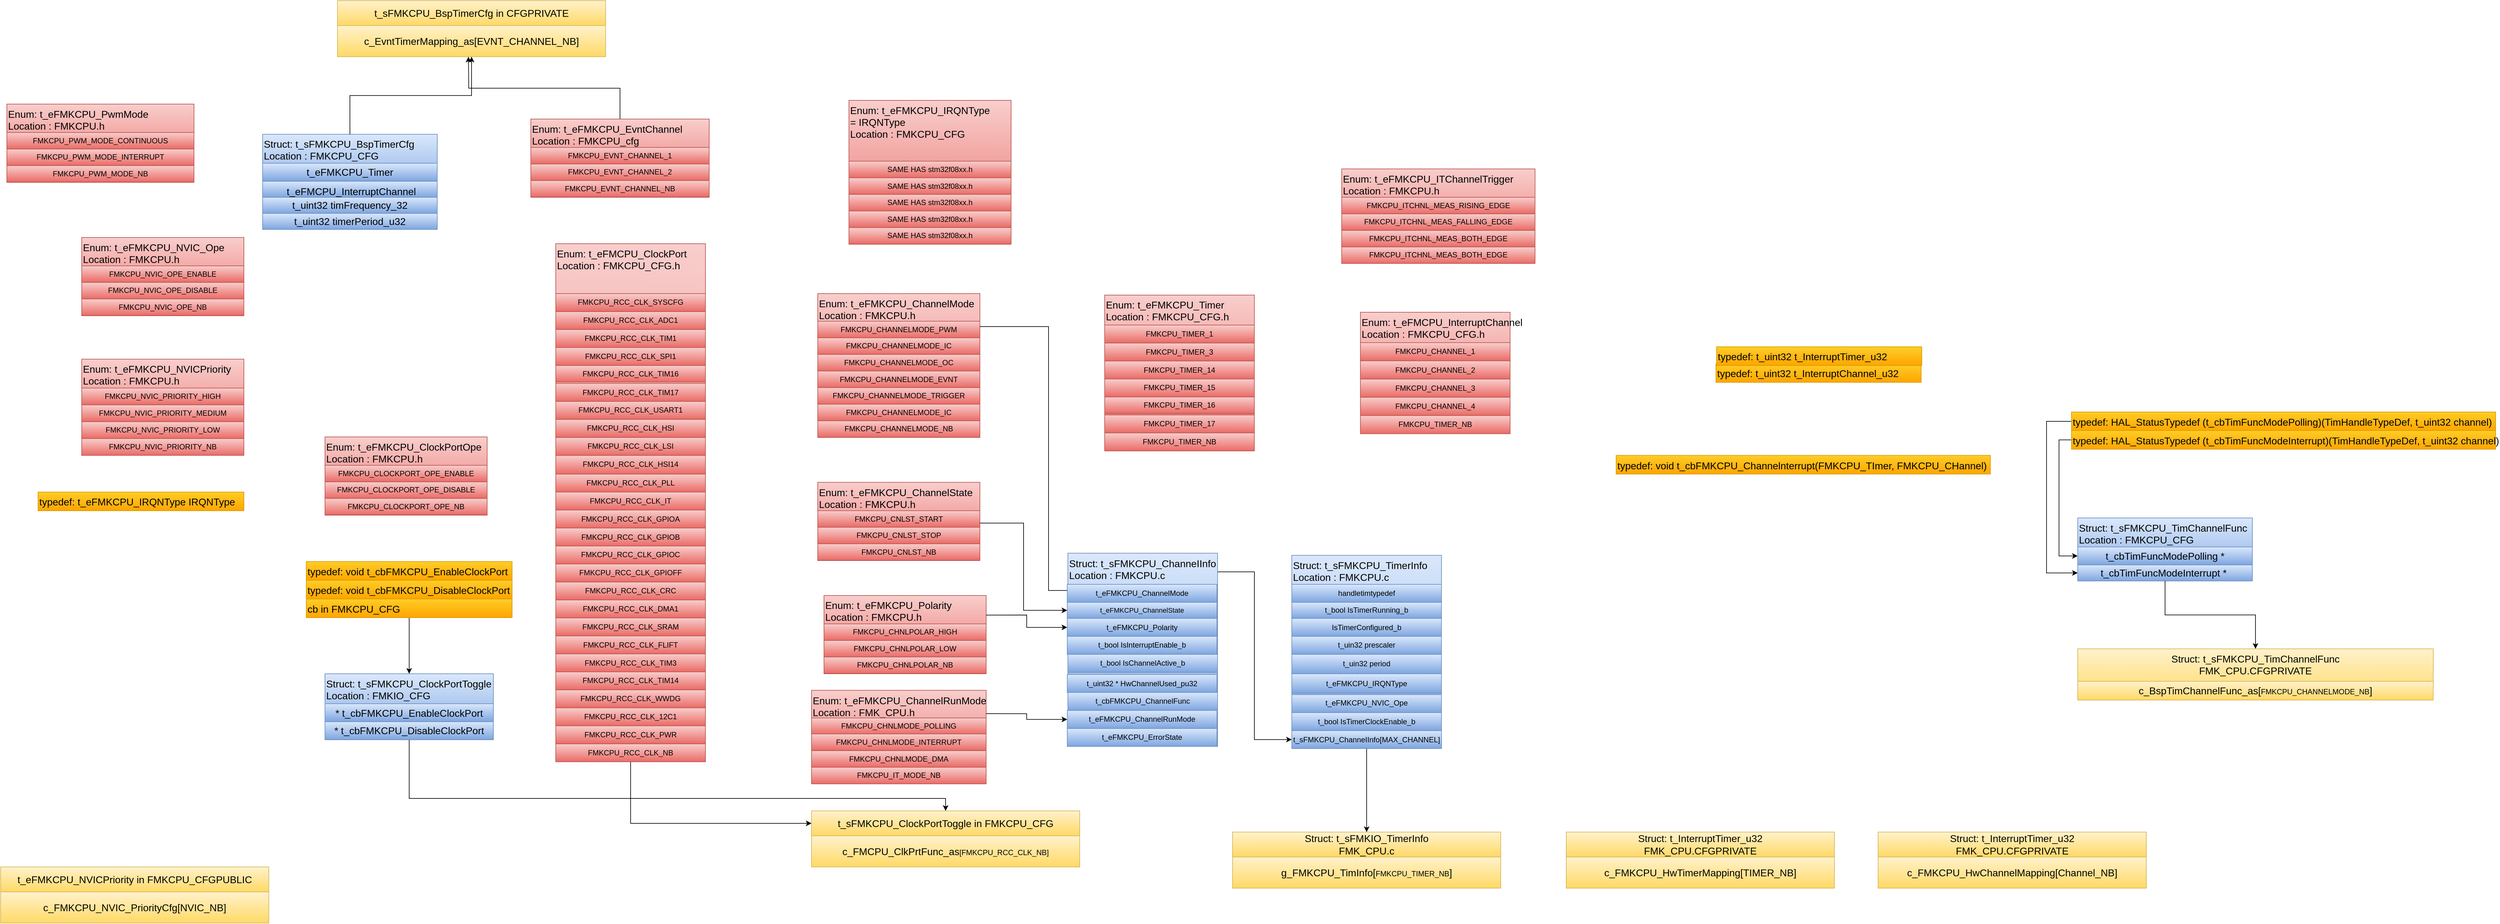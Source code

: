 <mxfile version="24.6.1" type="device" pages="13">
  <diagram name="Type" id="5uAFvneCDcM_lzJUFH2F">
    <mxGraphModel dx="1728" dy="1697" grid="1" gridSize="10" guides="1" tooltips="1" connect="1" arrows="1" fold="1" page="1" pageScale="1" pageWidth="827" pageHeight="1169" math="0" shadow="0">
      <root>
        <mxCell id="0" />
        <mxCell id="1" parent="0" />
        <mxCell id="6kZtZ3h49dXPzDli-yLT-12" value="" style="group" parent="1" vertex="1" connectable="0">
          <mxGeometry x="710" y="356.55" width="280" height="170.08" as="geometry" />
        </mxCell>
        <mxCell id="6kZtZ3h49dXPzDli-yLT-2" value="&lt;span style=&quot;color: rgb(0, 0, 0); text-wrap: nowrap;&quot;&gt;Enum: t_eFMKCPU_ChannelRunMode&lt;/span&gt;&lt;div&gt;&lt;span style=&quot;color: rgb(0, 0, 0); text-wrap: nowrap;&quot;&gt;Location : FMK_CPU.h&lt;/span&gt;&lt;/div&gt;" style="rounded=0;whiteSpace=wrap;html=1;verticalAlign=top;fillColor=#f8cecc;gradientColor=#ea6b66;strokeColor=#b85450;fontSize=16;align=left;" parent="6kZtZ3h49dXPzDli-yLT-12" vertex="1">
          <mxGeometry width="280" height="150" as="geometry" />
        </mxCell>
        <mxCell id="6kZtZ3h49dXPzDli-yLT-3" value="FMKCPU_CHNLMODE_POLLING" style="rounded=0;whiteSpace=wrap;html=1;fillColor=#f8cecc;gradientColor=#ea6b66;strokeColor=#b85450;fontColor=#000000;" parent="6kZtZ3h49dXPzDli-yLT-12" vertex="1">
          <mxGeometry y="44.38" width="280" height="26.628" as="geometry" />
        </mxCell>
        <mxCell id="6kZtZ3h49dXPzDli-yLT-10" value="FMKCPU_CHNLMODE_INTERRUPT" style="rounded=0;whiteSpace=wrap;html=1;fillColor=#f8cecc;gradientColor=#ea6b66;strokeColor=#b85450;fontColor=#000000;" parent="6kZtZ3h49dXPzDli-yLT-12" vertex="1">
          <mxGeometry y="70.001" width="280" height="26.628" as="geometry" />
        </mxCell>
        <mxCell id="6kZtZ3h49dXPzDli-yLT-11" value="FMKCPU_IT_MODE_NB" style="rounded=0;whiteSpace=wrap;html=1;fillColor=#f8cecc;gradientColor=#ea6b66;strokeColor=#b85450;fontColor=#000000;" parent="6kZtZ3h49dXPzDli-yLT-12" vertex="1">
          <mxGeometry y="123.452" width="280" height="26.628" as="geometry" />
        </mxCell>
        <mxCell id="YRTSs-CkHsz3xaFy6FKd-1" value="FMKCPU_CHNLMODE_DMA" style="rounded=0;whiteSpace=wrap;html=1;fillColor=#f8cecc;gradientColor=#ea6b66;strokeColor=#b85450;fontColor=#000000;" parent="6kZtZ3h49dXPzDli-yLT-12" vertex="1">
          <mxGeometry y="96.822" width="280" height="26.628" as="geometry" />
        </mxCell>
        <mxCell id="6kZtZ3h49dXPzDli-yLT-72" value="" style="group" parent="1" vertex="1" connectable="0">
          <mxGeometry x="710" y="550" width="430" height="90" as="geometry" />
        </mxCell>
        <mxCell id="6kZtZ3h49dXPzDli-yLT-73" value="" style="rounded=0;whiteSpace=wrap;html=1;fillColor=#fff2cc;gradientColor=#ffd966;strokeColor=#d6b656;fontColor=#000000;" parent="6kZtZ3h49dXPzDli-yLT-72" vertex="1">
          <mxGeometry width="430.0" height="90" as="geometry" />
        </mxCell>
        <mxCell id="6kZtZ3h49dXPzDli-yLT-74" value="&lt;span style=&quot;font-size: 16px; text-align: left; text-wrap: nowrap;&quot;&gt;t_sFMKCPU_ClockPortToggle in FMKCPU_CFG&lt;/span&gt;" style="rounded=0;whiteSpace=wrap;html=1;fillColor=#fff2cc;gradientColor=#ffd966;strokeColor=#d6b656;fontColor=#000000;" parent="6kZtZ3h49dXPzDli-yLT-72" vertex="1">
          <mxGeometry width="430.0" height="40" as="geometry" />
        </mxCell>
        <mxCell id="6kZtZ3h49dXPzDli-yLT-75" value="&lt;span style=&quot;font-size: 16px; text-align: left; text-wrap: nowrap;&quot;&gt;c_FMCPU_ClkPrtFunc_as&lt;/span&gt;[FMKCPU_RCC_CLK_NB]" style="rounded=0;whiteSpace=wrap;html=1;fillColor=#fff2cc;gradientColor=#ffd966;strokeColor=#d6b656;fontColor=#000000;" parent="6kZtZ3h49dXPzDli-yLT-72" vertex="1">
          <mxGeometry y="40" width="430.0" height="50" as="geometry" />
        </mxCell>
        <mxCell id="6kZtZ3h49dXPzDli-yLT-92" style="edgeStyle=orthogonalEdgeStyle;rounded=0;orthogonalLoop=1;jettySize=auto;html=1;exitX=0.5;exitY=1;exitDx=0;exitDy=0;entryX=0.5;entryY=0;entryDx=0;entryDy=0;" parent="1" source="6kZtZ3h49dXPzDli-yLT-87" target="6kZtZ3h49dXPzDli-yLT-74" edge="1">
          <mxGeometry relative="1" as="geometry">
            <Array as="points">
              <mxPoint x="65" y="530" />
              <mxPoint x="925" y="530" />
            </Array>
          </mxGeometry>
        </mxCell>
        <mxCell id="6kZtZ3h49dXPzDli-yLT-93" style="edgeStyle=orthogonalEdgeStyle;rounded=0;orthogonalLoop=1;jettySize=auto;html=1;exitX=0.5;exitY=1;exitDx=0;exitDy=0;entryX=0;entryY=0.5;entryDx=0;entryDy=0;" parent="1" source="6kZtZ3h49dXPzDli-yLT-67" target="6kZtZ3h49dXPzDli-yLT-74" edge="1">
          <mxGeometry relative="1" as="geometry" />
        </mxCell>
        <mxCell id="6kZtZ3h49dXPzDli-yLT-144" value="" style="group" parent="1" vertex="1" connectable="0">
          <mxGeometry x="1590" y="-250" width="240" height="194.902" as="geometry" />
        </mxCell>
        <mxCell id="6kZtZ3h49dXPzDli-yLT-134" value="&lt;span style=&quot;text-wrap: nowrap; color: rgb(0, 0, 0);&quot;&gt;Enum: t_eFMCPU_InterruptChannel&lt;/span&gt;&lt;div&gt;&lt;span style=&quot;color: rgb(0, 0, 0); text-wrap: nowrap;&quot;&gt;Location : FMKCPU_CFG.h&lt;/span&gt;&lt;/div&gt;" style="rounded=0;whiteSpace=wrap;html=1;verticalAlign=top;fillColor=#f8cecc;gradientColor=#ea6b66;strokeColor=#b85450;fontSize=16;align=left;container=0;" parent="6kZtZ3h49dXPzDli-yLT-144" vertex="1">
          <mxGeometry width="240" height="193.37" as="geometry" />
        </mxCell>
        <mxCell id="6kZtZ3h49dXPzDli-yLT-135" value="FMKCPU_CHANNEL_1" style="rounded=0;whiteSpace=wrap;html=1;fillColor=#f8cecc;gradientColor=#ea6b66;strokeColor=#b85450;fontColor=#000000;" parent="6kZtZ3h49dXPzDli-yLT-144" vertex="1">
          <mxGeometry y="48.725" width="240.0" height="29.235" as="geometry" />
        </mxCell>
        <mxCell id="6kZtZ3h49dXPzDli-yLT-136" value="FMKCPU_CHANNEL_2" style="rounded=0;whiteSpace=wrap;html=1;fillColor=#f8cecc;gradientColor=#ea6b66;strokeColor=#b85450;fontColor=#000000;" parent="6kZtZ3h49dXPzDli-yLT-144" vertex="1">
          <mxGeometry y="77.96" width="240.0" height="29.235" as="geometry" />
        </mxCell>
        <mxCell id="6kZtZ3h49dXPzDli-yLT-137" value="FMKCPU_CHANNEL_3" style="rounded=0;whiteSpace=wrap;html=1;fillColor=#f8cecc;gradientColor=#ea6b66;strokeColor=#b85450;fontColor=#000000;" parent="6kZtZ3h49dXPzDli-yLT-144" vertex="1">
          <mxGeometry y="107.195" width="240.0" height="29.235" as="geometry" />
        </mxCell>
        <mxCell id="6kZtZ3h49dXPzDli-yLT-138" value="FMKCPU_CHANNEL_4" style="rounded=0;whiteSpace=wrap;html=1;fillColor=#f8cecc;gradientColor=#ea6b66;strokeColor=#b85450;fontColor=#000000;" parent="6kZtZ3h49dXPzDli-yLT-144" vertex="1">
          <mxGeometry y="136.43" width="240.0" height="29.235" as="geometry" />
        </mxCell>
        <mxCell id="6kZtZ3h49dXPzDli-yLT-141" value="FMKCPU_TIMER_NB" style="rounded=0;whiteSpace=wrap;html=1;fillColor=#f8cecc;gradientColor=#ea6b66;strokeColor=#b85450;fontColor=#000000;" parent="6kZtZ3h49dXPzDli-yLT-144" vertex="1">
          <mxGeometry y="165.667" width="240.0" height="29.235" as="geometry" />
        </mxCell>
        <mxCell id="6kZtZ3h49dXPzDli-yLT-23" value="" style="group" parent="1" connectable="0" vertex="1">
          <mxGeometry x="1180" y="-277.55" width="240.0" height="250" as="geometry" />
        </mxCell>
        <mxCell id="6kZtZ3h49dXPzDli-yLT-24" value="&lt;span style=&quot;color: rgb(0, 0, 0); text-wrap: nowrap;&quot;&gt;Enum: t_eFMKCPU_Timer&lt;/span&gt;&lt;div&gt;&lt;span style=&quot;color: rgb(0, 0, 0); text-wrap: nowrap;&quot;&gt;Location : FMKCPU_CFG.h&lt;/span&gt;&lt;/div&gt;" style="rounded=0;whiteSpace=wrap;html=1;verticalAlign=top;fillColor=#f8cecc;gradientColor=#ea6b66;strokeColor=#b85450;fontSize=16;align=left;" parent="6kZtZ3h49dXPzDli-yLT-23" vertex="1">
          <mxGeometry width="240.0" height="250" as="geometry" />
        </mxCell>
        <mxCell id="6kZtZ3h49dXPzDli-yLT-25" value="FMKCPU_TIMER_1" style="rounded=0;whiteSpace=wrap;html=1;fillColor=#f8cecc;gradientColor=#ea6b66;strokeColor=#b85450;fontColor=#000000;" parent="6kZtZ3h49dXPzDli-yLT-23" vertex="1">
          <mxGeometry y="48.077" width="240.0" height="28.846" as="geometry" />
        </mxCell>
        <mxCell id="6kZtZ3h49dXPzDli-yLT-26" value="FMKCPU_TIMER_3" style="rounded=0;whiteSpace=wrap;html=1;fillColor=#f8cecc;gradientColor=#ea6b66;strokeColor=#b85450;fontColor=#000000;" parent="6kZtZ3h49dXPzDli-yLT-23" vertex="1">
          <mxGeometry y="76.923" width="240.0" height="28.846" as="geometry" />
        </mxCell>
        <mxCell id="6kZtZ3h49dXPzDli-yLT-27" value="FMKCPU_TIMER_14" style="rounded=0;whiteSpace=wrap;html=1;fillColor=#f8cecc;gradientColor=#ea6b66;strokeColor=#b85450;fontColor=#000000;" parent="6kZtZ3h49dXPzDli-yLT-23" vertex="1">
          <mxGeometry y="105.769" width="240.0" height="28.846" as="geometry" />
        </mxCell>
        <mxCell id="6kZtZ3h49dXPzDli-yLT-28" value="FMKCPU_TIMER_15" style="rounded=0;whiteSpace=wrap;html=1;fillColor=#f8cecc;gradientColor=#ea6b66;strokeColor=#b85450;fontColor=#000000;" parent="6kZtZ3h49dXPzDli-yLT-23" vertex="1">
          <mxGeometry y="134.615" width="240.0" height="28.846" as="geometry" />
        </mxCell>
        <mxCell id="6kZtZ3h49dXPzDli-yLT-29" value="FMKCPU_TIMER_16" style="rounded=0;whiteSpace=wrap;html=1;fillColor=#f8cecc;gradientColor=#ea6b66;strokeColor=#b85450;fontColor=#000000;" parent="6kZtZ3h49dXPzDli-yLT-23" vertex="1">
          <mxGeometry y="163.46" width="240" height="26.54" as="geometry" />
        </mxCell>
        <mxCell id="6kZtZ3h49dXPzDli-yLT-30" value="FMKCPU_TIMER_17" style="rounded=0;whiteSpace=wrap;html=1;fillColor=#f8cecc;gradientColor=#ea6b66;strokeColor=#b85450;fontColor=#000000;" parent="6kZtZ3h49dXPzDli-yLT-23" vertex="1">
          <mxGeometry y="192.308" width="240.0" height="28.846" as="geometry" />
        </mxCell>
        <mxCell id="6kZtZ3h49dXPzDli-yLT-31" value="FMKCPU_TIMER_NB" style="rounded=0;whiteSpace=wrap;html=1;fillColor=#f8cecc;gradientColor=#ea6b66;strokeColor=#b85450;fontColor=#000000;" parent="6kZtZ3h49dXPzDli-yLT-23" vertex="1">
          <mxGeometry y="221.154" width="240.0" height="28.846" as="geometry" />
        </mxCell>
        <mxCell id="6kZtZ3h49dXPzDli-yLT-176" value="" style="group" parent="1" vertex="1" connectable="0">
          <mxGeometry x="1385" y="584" width="430" height="90" as="geometry" />
        </mxCell>
        <mxCell id="6kZtZ3h49dXPzDli-yLT-177" value="" style="rounded=0;whiteSpace=wrap;html=1;fillColor=#fff2cc;gradientColor=#ffd966;strokeColor=#d6b656;fontColor=#000000;" parent="6kZtZ3h49dXPzDli-yLT-176" vertex="1">
          <mxGeometry width="430.0" height="90" as="geometry" />
        </mxCell>
        <mxCell id="6kZtZ3h49dXPzDli-yLT-178" value="&lt;span style=&quot;font-size: 16px; text-align: left; text-wrap: nowrap;&quot;&gt;Struct: t_sFMKIO_TimerInfo&lt;/span&gt;&lt;div&gt;&lt;span style=&quot;font-size: 16px; text-align: left; text-wrap: nowrap;&quot;&gt;FMK_CPU.c&lt;/span&gt;&lt;/div&gt;" style="rounded=0;whiteSpace=wrap;html=1;fillColor=#fff2cc;gradientColor=#ffd966;strokeColor=#d6b656;fontColor=#000000;" parent="6kZtZ3h49dXPzDli-yLT-176" vertex="1">
          <mxGeometry width="430.0" height="40" as="geometry" />
        </mxCell>
        <mxCell id="6kZtZ3h49dXPzDli-yLT-179" value="&lt;div style=&quot;text-align: left;&quot;&gt;&lt;span style=&quot;background-color: initial; font-size: 16px; text-wrap: nowrap;&quot;&gt;g_FMKCPU_TimInfo[&lt;/span&gt;&lt;span style=&quot;text-align: center;&quot;&gt;FMKCPU_TIMER_NB&lt;/span&gt;&lt;span style=&quot;background-color: initial; font-size: 16px; text-wrap: nowrap;&quot;&gt;]&lt;/span&gt;&lt;/div&gt;" style="rounded=0;whiteSpace=wrap;html=1;fillColor=#fff2cc;gradientColor=#ffd966;strokeColor=#d6b656;fontColor=#000000;" parent="6kZtZ3h49dXPzDli-yLT-176" vertex="1">
          <mxGeometry y="40" width="430.0" height="50" as="geometry" />
        </mxCell>
        <mxCell id="6kZtZ3h49dXPzDli-yLT-185" value="" style="group" parent="1" vertex="1" connectable="0">
          <mxGeometry x="-100" y="150" width="330" height="285.77" as="geometry" />
        </mxCell>
        <mxCell id="6kZtZ3h49dXPzDli-yLT-77" value="&lt;span style=&quot;color: rgb(0, 0, 0); text-wrap: nowrap;&quot;&gt;typedef: void t_cbFMKCPU_EnableClockPort&lt;/span&gt;" style="rounded=0;whiteSpace=wrap;html=1;verticalAlign=top;fillColor=#ffcd28;gradientColor=#ffa500;strokeColor=#d79b00;fontSize=16;align=left;" parent="6kZtZ3h49dXPzDli-yLT-185" vertex="1">
          <mxGeometry width="330" height="30" as="geometry" />
        </mxCell>
        <mxCell id="6kZtZ3h49dXPzDli-yLT-83" value="&lt;span style=&quot;color: rgb(0, 0, 0); text-wrap: nowrap;&quot;&gt;typedef: void t_cbFMKCPU_DisableClockPort&lt;/span&gt;" style="rounded=0;whiteSpace=wrap;html=1;verticalAlign=top;fillColor=#ffcd28;gradientColor=#ffa500;strokeColor=#d79b00;fontSize=16;align=left;" parent="6kZtZ3h49dXPzDli-yLT-185" vertex="1">
          <mxGeometry y="30" width="330" height="30" as="geometry" />
        </mxCell>
        <mxCell id="6kZtZ3h49dXPzDli-yLT-84" value="" style="group;fillColor=#dae8fc;gradientColor=#7ea6e0;strokeColor=#6c8ebf;" parent="6kZtZ3h49dXPzDli-yLT-185" vertex="1" connectable="0">
          <mxGeometry x="30" y="180" width="270" height="105.77" as="geometry" />
        </mxCell>
        <mxCell id="6kZtZ3h49dXPzDli-yLT-85" value="&lt;span style=&quot;color: rgb(0, 0, 0); text-wrap: nowrap;&quot;&gt;Struct: t_sFMKCPU_ClockPortToggle&lt;/span&gt;&lt;div&gt;&lt;span style=&quot;color: rgb(0, 0, 0); text-wrap: nowrap;&quot;&gt;Location : FMKIO_CFG&lt;/span&gt;&lt;/div&gt;" style="rounded=0;whiteSpace=wrap;html=1;verticalAlign=top;fillColor=#dae8fc;gradientColor=#7ea6e0;strokeColor=#6c8ebf;fontSize=16;align=left;fontStyle=0" parent="6kZtZ3h49dXPzDli-yLT-84" vertex="1">
          <mxGeometry width="270" height="100" as="geometry" />
        </mxCell>
        <mxCell id="6kZtZ3h49dXPzDli-yLT-86" value="&lt;span style=&quot;color: rgb(0, 0, 0); font-size: 16px; text-align: left; text-wrap: nowrap;&quot;&gt;* t_cbFMKCPU_EnableClockPort&lt;/span&gt;" style="rounded=0;whiteSpace=wrap;html=1;fillColor=#dae8fc;gradientColor=#7ea6e0;strokeColor=#6c8ebf;fontStyle=0" parent="6kZtZ3h49dXPzDli-yLT-84" vertex="1">
          <mxGeometry y="48.08" width="270" height="28.85" as="geometry" />
        </mxCell>
        <mxCell id="6kZtZ3h49dXPzDli-yLT-87" value="&lt;span style=&quot;color: rgb(0, 0, 0); font-size: 16px; text-align: left; text-wrap: nowrap;&quot;&gt;* t_cbFMKCPU_DisableClockPort&lt;/span&gt;" style="rounded=0;whiteSpace=wrap;html=1;fillColor=#dae8fc;gradientColor=#7ea6e0;strokeColor=#6c8ebf;fontStyle=0" parent="6kZtZ3h49dXPzDli-yLT-84" vertex="1">
          <mxGeometry y="76.92" width="270" height="28.85" as="geometry" />
        </mxCell>
        <mxCell id="6kZtZ3h49dXPzDli-yLT-90" style="edgeStyle=orthogonalEdgeStyle;rounded=0;orthogonalLoop=1;jettySize=auto;html=1;exitX=0.5;exitY=1;exitDx=0;exitDy=0;" parent="6kZtZ3h49dXPzDli-yLT-185" source="6kZtZ3h49dXPzDli-yLT-88" target="6kZtZ3h49dXPzDli-yLT-85" edge="1">
          <mxGeometry relative="1" as="geometry" />
        </mxCell>
        <mxCell id="6kZtZ3h49dXPzDli-yLT-88" value="&lt;span style=&quot;color: rgb(0, 0, 0); text-wrap: nowrap;&quot;&gt;cb in FMKCPU_CFG&lt;/span&gt;" style="rounded=0;whiteSpace=wrap;html=1;verticalAlign=top;fillColor=#ffcd28;gradientColor=#ffa500;strokeColor=#d79b00;fontSize=16;align=left;" parent="6kZtZ3h49dXPzDli-yLT-185" vertex="1">
          <mxGeometry y="60" width="330" height="30" as="geometry" />
        </mxCell>
        <mxCell id="6kZtZ3h49dXPzDli-yLT-191" value="" style="group" parent="1" vertex="1" connectable="0">
          <mxGeometry x="720" y="-280" width="260" height="230.77" as="geometry" />
        </mxCell>
        <mxCell id="6kZtZ3h49dXPzDli-yLT-192" value="&lt;span style=&quot;color: rgb(0, 0, 0); text-wrap: nowrap;&quot;&gt;Enum: t_eFMKCPU_ChannelMode&lt;/span&gt;&lt;div&gt;&lt;span style=&quot;color: rgb(0, 0, 0); text-wrap: nowrap;&quot;&gt;Location : FMKCPU.h&lt;/span&gt;&lt;/div&gt;" style="rounded=0;whiteSpace=wrap;html=1;verticalAlign=top;fillColor=#f8cecc;gradientColor=#ea6b66;strokeColor=#b85450;fontSize=16;align=left;" parent="6kZtZ3h49dXPzDli-yLT-191" vertex="1">
          <mxGeometry width="260" height="230.77" as="geometry" />
        </mxCell>
        <mxCell id="6kZtZ3h49dXPzDli-yLT-193" value="FMKCPU_CHANNELMODE_PWM" style="rounded=0;whiteSpace=wrap;html=1;fillColor=#f8cecc;gradientColor=#ea6b66;strokeColor=#b85450;fontColor=#000000;" parent="6kZtZ3h49dXPzDli-yLT-191" vertex="1">
          <mxGeometry y="44.379" width="260.0" height="26.627" as="geometry" />
        </mxCell>
        <mxCell id="6kZtZ3h49dXPzDli-yLT-194" value="FMKCPU_CHANNELMODE_IC" style="rounded=0;whiteSpace=wrap;html=1;fillColor=#f8cecc;gradientColor=#ea6b66;strokeColor=#b85450;fontColor=#000000;" parent="6kZtZ3h49dXPzDli-yLT-191" vertex="1">
          <mxGeometry y="71.006" width="260.0" height="26.627" as="geometry" />
        </mxCell>
        <mxCell id="6kZtZ3h49dXPzDli-yLT-195" value="FMKCPU_CHANNELMODE_OC" style="rounded=0;whiteSpace=wrap;html=1;fillColor=#f8cecc;gradientColor=#ea6b66;strokeColor=#b85450;fontColor=#000000;" parent="6kZtZ3h49dXPzDli-yLT-191" vertex="1">
          <mxGeometry y="97.633" width="260.0" height="26.627" as="geometry" />
        </mxCell>
        <mxCell id="6kZtZ3h49dXPzDli-yLT-196" value="FMKCPU_CHANNELMODE_EVNT" style="rounded=0;whiteSpace=wrap;html=1;fillColor=#f8cecc;gradientColor=#ea6b66;strokeColor=#b85450;fontColor=#000000;" parent="6kZtZ3h49dXPzDli-yLT-191" vertex="1">
          <mxGeometry y="124.261" width="260.0" height="26.627" as="geometry" />
        </mxCell>
        <mxCell id="6kZtZ3h49dXPzDli-yLT-197" value="FMKCPU_CHANNELMODE_TRIGGER" style="rounded=0;whiteSpace=wrap;html=1;fillColor=#f8cecc;gradientColor=#ea6b66;strokeColor=#b85450;fontColor=#000000;" parent="6kZtZ3h49dXPzDli-yLT-191" vertex="1">
          <mxGeometry y="150.888" width="260.0" height="26.627" as="geometry" />
        </mxCell>
        <mxCell id="6kZtZ3h49dXPzDli-yLT-198" value="FMKCPU_CHANNELMODE_IC" style="rounded=0;whiteSpace=wrap;html=1;fillColor=#f8cecc;gradientColor=#ea6b66;strokeColor=#b85450;fontColor=#000000;" parent="6kZtZ3h49dXPzDli-yLT-191" vertex="1">
          <mxGeometry y="177.515" width="260.0" height="26.627" as="geometry" />
        </mxCell>
        <mxCell id="6kZtZ3h49dXPzDli-yLT-199" value="FMKCPU_CHANNELMODE_NB" style="rounded=0;whiteSpace=wrap;html=1;fillColor=#f8cecc;gradientColor=#ea6b66;strokeColor=#b85450;fontColor=#000000;" parent="6kZtZ3h49dXPzDli-yLT-191" vertex="1">
          <mxGeometry y="204.143" width="260.0" height="26.627" as="geometry" />
        </mxCell>
        <mxCell id="6kZtZ3h49dXPzDli-yLT-218" value="" style="group" parent="1" vertex="1" connectable="0">
          <mxGeometry x="730" y="204.43" width="260" height="125.57" as="geometry" />
        </mxCell>
        <mxCell id="6kZtZ3h49dXPzDli-yLT-214" value="&lt;span style=&quot;color: rgb(0, 0, 0); text-wrap: nowrap;&quot;&gt;Enum:&amp;nbsp;&lt;/span&gt;&lt;span style=&quot;color: rgb(0, 0, 0); text-align: center;&quot;&gt;t_eFMKCPU_Polarity&lt;/span&gt;&lt;div&gt;&lt;span style=&quot;color: rgb(0, 0, 0); text-wrap: nowrap;&quot;&gt;Location : FMKCPU.h&lt;/span&gt;&lt;/div&gt;" style="rounded=0;whiteSpace=wrap;html=1;verticalAlign=top;fillColor=#f8cecc;gradientColor=#ea6b66;strokeColor=#b85450;fontSize=16;align=left;" parent="6kZtZ3h49dXPzDli-yLT-218" vertex="1">
          <mxGeometry width="260" height="125.57" as="geometry" />
        </mxCell>
        <mxCell id="6kZtZ3h49dXPzDli-yLT-215" value="FMKCPU_CHNLPOLAR_HIGH" style="rounded=0;whiteSpace=wrap;html=1;fillColor=#f8cecc;gradientColor=#ea6b66;strokeColor=#b85450;fontColor=#000000;" parent="6kZtZ3h49dXPzDli-yLT-218" vertex="1">
          <mxGeometry y="45.571" width="260" height="26.538" as="geometry" />
        </mxCell>
        <mxCell id="6kZtZ3h49dXPzDli-yLT-216" value="FMKCPU_CHNLPOLAR_LOW" style="rounded=0;whiteSpace=wrap;html=1;fillColor=#f8cecc;gradientColor=#ea6b66;strokeColor=#b85450;fontColor=#000000;" parent="6kZtZ3h49dXPzDli-yLT-218" vertex="1">
          <mxGeometry y="72.111" width="260" height="26.538" as="geometry" />
        </mxCell>
        <mxCell id="6kZtZ3h49dXPzDli-yLT-217" value="FMKCPU_CHNLPOLAR_NB" style="rounded=0;whiteSpace=wrap;html=1;fillColor=#f8cecc;gradientColor=#ea6b66;strokeColor=#b85450;fontColor=#000000;" parent="6kZtZ3h49dXPzDli-yLT-218" vertex="1">
          <mxGeometry y="98.651" width="260" height="26.538" as="geometry" />
        </mxCell>
        <mxCell id="6kZtZ3h49dXPzDli-yLT-219" style="edgeStyle=orthogonalEdgeStyle;rounded=0;orthogonalLoop=1;jettySize=auto;html=1;exitX=1;exitY=0.25;exitDx=0;exitDy=0;" parent="1" source="6kZtZ3h49dXPzDli-yLT-214" target="6kZtZ3h49dXPzDli-yLT-184" edge="1">
          <mxGeometry relative="1" as="geometry" />
        </mxCell>
        <mxCell id="6kZtZ3h49dXPzDli-yLT-221" style="edgeStyle=orthogonalEdgeStyle;rounded=0;orthogonalLoop=1;jettySize=auto;html=1;entryX=0;entryY=0.5;entryDx=0;entryDy=0;" parent="1" source="6kZtZ3h49dXPzDli-yLT-193" edge="1">
          <mxGeometry relative="1" as="geometry">
            <mxPoint x="1020" y="-226.867" as="sourcePoint" />
            <mxPoint x="1160" y="196.41" as="targetPoint" />
            <Array as="points">
              <mxPoint x="1090" y="-227" />
              <mxPoint x="1090" y="196" />
            </Array>
          </mxGeometry>
        </mxCell>
        <mxCell id="7adNYRp5Rw5jbXohh4tN-6" style="edgeStyle=orthogonalEdgeStyle;rounded=0;orthogonalLoop=1;jettySize=auto;html=1;exitX=0.5;exitY=1;exitDx=0;exitDy=0;" parent="1" source="6kZtZ3h49dXPzDli-yLT-151" target="6kZtZ3h49dXPzDli-yLT-178" edge="1">
          <mxGeometry relative="1" as="geometry" />
        </mxCell>
        <mxCell id="6kZtZ3h49dXPzDli-yLT-151" value="&lt;span style=&quot;color: rgb(0, 0, 0); text-wrap: nowrap;&quot;&gt;Struct: t_sFMKCPU_TimerInfo&lt;/span&gt;&lt;div&gt;&lt;span style=&quot;color: rgb(0, 0, 0); text-wrap: nowrap;&quot;&gt;Location : FMKCPU.c&lt;/span&gt;&lt;/div&gt;" style="rounded=0;whiteSpace=wrap;html=1;verticalAlign=top;fillColor=#dae8fc;gradientColor=#7ea6e0;strokeColor=#6c8ebf;fontSize=16;align=left;fontStyle=0" parent="1" vertex="1">
          <mxGeometry x="1480" y="140" width="240" height="310" as="geometry" />
        </mxCell>
        <mxCell id="6kZtZ3h49dXPzDli-yLT-152" value="&lt;span style=&quot;color: rgb(0, 0, 0);&quot;&gt;handletimtypedef&lt;/span&gt;" style="rounded=0;whiteSpace=wrap;html=1;fillColor=#dae8fc;gradientColor=#7ea6e0;strokeColor=#6c8ebf;fontStyle=0" parent="1" vertex="1">
          <mxGeometry x="1480" y="186.546" width="240.0" height="28.845" as="geometry" />
        </mxCell>
        <mxCell id="6kZtZ3h49dXPzDli-yLT-153" value="&lt;font color=&quot;#000000&quot;&gt;t_bool IsTimerRunning_b&lt;/font&gt;" style="rounded=0;whiteSpace=wrap;html=1;fillColor=#dae8fc;gradientColor=#7ea6e0;strokeColor=#6c8ebf;fontStyle=0" parent="1" vertex="1">
          <mxGeometry x="1480" y="215.388" width="240" height="25.769" as="geometry" />
        </mxCell>
        <mxCell id="6kZtZ3h49dXPzDli-yLT-154" value="&lt;span style=&quot;color: rgb(0, 0, 0);&quot;&gt;IsTimerConfigured_b&lt;/span&gt;" style="rounded=0;whiteSpace=wrap;html=1;fillColor=#dae8fc;gradientColor=#7ea6e0;strokeColor=#6c8ebf;fontStyle=0" parent="1" vertex="1">
          <mxGeometry x="1480" y="241.155" width="240.0" height="28.845" as="geometry" />
        </mxCell>
        <mxCell id="6kZtZ3h49dXPzDli-yLT-223" value="&lt;span style=&quot;color: rgb(0, 0, 0);&quot;&gt;t_uin32 prescaler&lt;/span&gt;" style="rounded=0;whiteSpace=wrap;html=1;fillColor=#dae8fc;gradientColor=#7ea6e0;strokeColor=#6c8ebf;fontStyle=0" parent="1" vertex="1">
          <mxGeometry x="1480" y="270.005" width="240.0" height="28.845" as="geometry" />
        </mxCell>
        <mxCell id="6kZtZ3h49dXPzDli-yLT-225" value="&lt;span style=&quot;color: rgb(0, 0, 0); text-align: left; text-wrap: nowrap;&quot;&gt;t_sFMKCPU_ChanneIInfo[MAX_CHANNEL]&lt;/span&gt;" style="rounded=0;whiteSpace=wrap;html=1;fillColor=#dae8fc;gradientColor=#7ea6e0;strokeColor=#6c8ebf;fontStyle=0" parent="1" vertex="1">
          <mxGeometry x="1480" y="421.155" width="240.0" height="28.845" as="geometry" />
        </mxCell>
        <mxCell id="6kZtZ3h49dXPzDli-yLT-227" value="&lt;span style=&quot;color: rgb(0, 0, 0);&quot;&gt;t_uin32 period&lt;/span&gt;" style="rounded=0;whiteSpace=wrap;html=1;fillColor=#dae8fc;gradientColor=#7ea6e0;strokeColor=#6c8ebf;fontStyle=0" parent="1" vertex="1">
          <mxGeometry x="1480" y="298.85" width="240" height="31.15" as="geometry" />
        </mxCell>
        <mxCell id="6kZtZ3h49dXPzDli-yLT-228" value="&lt;span style=&quot;font-size: 12px; color: rgb(0, 0, 0);&quot;&gt;t_eFMKCPU_NVIC_Ope&lt;/span&gt;&lt;br style=&quot;font-size: 12px;&quot;&gt;&lt;div style=&quot;font-size: 12px;&quot;&gt;&lt;span style=&quot;color: rgb(0, 0, 0); font-size: 12px;&quot;&gt;&lt;br style=&quot;font-size: 12px;&quot;&gt;&lt;/span&gt;&lt;/div&gt;" style="rounded=0;whiteSpace=wrap;html=1;fillColor=#dae8fc;gradientColor=#7ea6e0;strokeColor=#6c8ebf;fontStyle=0;fontSize=12;verticalAlign=top;" parent="1" vertex="1">
          <mxGeometry x="1480" y="363.455" width="240.0" height="28.845" as="geometry" />
        </mxCell>
        <mxCell id="6kZtZ3h49dXPzDli-yLT-230" style="edgeStyle=orthogonalEdgeStyle;rounded=0;orthogonalLoop=1;jettySize=auto;html=1;exitX=1;exitY=0;exitDx=0;exitDy=0;entryX=0;entryY=0.5;entryDx=0;entryDy=0;" parent="1" source="6kZtZ3h49dXPzDli-yLT-182" target="6kZtZ3h49dXPzDli-yLT-225" edge="1">
          <mxGeometry relative="1" as="geometry" />
        </mxCell>
        <mxCell id="6kZtZ3h49dXPzDli-yLT-233" value="" style="group" parent="1" vertex="1" connectable="0">
          <mxGeometry x="770" y="-590" width="260" height="230.77" as="geometry" />
        </mxCell>
        <mxCell id="6kZtZ3h49dXPzDli-yLT-234" value="&lt;span style=&quot;color: rgb(0, 0, 0); text-wrap: nowrap;&quot;&gt;Enum: t_eFMKCPU_IRQNType&amp;nbsp;&lt;/span&gt;&lt;div&gt;&lt;span style=&quot;color: rgb(0, 0, 0); text-wrap: nowrap;&quot;&gt;= IRQNType&lt;/span&gt;&lt;div&gt;&lt;span style=&quot;color: rgb(0, 0, 0); text-wrap: nowrap;&quot;&gt;Location : FMKCPU_CFG&lt;/span&gt;&lt;/div&gt;&lt;/div&gt;" style="rounded=0;whiteSpace=wrap;html=1;verticalAlign=top;fillColor=#f8cecc;gradientColor=#ea6b66;strokeColor=#b85450;fontSize=16;align=left;" parent="6kZtZ3h49dXPzDli-yLT-233" vertex="1">
          <mxGeometry width="260" height="230.77" as="geometry" />
        </mxCell>
        <mxCell id="6kZtZ3h49dXPzDli-yLT-237" value="SAME HAS stm32f08xx.h" style="rounded=0;whiteSpace=wrap;html=1;fillColor=#f8cecc;gradientColor=#ea6b66;strokeColor=#b85450;fontColor=#000000;" parent="6kZtZ3h49dXPzDli-yLT-233" vertex="1">
          <mxGeometry y="97.633" width="260.0" height="26.627" as="geometry" />
        </mxCell>
        <mxCell id="6kZtZ3h49dXPzDli-yLT-238" value="SAME HAS stm32f08xx.h" style="rounded=0;whiteSpace=wrap;html=1;fillColor=#f8cecc;gradientColor=#ea6b66;strokeColor=#b85450;fontColor=#000000;" parent="6kZtZ3h49dXPzDli-yLT-233" vertex="1">
          <mxGeometry y="124.261" width="260.0" height="26.627" as="geometry" />
        </mxCell>
        <mxCell id="6kZtZ3h49dXPzDli-yLT-239" value="SAME HAS stm32f08xx.h" style="rounded=0;whiteSpace=wrap;html=1;fillColor=#f8cecc;gradientColor=#ea6b66;strokeColor=#b85450;fontColor=#000000;" parent="6kZtZ3h49dXPzDli-yLT-233" vertex="1">
          <mxGeometry y="150.888" width="260.0" height="26.627" as="geometry" />
        </mxCell>
        <mxCell id="6kZtZ3h49dXPzDli-yLT-240" value="SAME HAS stm32f08xx.h" style="rounded=0;whiteSpace=wrap;html=1;fillColor=#f8cecc;gradientColor=#ea6b66;strokeColor=#b85450;fontColor=#000000;" parent="6kZtZ3h49dXPzDli-yLT-233" vertex="1">
          <mxGeometry y="177.515" width="260.0" height="26.627" as="geometry" />
        </mxCell>
        <mxCell id="6kZtZ3h49dXPzDli-yLT-241" value="SAME HAS stm32f08xx.h" style="rounded=0;whiteSpace=wrap;html=1;fillColor=#f8cecc;gradientColor=#ea6b66;strokeColor=#b85450;fontColor=#000000;" parent="6kZtZ3h49dXPzDli-yLT-233" vertex="1">
          <mxGeometry y="204.143" width="260.0" height="26.627" as="geometry" />
        </mxCell>
        <mxCell id="NokhWZYmBmK_qpK_PLUM-1" value="&lt;span style=&quot;color: rgb(0, 0, 0); text-wrap: nowrap;&quot;&gt;typedef: void t_cbFMKCPU_Channelnterrupt(FMKCPU_TImer, FMKCPU_CHannel)&lt;/span&gt;" style="rounded=0;whiteSpace=wrap;html=1;verticalAlign=top;fillColor=#ffcd28;gradientColor=#ffa500;strokeColor=#d79b00;fontSize=16;align=left;" parent="1" vertex="1">
          <mxGeometry x="2000" y="-20.38" width="600" height="30" as="geometry" />
        </mxCell>
        <mxCell id="lGllAt3HzF-23ssmz3Wb-1" value="" style="group" parent="1" vertex="1" connectable="0">
          <mxGeometry x="720" y="22.83" width="260" height="125.57" as="geometry" />
        </mxCell>
        <mxCell id="lGllAt3HzF-23ssmz3Wb-2" value="&lt;span style=&quot;color: rgb(0, 0, 0); text-wrap: nowrap;&quot;&gt;Enum:&amp;nbsp;&lt;/span&gt;&lt;span style=&quot;color: rgb(0, 0, 0); text-align: center;&quot;&gt;t_eFMKCPU_ChannelState&lt;/span&gt;&lt;div&gt;&lt;span style=&quot;color: rgb(0, 0, 0); text-wrap: nowrap;&quot;&gt;Location : FMKCPU.h&lt;/span&gt;&lt;/div&gt;" style="rounded=0;whiteSpace=wrap;html=1;verticalAlign=top;fillColor=#f8cecc;gradientColor=#ea6b66;strokeColor=#b85450;fontSize=16;align=left;" parent="lGllAt3HzF-23ssmz3Wb-1" vertex="1">
          <mxGeometry width="260" height="125.57" as="geometry" />
        </mxCell>
        <mxCell id="lGllAt3HzF-23ssmz3Wb-3" value="FMKCPU_CNLST_START" style="rounded=0;whiteSpace=wrap;html=1;fillColor=#f8cecc;gradientColor=#ea6b66;strokeColor=#b85450;fontColor=#000000;" parent="lGllAt3HzF-23ssmz3Wb-1" vertex="1">
          <mxGeometry y="45.571" width="260" height="26.538" as="geometry" />
        </mxCell>
        <mxCell id="lGllAt3HzF-23ssmz3Wb-4" value="FMKCPU_CNLST_STOP" style="rounded=0;whiteSpace=wrap;html=1;fillColor=#f8cecc;gradientColor=#ea6b66;strokeColor=#b85450;fontColor=#000000;" parent="lGllAt3HzF-23ssmz3Wb-1" vertex="1">
          <mxGeometry y="72.111" width="260" height="26.538" as="geometry" />
        </mxCell>
        <mxCell id="lGllAt3HzF-23ssmz3Wb-5" value="FMKCPU_CNLST_NB" style="rounded=0;whiteSpace=wrap;html=1;fillColor=#f8cecc;gradientColor=#ea6b66;strokeColor=#b85450;fontColor=#000000;" parent="lGllAt3HzF-23ssmz3Wb-1" vertex="1">
          <mxGeometry y="98.651" width="260" height="26.538" as="geometry" />
        </mxCell>
        <mxCell id="YX9egJCx9aQ9hxFehngU-7" value="" style="group" parent="1" vertex="1" connectable="0">
          <mxGeometry x="1560" y="-480" width="310" height="151.73" as="geometry" />
        </mxCell>
        <mxCell id="YX9egJCx9aQ9hxFehngU-2" value="&lt;span style=&quot;color: rgb(0, 0, 0); text-wrap: nowrap;&quot;&gt;Enum:&amp;nbsp;&lt;/span&gt;&lt;span style=&quot;color: rgb(0, 0, 0); text-align: center;&quot;&gt;t_eFMKCPU_ITChannelTrigger&lt;/span&gt;&lt;div&gt;&lt;span style=&quot;color: rgb(0, 0, 0); text-wrap: nowrap;&quot;&gt;Location : FMKCPU.h&lt;/span&gt;&lt;/div&gt;" style="rounded=0;whiteSpace=wrap;html=1;verticalAlign=top;fillColor=#f8cecc;gradientColor=#ea6b66;strokeColor=#b85450;fontSize=16;align=left;" parent="YX9egJCx9aQ9hxFehngU-7" vertex="1">
          <mxGeometry width="310" height="150.001" as="geometry" />
        </mxCell>
        <mxCell id="YX9egJCx9aQ9hxFehngU-3" value="FMKCPU_ITCHNL_MEAS_RISING_EDGE" style="rounded=0;whiteSpace=wrap;html=1;fillColor=#f8cecc;gradientColor=#ea6b66;strokeColor=#b85450;fontColor=#000000;" parent="YX9egJCx9aQ9hxFehngU-7" vertex="1">
          <mxGeometry y="45.571" width="310" height="26.539" as="geometry" />
        </mxCell>
        <mxCell id="YX9egJCx9aQ9hxFehngU-4" value="FMKCPU_ITCHNL_MEAS_FALLING_EDGE" style="rounded=0;whiteSpace=wrap;html=1;fillColor=#f8cecc;gradientColor=#ea6b66;strokeColor=#b85450;fontColor=#000000;" parent="YX9egJCx9aQ9hxFehngU-7" vertex="1">
          <mxGeometry y="72.111" width="310" height="26.539" as="geometry" />
        </mxCell>
        <mxCell id="YX9egJCx9aQ9hxFehngU-5" value="FMKCPU_ITCHNL_MEAS_BOTH_EDGE" style="rounded=0;whiteSpace=wrap;html=1;fillColor=#f8cecc;gradientColor=#ea6b66;strokeColor=#b85450;fontColor=#000000;" parent="YX9egJCx9aQ9hxFehngU-7" vertex="1">
          <mxGeometry y="98.651" width="310" height="26.539" as="geometry" />
        </mxCell>
        <mxCell id="YX9egJCx9aQ9hxFehngU-6" value="FMKCPU_ITCHNL_MEAS_BOTH_EDGE" style="rounded=0;whiteSpace=wrap;html=1;fillColor=#f8cecc;gradientColor=#ea6b66;strokeColor=#b85450;fontColor=#000000;" parent="YX9egJCx9aQ9hxFehngU-7" vertex="1">
          <mxGeometry y="125.191" width="310" height="26.539" as="geometry" />
        </mxCell>
        <mxCell id="-_Xze7lcy6EqNcJHZ5Ro-3" style="edgeStyle=orthogonalEdgeStyle;rounded=0;orthogonalLoop=1;jettySize=auto;html=1;exitX=1;exitY=0.25;exitDx=0;exitDy=0;entryX=0;entryY=0.5;entryDx=0;entryDy=0;" parent="1" source="6kZtZ3h49dXPzDli-yLT-2" target="-_Xze7lcy6EqNcJHZ5Ro-2" edge="1">
          <mxGeometry relative="1" as="geometry" />
        </mxCell>
        <mxCell id="-_Xze7lcy6EqNcJHZ5Ro-4" style="edgeStyle=orthogonalEdgeStyle;rounded=0;orthogonalLoop=1;jettySize=auto;html=1;exitX=1;exitY=0.75;exitDx=0;exitDy=0;entryX=0;entryY=0.5;entryDx=0;entryDy=0;" parent="1" source="lGllAt3HzF-23ssmz3Wb-3" target="6kZtZ3h49dXPzDli-yLT-183" edge="1">
          <mxGeometry relative="1" as="geometry" />
        </mxCell>
        <mxCell id="FR87msesRCA2tj-V-Hkx-8" value="" style="group" parent="1" vertex="1" connectable="0">
          <mxGeometry x="260" y="-560" width="286" height="125.57" as="geometry" />
        </mxCell>
        <mxCell id="g61GgAUmoKsB6qLWypFW-14" style="edgeStyle=orthogonalEdgeStyle;rounded=0;orthogonalLoop=1;jettySize=auto;html=1;exitX=0.5;exitY=0;exitDx=0;exitDy=0;" parent="FR87msesRCA2tj-V-Hkx-8" source="FR87msesRCA2tj-V-Hkx-9" edge="1">
          <mxGeometry relative="1" as="geometry">
            <mxPoint x="-100" y="-100" as="targetPoint" />
          </mxGeometry>
        </mxCell>
        <mxCell id="FR87msesRCA2tj-V-Hkx-9" value="&lt;span style=&quot;color: rgb(0, 0, 0); text-wrap: nowrap;&quot;&gt;Enum:&amp;nbsp;&lt;/span&gt;&lt;span style=&quot;color: rgb(0, 0, 0); text-align: center;&quot;&gt;&lt;font style=&quot;font-size: 16px;&quot;&gt;t_eFMKCPU_EvntChannel&lt;/font&gt;&lt;/span&gt;&lt;div&gt;&lt;span style=&quot;color: rgb(0, 0, 0); text-wrap: nowrap;&quot;&gt;Location : FMKCPU_cfg&lt;/span&gt;&lt;/div&gt;" style="rounded=0;whiteSpace=wrap;html=1;verticalAlign=top;fillColor=#f8cecc;gradientColor=#ea6b66;strokeColor=#b85450;fontSize=16;align=left;" parent="FR87msesRCA2tj-V-Hkx-8" vertex="1">
          <mxGeometry width="286" height="125.57" as="geometry" />
        </mxCell>
        <mxCell id="FR87msesRCA2tj-V-Hkx-10" value="FMKCPU_EVNT_CHANNEL_1" style="rounded=0;whiteSpace=wrap;html=1;fillColor=#f8cecc;gradientColor=#ea6b66;strokeColor=#b85450;fontColor=#000000;" parent="FR87msesRCA2tj-V-Hkx-8" vertex="1">
          <mxGeometry y="45.571" width="286" height="26.538" as="geometry" />
        </mxCell>
        <mxCell id="FR87msesRCA2tj-V-Hkx-11" value="FMKCPU_EVNT_CHANNEL_2" style="rounded=0;whiteSpace=wrap;html=1;fillColor=#f8cecc;gradientColor=#ea6b66;strokeColor=#b85450;fontColor=#000000;" parent="FR87msesRCA2tj-V-Hkx-8" vertex="1">
          <mxGeometry y="72.111" width="286" height="26.538" as="geometry" />
        </mxCell>
        <mxCell id="FR87msesRCA2tj-V-Hkx-12" value="FMKCPU_EVNT_CHANNEL_NB" style="rounded=0;whiteSpace=wrap;html=1;fillColor=#f8cecc;gradientColor=#ea6b66;strokeColor=#b85450;fontColor=#000000;" parent="FR87msesRCA2tj-V-Hkx-8" vertex="1">
          <mxGeometry y="98.651" width="286" height="26.538" as="geometry" />
        </mxCell>
        <mxCell id="6kZtZ3h49dXPzDli-yLT-42" value="&lt;span style=&quot;color: rgb(0, 0, 0); text-wrap: nowrap;&quot;&gt;Enum: t_eFMCPU_ClockPort&lt;/span&gt;&lt;div&gt;&lt;span style=&quot;color: rgb(0, 0, 0); text-wrap: nowrap;&quot;&gt;Location : FMKCPU_CFG.h&lt;/span&gt;&lt;/div&gt;" style="rounded=0;whiteSpace=wrap;html=1;verticalAlign=top;fillColor=#f8cecc;gradientColor=#ea6b66;strokeColor=#b85450;fontSize=16;align=left;" parent="1" vertex="1">
          <mxGeometry x="300" y="-360" width="240" height="820" as="geometry" />
        </mxCell>
        <mxCell id="6kZtZ3h49dXPzDli-yLT-44" value="FMKCPU_RCC_CLK_ADC1" style="rounded=0;whiteSpace=wrap;html=1;fillColor=#f8cecc;gradientColor=#ea6b66;strokeColor=#b85450;fontColor=#000000;" parent="1" vertex="1">
          <mxGeometry x="300" y="-251.157" width="240.0" height="28.846" as="geometry" />
        </mxCell>
        <mxCell id="6kZtZ3h49dXPzDli-yLT-45" value="FMKCPU_RCC_CLK_TIM1" style="rounded=0;whiteSpace=wrap;html=1;fillColor=#f8cecc;gradientColor=#ea6b66;strokeColor=#b85450;fontColor=#000000;" parent="1" vertex="1">
          <mxGeometry x="300" y="-222.311" width="240.0" height="28.846" as="geometry" />
        </mxCell>
        <mxCell id="6kZtZ3h49dXPzDli-yLT-46" value="FMKCPU_RCC_CLK_SPI1" style="rounded=0;whiteSpace=wrap;html=1;fillColor=#f8cecc;gradientColor=#ea6b66;strokeColor=#b85450;fontColor=#000000;" parent="1" vertex="1">
          <mxGeometry x="300" y="-193.465" width="240.0" height="28.846" as="geometry" />
        </mxCell>
        <mxCell id="6kZtZ3h49dXPzDli-yLT-47" value="FMKCPU_RCC_CLK_TIM16" style="rounded=0;whiteSpace=wrap;html=1;fillColor=#f8cecc;gradientColor=#ea6b66;strokeColor=#b85450;fontColor=#000000;" parent="1" vertex="1">
          <mxGeometry x="300" y="-164.62" width="240" height="26.54" as="geometry" />
        </mxCell>
        <mxCell id="6kZtZ3h49dXPzDli-yLT-48" value="FMKCPU_RCC_CLK_TIM17" style="rounded=0;whiteSpace=wrap;html=1;fillColor=#f8cecc;gradientColor=#ea6b66;strokeColor=#b85450;fontColor=#000000;" parent="1" vertex="1">
          <mxGeometry x="300" y="-135.772" width="240.0" height="28.846" as="geometry" />
        </mxCell>
        <mxCell id="6kZtZ3h49dXPzDli-yLT-49" value="FMKCPU_RCC_CLK_USART1" style="rounded=0;whiteSpace=wrap;html=1;fillColor=#f8cecc;gradientColor=#ea6b66;strokeColor=#b85450;fontColor=#000000;" parent="1" vertex="1">
          <mxGeometry x="300" y="-106.926" width="240.0" height="28.846" as="geometry" />
        </mxCell>
        <mxCell id="6kZtZ3h49dXPzDli-yLT-53" value="FMKCPU_RCC_CLK_PLL" style="rounded=0;whiteSpace=wrap;html=1;fillColor=#f8cecc;gradientColor=#ea6b66;strokeColor=#b85450;fontColor=#000000;" parent="1" vertex="1">
          <mxGeometry x="300" y="9.624" width="240.0" height="28.846" as="geometry" />
        </mxCell>
        <mxCell id="6kZtZ3h49dXPzDli-yLT-52" value="FMKCPU_RCC_CLK_HSI14&lt;div&gt;&lt;br&gt;&lt;/div&gt;" style="rounded=0;whiteSpace=wrap;html=1;fillColor=#f8cecc;gradientColor=#ea6b66;strokeColor=#b85450;fontColor=#000000;verticalAlign=top;align=center;" parent="1" vertex="1">
          <mxGeometry x="300" y="-20.38" width="240" height="30" as="geometry" />
        </mxCell>
        <mxCell id="6kZtZ3h49dXPzDli-yLT-51" value="FMKCPU_RCC_CLK_LSI" style="rounded=0;whiteSpace=wrap;html=1;fillColor=#f8cecc;gradientColor=#ea6b66;strokeColor=#b85450;fontColor=#000000;" parent="1" vertex="1">
          <mxGeometry x="300" y="-49.226" width="240.0" height="28.846" as="geometry" />
        </mxCell>
        <mxCell id="6kZtZ3h49dXPzDli-yLT-50" value="FMKCPU_RCC_CLK_HSI" style="rounded=0;whiteSpace=wrap;html=1;fillColor=#f8cecc;gradientColor=#ea6b66;strokeColor=#b85450;fontColor=#000000;" parent="1" vertex="1">
          <mxGeometry x="300" y="-78.076" width="240.0" height="28.846" as="geometry" />
        </mxCell>
        <mxCell id="6kZtZ3h49dXPzDli-yLT-54" value="FMKCPU_RCC_CLK_IT" style="rounded=0;whiteSpace=wrap;html=1;fillColor=#f8cecc;gradientColor=#ea6b66;strokeColor=#b85450;fontColor=#000000;" parent="1" vertex="1">
          <mxGeometry x="300" y="38.474" width="240.0" height="28.846" as="geometry" />
        </mxCell>
        <mxCell id="6kZtZ3h49dXPzDli-yLT-55" value="FMKCPU_RCC_CLK_GPIOA" style="rounded=0;whiteSpace=wrap;html=1;fillColor=#f8cecc;gradientColor=#ea6b66;strokeColor=#b85450;fontColor=#000000;" parent="1" vertex="1">
          <mxGeometry x="300" y="67.324" width="240.0" height="28.846" as="geometry" />
        </mxCell>
        <mxCell id="6kZtZ3h49dXPzDli-yLT-56" value="FMKCPU_RCC_CLK_GPIOB" style="rounded=0;whiteSpace=wrap;html=1;fillColor=#f8cecc;gradientColor=#ea6b66;strokeColor=#b85450;fontColor=#000000;" parent="1" vertex="1">
          <mxGeometry x="300" y="96.174" width="240.0" height="28.846" as="geometry" />
        </mxCell>
        <mxCell id="6kZtZ3h49dXPzDli-yLT-57" value="FMKCPU_RCC_CLK_GPIOC" style="rounded=0;whiteSpace=wrap;html=1;fillColor=#f8cecc;gradientColor=#ea6b66;strokeColor=#b85450;fontColor=#000000;" parent="1" vertex="1">
          <mxGeometry x="300" y="125.024" width="240.0" height="28.846" as="geometry" />
        </mxCell>
        <mxCell id="6kZtZ3h49dXPzDli-yLT-58" value="FMKCPU_RCC_CLK_CRC" style="rounded=0;whiteSpace=wrap;html=1;fillColor=#f8cecc;gradientColor=#ea6b66;strokeColor=#b85450;fontColor=#000000;" parent="1" vertex="1">
          <mxGeometry x="300" y="182.724" width="240.0" height="28.846" as="geometry" />
        </mxCell>
        <mxCell id="6kZtZ3h49dXPzDli-yLT-60" value="FMKCPU_RCC_CLK_GPIOFF" style="rounded=0;whiteSpace=wrap;html=1;fillColor=#f8cecc;gradientColor=#ea6b66;strokeColor=#b85450;fontColor=#000000;" parent="1" vertex="1">
          <mxGeometry x="300" y="153.874" width="240.0" height="28.846" as="geometry" />
        </mxCell>
        <mxCell id="6kZtZ3h49dXPzDli-yLT-61" value="FMKCPU_RCC_CLK_DMA1" style="rounded=0;whiteSpace=wrap;html=1;fillColor=#f8cecc;gradientColor=#ea6b66;strokeColor=#b85450;fontColor=#000000;" parent="1" vertex="1">
          <mxGeometry x="300" y="211.574" width="240.0" height="28.846" as="geometry" />
        </mxCell>
        <mxCell id="6kZtZ3h49dXPzDli-yLT-62" value="FMKCPU_RCC_CLK_SRAM" style="rounded=0;whiteSpace=wrap;html=1;fillColor=#f8cecc;gradientColor=#ea6b66;strokeColor=#b85450;fontColor=#000000;" parent="1" vertex="1">
          <mxGeometry x="300" y="240.424" width="240.0" height="28.846" as="geometry" />
        </mxCell>
        <mxCell id="6kZtZ3h49dXPzDli-yLT-63" value="FMKCPU_RCC_CLK_FLIFT" style="rounded=0;whiteSpace=wrap;html=1;fillColor=#f8cecc;gradientColor=#ea6b66;strokeColor=#b85450;fontColor=#000000;" parent="1" vertex="1">
          <mxGeometry x="300" y="269.274" width="240.0" height="28.846" as="geometry" />
        </mxCell>
        <mxCell id="6kZtZ3h49dXPzDli-yLT-64" value="FMKCPU_RCC_CLK_TIM3" style="rounded=0;whiteSpace=wrap;html=1;fillColor=#f8cecc;gradientColor=#ea6b66;strokeColor=#b85450;fontColor=#000000;" parent="1" vertex="1">
          <mxGeometry x="300" y="298.124" width="240.0" height="28.846" as="geometry" />
        </mxCell>
        <mxCell id="6kZtZ3h49dXPzDli-yLT-67" value="FMKCPU_RCC_CLK_NB" style="rounded=0;whiteSpace=wrap;html=1;fillColor=#f8cecc;gradientColor=#ea6b66;strokeColor=#b85450;fontColor=#000000;" parent="1" vertex="1">
          <mxGeometry x="300" y="442.374" width="240.0" height="28.846" as="geometry" />
        </mxCell>
        <mxCell id="6kZtZ3h49dXPzDli-yLT-66" value="FMKCPU_RCC_CLK_TIM14" style="rounded=0;whiteSpace=wrap;html=1;fillColor=#f8cecc;gradientColor=#ea6b66;strokeColor=#b85450;fontColor=#000000;" parent="1" vertex="1">
          <mxGeometry x="300" y="326.974" width="240.0" height="28.846" as="geometry" />
        </mxCell>
        <mxCell id="6kZtZ3h49dXPzDli-yLT-68" value="FMKCPU_RCC_CLK_WWDG" style="rounded=0;whiteSpace=wrap;html=1;fillColor=#f8cecc;gradientColor=#ea6b66;strokeColor=#b85450;fontColor=#000000;" parent="1" vertex="1">
          <mxGeometry x="300" y="355.824" width="240.0" height="28.846" as="geometry" />
        </mxCell>
        <mxCell id="6kZtZ3h49dXPzDli-yLT-69" value="FMKCPU_RCC_CLK_12C1" style="rounded=0;whiteSpace=wrap;html=1;fillColor=#f8cecc;gradientColor=#ea6b66;strokeColor=#b85450;fontColor=#000000;" parent="1" vertex="1">
          <mxGeometry x="300" y="384.674" width="240.0" height="28.846" as="geometry" />
        </mxCell>
        <mxCell id="6kZtZ3h49dXPzDli-yLT-70" value="FMKCPU_RCC_CLK_PWR" style="rounded=0;whiteSpace=wrap;html=1;fillColor=#f8cecc;gradientColor=#ea6b66;strokeColor=#b85450;fontColor=#000000;" parent="1" vertex="1">
          <mxGeometry x="300" y="413.524" width="240.0" height="28.846" as="geometry" />
        </mxCell>
        <mxCell id="6kZtZ3h49dXPzDli-yLT-43" value="FMKCPU_RCC_CLK_SYSCFG" style="rounded=0;whiteSpace=wrap;html=1;fillColor=#f8cecc;gradientColor=#ea6b66;strokeColor=#b85450;fontColor=#000000;" parent="1" vertex="1">
          <mxGeometry x="300" y="-280.003" width="240.0" height="28.846" as="geometry" />
        </mxCell>
        <mxCell id="3YlXg_0V3ILtCfudAmSD-2" value="" style="group" parent="1" vertex="1" connectable="0">
          <mxGeometry x="1120" y="136.55" width="241.0" height="310" as="geometry" />
        </mxCell>
        <mxCell id="6kZtZ3h49dXPzDli-yLT-181" value="&lt;span style=&quot;color: rgb(0, 0, 0); text-wrap: nowrap;&quot;&gt;Struct: t_sFMKCPU_ChanneIInfo&lt;/span&gt;&lt;div&gt;&lt;span style=&quot;color: rgb(0, 0, 0); text-wrap: nowrap;&quot;&gt;Location : FMKCPU.c&lt;/span&gt;&lt;/div&gt;" style="rounded=0;whiteSpace=wrap;html=1;verticalAlign=top;fillColor=#dae8fc;gradientColor=#7ea6e0;strokeColor=#6c8ebf;fontSize=16;align=left;fontStyle=0" parent="3YlXg_0V3ILtCfudAmSD-2" vertex="1">
          <mxGeometry x="1" width="240" height="310" as="geometry" />
        </mxCell>
        <mxCell id="6kZtZ3h49dXPzDli-yLT-182" value="&lt;span style=&quot;color: rgb(0, 0, 0);&quot;&gt;t_eFMKCPU_ChannelMode&lt;/span&gt;" style="rounded=0;whiteSpace=wrap;html=1;fillColor=#dae8fc;gradientColor=#7ea6e0;strokeColor=#6c8ebf;fontStyle=0" parent="3YlXg_0V3ILtCfudAmSD-2" vertex="1">
          <mxGeometry y="49.997" width="240.0" height="28.846" as="geometry" />
        </mxCell>
        <mxCell id="6kZtZ3h49dXPzDli-yLT-183" value="&lt;span style=&quot;color: rgb(0, 0, 0); font-size: 11px;&quot;&gt;t_eFMKCPU_ChannelState&lt;/span&gt;" style="rounded=0;whiteSpace=wrap;html=1;fillColor=#dae8fc;gradientColor=#7ea6e0;strokeColor=#6c8ebf;fontStyle=0" parent="3YlXg_0V3ILtCfudAmSD-2" vertex="1">
          <mxGeometry y="78.84" width="240" height="25.77" as="geometry" />
        </mxCell>
        <mxCell id="6kZtZ3h49dXPzDli-yLT-184" value="&lt;span style=&quot;color: rgb(0, 0, 0);&quot;&gt;t_eFMKCPU_Polarity&lt;/span&gt;" style="rounded=0;whiteSpace=wrap;html=1;fillColor=#dae8fc;gradientColor=#7ea6e0;strokeColor=#6c8ebf;fontStyle=0" parent="3YlXg_0V3ILtCfudAmSD-2" vertex="1">
          <mxGeometry y="104.607" width="240.0" height="28.846" as="geometry" />
        </mxCell>
        <mxCell id="6kZtZ3h49dXPzDli-yLT-187" value="&lt;span style=&quot;color: rgb(0, 0, 0);&quot;&gt;t_bool IsInterruptEnable_b&lt;/span&gt;" style="rounded=0;whiteSpace=wrap;html=1;fillColor=#dae8fc;gradientColor=#7ea6e0;strokeColor=#6c8ebf;fontStyle=0" parent="3YlXg_0V3ILtCfudAmSD-2" vertex="1">
          <mxGeometry y="133.457" width="240.0" height="28.846" as="geometry" />
        </mxCell>
        <mxCell id="6kZtZ3h49dXPzDli-yLT-188" value="&lt;span style=&quot;color: rgb(0, 0, 0);&quot;&gt;t_cbFMKCPU_ChannelFunc&lt;/span&gt;" style="rounded=0;whiteSpace=wrap;html=1;fillColor=#dae8fc;gradientColor=#7ea6e0;strokeColor=#6c8ebf;fontStyle=0" parent="3YlXg_0V3ILtCfudAmSD-2" vertex="1">
          <mxGeometry x="1" y="223.457" width="240.0" height="28.846" as="geometry" />
        </mxCell>
        <mxCell id="6kZtZ3h49dXPzDli-yLT-189" value="&lt;span style=&quot;color: rgb(0, 0, 0);&quot;&gt;t_eFMKCPU_ErrorState&lt;/span&gt;" style="rounded=0;whiteSpace=wrap;html=1;fillColor=#dae8fc;gradientColor=#7ea6e0;strokeColor=#6c8ebf;fontStyle=0" parent="3YlXg_0V3ILtCfudAmSD-2" vertex="1">
          <mxGeometry y="281.157" width="240.0" height="28.846" as="geometry" />
        </mxCell>
        <mxCell id="-_Xze7lcy6EqNcJHZ5Ro-2" value="&lt;span style=&quot;color: rgb(0, 0, 0); text-align: left; text-wrap: nowrap;&quot;&gt;t_eFMKCPU_ChannelRunMode&lt;/span&gt;" style="rounded=0;whiteSpace=wrap;html=1;fillColor=#dae8fc;gradientColor=#7ea6e0;strokeColor=#6c8ebf;fontStyle=0" parent="3YlXg_0V3ILtCfudAmSD-2" vertex="1">
          <mxGeometry y="252.307" width="240.0" height="28.846" as="geometry" />
        </mxCell>
        <mxCell id="3YlXg_0V3ILtCfudAmSD-1" value="&lt;span style=&quot;color: rgb(0, 0, 0);&quot;&gt;t_uint32 * HwChannelUsed_pu32&lt;/span&gt;" style="rounded=0;whiteSpace=wrap;html=1;fillColor=#dae8fc;gradientColor=#7ea6e0;strokeColor=#6c8ebf;fontStyle=0" parent="3YlXg_0V3ILtCfudAmSD-2" vertex="1">
          <mxGeometry y="194.607" width="240.0" height="28.846" as="geometry" />
        </mxCell>
        <mxCell id="IaC7PwOvGuW6GuUfjEOb-1" value="&lt;span style=&quot;color: rgb(0, 0, 0);&quot;&gt;t_bool IsChannelActive_b&lt;/span&gt;" style="rounded=0;whiteSpace=wrap;html=1;fillColor=#dae8fc;gradientColor=#7ea6e0;strokeColor=#6c8ebf;fontStyle=0" parent="3YlXg_0V3ILtCfudAmSD-2" vertex="1">
          <mxGeometry x="1" y="162.307" width="240.0" height="28.846" as="geometry" />
        </mxCell>
        <mxCell id="ZD2TvTqCGhiSTpHcrWIT-1" value="&lt;span style=&quot;color: rgb(0, 0, 0); text-wrap: nowrap;&quot;&gt;typedef: t_uint32&amp;nbsp;&lt;/span&gt;&lt;span style=&quot;color: rgb(0, 0, 0); text-wrap: nowrap;&quot;&gt;t_InterruptChannel_u32&lt;/span&gt;" style="rounded=0;whiteSpace=wrap;html=1;verticalAlign=top;fillColor=#ffcd28;gradientColor=#ffa500;strokeColor=#d79b00;fontSize=16;align=left;" parent="1" vertex="1">
          <mxGeometry x="2160" y="-167.55" width="329" height="30" as="geometry" />
        </mxCell>
        <mxCell id="Ojgpnj-Cbsr60B4FIwk7-2" value="&lt;span style=&quot;color: rgb(0, 0, 0); text-wrap: nowrap;&quot;&gt;typedef: t_uint32 t_InterruptTimer_u32&lt;/span&gt;" style="rounded=0;whiteSpace=wrap;html=1;verticalAlign=top;fillColor=#ffcd28;gradientColor=#ffa500;strokeColor=#d79b00;fontSize=16;align=left;" parent="1" vertex="1">
          <mxGeometry x="2161" y="-194.62" width="329" height="30" as="geometry" />
        </mxCell>
        <mxCell id="W3rZ4rD5E2wqiKSK_jI5-1" value="" style="group" parent="1" connectable="0" vertex="1">
          <mxGeometry x="1920" y="584" width="430" height="90" as="geometry" />
        </mxCell>
        <mxCell id="W3rZ4rD5E2wqiKSK_jI5-2" value="" style="rounded=0;whiteSpace=wrap;html=1;fillColor=#fff2cc;gradientColor=#ffd966;strokeColor=#d6b656;fontColor=#000000;" parent="W3rZ4rD5E2wqiKSK_jI5-1" vertex="1">
          <mxGeometry width="430.0" height="90" as="geometry" />
        </mxCell>
        <mxCell id="W3rZ4rD5E2wqiKSK_jI5-3" value="&lt;span style=&quot;font-size: 16px; text-align: left; text-wrap: nowrap;&quot;&gt;Struct:&amp;nbsp;&lt;/span&gt;&lt;span style=&quot;font-size: 16px; text-align: left; text-wrap: nowrap;&quot;&gt;t_InterruptTimer_u32&lt;/span&gt;&lt;div&gt;&lt;span style=&quot;font-size: 16px; text-align: left; text-wrap: nowrap;&quot;&gt;FMK_CPU.CFGPRIVATE&lt;/span&gt;&lt;/div&gt;" style="rounded=0;whiteSpace=wrap;html=1;fillColor=#fff2cc;gradientColor=#ffd966;strokeColor=#d6b656;fontColor=#000000;" parent="W3rZ4rD5E2wqiKSK_jI5-1" vertex="1">
          <mxGeometry width="430.0" height="40" as="geometry" />
        </mxCell>
        <mxCell id="W3rZ4rD5E2wqiKSK_jI5-4" value="&lt;div style=&quot;text-align: left;&quot;&gt;&lt;span style=&quot;background-color: initial; font-size: 16px; text-wrap: nowrap;&quot;&gt;c_FMKCPU_HwTimerMapping[TIMER_NB]&lt;/span&gt;&lt;/div&gt;" style="rounded=0;whiteSpace=wrap;html=1;fillColor=#fff2cc;gradientColor=#ffd966;strokeColor=#d6b656;fontColor=#000000;" parent="W3rZ4rD5E2wqiKSK_jI5-1" vertex="1">
          <mxGeometry y="40" width="430.0" height="50" as="geometry" />
        </mxCell>
        <mxCell id="W3rZ4rD5E2wqiKSK_jI5-5" value="" style="group" parent="1" connectable="0" vertex="1">
          <mxGeometry x="2420" y="584" width="430" height="90" as="geometry" />
        </mxCell>
        <mxCell id="W3rZ4rD5E2wqiKSK_jI5-6" value="" style="rounded=0;whiteSpace=wrap;html=1;fillColor=#fff2cc;gradientColor=#ffd966;strokeColor=#d6b656;fontColor=#000000;" parent="W3rZ4rD5E2wqiKSK_jI5-5" vertex="1">
          <mxGeometry width="430.0" height="90" as="geometry" />
        </mxCell>
        <mxCell id="W3rZ4rD5E2wqiKSK_jI5-7" value="&lt;span style=&quot;font-size: 16px; text-align: left; text-wrap: nowrap;&quot;&gt;Struct:&amp;nbsp;&lt;/span&gt;&lt;span style=&quot;font-size: 16px; text-align: left; text-wrap: nowrap;&quot;&gt;t_InterruptTimer_u32&lt;/span&gt;&lt;div&gt;&lt;span style=&quot;font-size: 16px; text-align: left; text-wrap: nowrap;&quot;&gt;FMK_CPU.&lt;/span&gt;&lt;span style=&quot;font-size: 16px; text-align: left; text-wrap: nowrap; background-color: initial;&quot;&gt;CFGPRIVATE&lt;/span&gt;&lt;/div&gt;" style="rounded=0;whiteSpace=wrap;html=1;fillColor=#fff2cc;gradientColor=#ffd966;strokeColor=#d6b656;fontColor=#000000;" parent="W3rZ4rD5E2wqiKSK_jI5-5" vertex="1">
          <mxGeometry width="430.0" height="40" as="geometry" />
        </mxCell>
        <mxCell id="W3rZ4rD5E2wqiKSK_jI5-8" value="&lt;div style=&quot;text-align: left;&quot;&gt;&lt;span style=&quot;background-color: initial; font-size: 16px; text-wrap: nowrap;&quot;&gt;c_FMKCPU_HwChannelMapping[Channel_NB]&lt;/span&gt;&lt;/div&gt;" style="rounded=0;whiteSpace=wrap;html=1;fillColor=#fff2cc;gradientColor=#ffd966;strokeColor=#d6b656;fontColor=#000000;" parent="W3rZ4rD5E2wqiKSK_jI5-5" vertex="1">
          <mxGeometry y="40" width="430.0" height="50" as="geometry" />
        </mxCell>
        <mxCell id="nrkH3r-rFCYx4TDeiZAW-2" style="edgeStyle=orthogonalEdgeStyle;rounded=0;orthogonalLoop=1;jettySize=auto;html=1;exitX=0;exitY=0.5;exitDx=0;exitDy=0;entryX=0;entryY=0.5;entryDx=0;entryDy=0;" parent="1" source="YRTSs-CkHsz3xaFy6FKd-7" target="YRTSs-CkHsz3xaFy6FKd-14" edge="1">
          <mxGeometry relative="1" as="geometry">
            <Array as="points">
              <mxPoint x="2690" y="-75" />
              <mxPoint x="2690" y="168" />
            </Array>
          </mxGeometry>
        </mxCell>
        <mxCell id="YRTSs-CkHsz3xaFy6FKd-7" value="&lt;span style=&quot;color: rgb(0, 0, 0); text-wrap: nowrap;&quot;&gt;typedef: HAL_StatusTypedef (t_cbTimFuncModePolling)(TimHandleTypeDef, t_uint32 channel)&lt;/span&gt;" style="rounded=0;whiteSpace=wrap;html=1;verticalAlign=top;fillColor=#ffcd28;gradientColor=#ffa500;strokeColor=#d79b00;fontSize=16;align=left;" parent="1" vertex="1">
          <mxGeometry x="2730" y="-90" width="680" height="30" as="geometry" />
        </mxCell>
        <mxCell id="nrkH3r-rFCYx4TDeiZAW-1" style="edgeStyle=orthogonalEdgeStyle;rounded=0;orthogonalLoop=1;jettySize=auto;html=1;exitX=0;exitY=0.5;exitDx=0;exitDy=0;entryX=0;entryY=0.5;entryDx=0;entryDy=0;" parent="1" source="YRTSs-CkHsz3xaFy6FKd-8" target="YRTSs-CkHsz3xaFy6FKd-13" edge="1">
          <mxGeometry relative="1" as="geometry" />
        </mxCell>
        <mxCell id="YRTSs-CkHsz3xaFy6FKd-8" value="&lt;span style=&quot;color: rgb(0, 0, 0); text-wrap: nowrap;&quot;&gt;typedef: HAL_StatusTypedef (t_cbTimFuncModeInterrupt)(TimHandleTypeDef, t_uint32 channel)&lt;/span&gt;" style="rounded=0;whiteSpace=wrap;html=1;verticalAlign=top;fillColor=#ffcd28;gradientColor=#ffa500;strokeColor=#d79b00;fontSize=16;align=left;" parent="1" vertex="1">
          <mxGeometry x="2730" y="-60.23" width="680" height="30" as="geometry" />
        </mxCell>
        <mxCell id="YRTSs-CkHsz3xaFy6FKd-11" value="" style="group" parent="1" connectable="0" vertex="1">
          <mxGeometry x="2740" y="80" width="280" height="101.16" as="geometry" />
        </mxCell>
        <mxCell id="YRTSs-CkHsz3xaFy6FKd-12" value="&lt;span style=&quot;color: rgb(0, 0, 0); text-wrap: nowrap;&quot;&gt;Struct: t_sFMKCPU_TimChannelFunc&lt;/span&gt;&lt;div&gt;&lt;span style=&quot;color: rgb(0, 0, 0); text-wrap: nowrap;&quot;&gt;Location : FMKCPU_CFG&lt;/span&gt;&lt;/div&gt;" style="rounded=0;whiteSpace=wrap;html=1;verticalAlign=top;fillColor=#dae8fc;gradientColor=#7ea6e0;strokeColor=#6c8ebf;fontSize=16;align=left;fontStyle=0" parent="YRTSs-CkHsz3xaFy6FKd-11" vertex="1">
          <mxGeometry width="280" height="100" as="geometry" />
        </mxCell>
        <mxCell id="YRTSs-CkHsz3xaFy6FKd-13" value="&lt;span style=&quot;color: rgb(0, 0, 0); font-size: 16px; text-align: left; text-wrap: nowrap;&quot;&gt;t_cbTimFuncModePolling *&lt;/span&gt;" style="rounded=0;whiteSpace=wrap;html=1;fillColor=#dae8fc;gradientColor=#7ea6e0;strokeColor=#6c8ebf;fontStyle=0" parent="YRTSs-CkHsz3xaFy6FKd-11" vertex="1">
          <mxGeometry y="46.547" width="280.0" height="28.846" as="geometry" />
        </mxCell>
        <mxCell id="YRTSs-CkHsz3xaFy6FKd-14" value="&lt;span style=&quot;color: rgb(0, 0, 0); font-size: 16px; text-align: left; text-wrap: nowrap;&quot;&gt;t_cbTimFuncModeInterrupt *&amp;nbsp;&lt;/span&gt;" style="rounded=0;whiteSpace=wrap;html=1;fillColor=#dae8fc;gradientColor=#7ea6e0;strokeColor=#6c8ebf;fontStyle=0" parent="YRTSs-CkHsz3xaFy6FKd-11" vertex="1">
          <mxGeometry y="75.39" width="280" height="25.77" as="geometry" />
        </mxCell>
        <mxCell id="nrkH3r-rFCYx4TDeiZAW-8" value="" style="group" parent="1" connectable="0" vertex="1">
          <mxGeometry x="2740" y="290" width="570" height="82.13" as="geometry" />
        </mxCell>
        <mxCell id="nrkH3r-rFCYx4TDeiZAW-5" value="&lt;span style=&quot;font-size: 16px; text-align: left; text-wrap: nowrap;&quot;&gt;Struct:&amp;nbsp;&lt;/span&gt;&lt;span style=&quot;font-size: 16px; text-align: left; text-wrap: nowrap;&quot;&gt;t_sFMKCPU_TimChannelFunc&lt;/span&gt;&lt;div&gt;&lt;span style=&quot;font-size: 16px; text-align: left; text-wrap: nowrap;&quot;&gt;FMK_CPU.&lt;/span&gt;&lt;span style=&quot;font-size: 16px; text-align: left; text-wrap: nowrap; background-color: initial;&quot;&gt;CFGPRIVATE&lt;/span&gt;&lt;/div&gt;" style="rounded=0;whiteSpace=wrap;html=1;fillColor=#fff2cc;gradientColor=#ffd966;strokeColor=#d6b656;fontColor=#000000;verticalAlign=top;" parent="nrkH3r-rFCYx4TDeiZAW-8" vertex="1">
          <mxGeometry width="570" height="82.13" as="geometry" />
        </mxCell>
        <mxCell id="nrkH3r-rFCYx4TDeiZAW-4" value="&lt;span style=&quot;text-align: left; text-wrap: nowrap; background-color: initial; font-size: 16px;&quot;&gt;c_BspTimChannelFunc_as[&lt;/span&gt;&lt;span style=&quot;background-color: initial;&quot;&gt;FMKCPU_CHANNELMODE_NB&lt;/span&gt;&lt;span style=&quot;text-align: left; text-wrap: nowrap; background-color: initial; font-size: 16px;&quot;&gt;]&lt;/span&gt;" style="rounded=0;whiteSpace=wrap;html=1;fillColor=#fff2cc;gradientColor=#ffd966;strokeColor=#d6b656;fontColor=#000000;" parent="nrkH3r-rFCYx4TDeiZAW-8" vertex="1">
          <mxGeometry y="52.13" width="570" height="30" as="geometry" />
        </mxCell>
        <mxCell id="nrkH3r-rFCYx4TDeiZAW-9" style="edgeStyle=orthogonalEdgeStyle;rounded=0;orthogonalLoop=1;jettySize=auto;html=1;exitX=0.5;exitY=1;exitDx=0;exitDy=0;" parent="1" source="YRTSs-CkHsz3xaFy6FKd-14" target="nrkH3r-rFCYx4TDeiZAW-5" edge="1">
          <mxGeometry relative="1" as="geometry" />
        </mxCell>
        <mxCell id="7adNYRp5Rw5jbXohh4tN-1" value="" style="group" parent="1" connectable="0" vertex="1">
          <mxGeometry x="-70" y="-50" width="260" height="125.57" as="geometry" />
        </mxCell>
        <mxCell id="7adNYRp5Rw5jbXohh4tN-2" value="&lt;span style=&quot;color: rgb(0, 0, 0); text-wrap: nowrap;&quot;&gt;Enum:&amp;nbsp;&lt;/span&gt;&lt;span style=&quot;color: rgb(0, 0, 0); text-align: center;&quot;&gt;t_eFMKCPU_ClockPortOpe&lt;/span&gt;&lt;div&gt;&lt;span style=&quot;color: rgb(0, 0, 0); text-wrap: nowrap;&quot;&gt;Location : FMKCPU.h&lt;/span&gt;&lt;/div&gt;" style="rounded=0;whiteSpace=wrap;html=1;verticalAlign=top;fillColor=#f8cecc;gradientColor=#ea6b66;strokeColor=#b85450;fontSize=16;align=left;" parent="7adNYRp5Rw5jbXohh4tN-1" vertex="1">
          <mxGeometry width="260" height="125.57" as="geometry" />
        </mxCell>
        <mxCell id="7adNYRp5Rw5jbXohh4tN-3" value="FMKCPU_CLOCKPORT_OPE_ENABLE" style="rounded=0;whiteSpace=wrap;html=1;fillColor=#f8cecc;gradientColor=#ea6b66;strokeColor=#b85450;fontColor=#000000;" parent="7adNYRp5Rw5jbXohh4tN-1" vertex="1">
          <mxGeometry y="45.571" width="260" height="26.538" as="geometry" />
        </mxCell>
        <mxCell id="7adNYRp5Rw5jbXohh4tN-4" value="FMKCPU_CLOCKPORT_OPE_DISABLE" style="rounded=0;whiteSpace=wrap;html=1;fillColor=#f8cecc;gradientColor=#ea6b66;strokeColor=#b85450;fontColor=#000000;" parent="7adNYRp5Rw5jbXohh4tN-1" vertex="1">
          <mxGeometry y="72.111" width="260" height="26.538" as="geometry" />
        </mxCell>
        <mxCell id="7adNYRp5Rw5jbXohh4tN-5" value="FMKCPU_CLOCKPORT_OPE_NB" style="rounded=0;whiteSpace=wrap;html=1;fillColor=#f8cecc;gradientColor=#ea6b66;strokeColor=#b85450;fontColor=#000000;" parent="7adNYRp5Rw5jbXohh4tN-1" vertex="1">
          <mxGeometry y="98.651" width="260" height="26.538" as="geometry" />
        </mxCell>
        <mxCell id="7adNYRp5Rw5jbXohh4tN-7" value="&lt;font color=&quot;#000000&quot;&gt;t_bool IsTimerClockEnable_b&lt;/font&gt;" style="rounded=0;whiteSpace=wrap;html=1;fillColor=#dae8fc;gradientColor=#7ea6e0;strokeColor=#6c8ebf;fontStyle=0" parent="1" vertex="1">
          <mxGeometry x="1480" y="392.305" width="240.0" height="28.845" as="geometry" />
        </mxCell>
        <mxCell id="_NiB295aC3UiMWhA-e5f-1" value="" style="group" parent="1" connectable="0" vertex="1">
          <mxGeometry x="-460" y="-370" width="260" height="125.57" as="geometry" />
        </mxCell>
        <mxCell id="_NiB295aC3UiMWhA-e5f-2" value="&lt;span style=&quot;color: rgb(0, 0, 0); text-wrap: nowrap;&quot;&gt;Enum:&amp;nbsp;&lt;/span&gt;&lt;span style=&quot;color: rgb(0, 0, 0); text-align: center;&quot;&gt;t_eFMKCPU_NVIC_Ope&lt;/span&gt;&lt;div&gt;&lt;span style=&quot;color: rgb(0, 0, 0); text-wrap: nowrap;&quot;&gt;Location : FMKCPU.h&lt;/span&gt;&lt;/div&gt;" style="rounded=0;whiteSpace=wrap;html=1;verticalAlign=top;fillColor=#f8cecc;gradientColor=#ea6b66;strokeColor=#b85450;fontSize=16;align=left;" parent="_NiB295aC3UiMWhA-e5f-1" vertex="1">
          <mxGeometry width="260" height="125.57" as="geometry" />
        </mxCell>
        <mxCell id="_NiB295aC3UiMWhA-e5f-3" value="FMKCPU_&lt;span style=&quot;&quot;&gt;NVIC&lt;/span&gt;_OPE_ENABLE" style="rounded=0;whiteSpace=wrap;html=1;fillColor=#f8cecc;gradientColor=#ea6b66;strokeColor=#b85450;fontColor=#000000;" parent="_NiB295aC3UiMWhA-e5f-1" vertex="1">
          <mxGeometry y="45.571" width="260" height="26.538" as="geometry" />
        </mxCell>
        <mxCell id="_NiB295aC3UiMWhA-e5f-4" value="FMKCPU_NVIC_OPE_DISABLE" style="rounded=0;whiteSpace=wrap;html=1;fillColor=#f8cecc;gradientColor=#ea6b66;strokeColor=#b85450;fontColor=#000000;" parent="_NiB295aC3UiMWhA-e5f-1" vertex="1">
          <mxGeometry y="72.111" width="260" height="26.538" as="geometry" />
        </mxCell>
        <mxCell id="_NiB295aC3UiMWhA-e5f-5" value="FMKCPU_NVIC_OPE_NB" style="rounded=0;whiteSpace=wrap;html=1;fillColor=#f8cecc;gradientColor=#ea6b66;strokeColor=#b85450;fontColor=#000000;" parent="_NiB295aC3UiMWhA-e5f-1" vertex="1">
          <mxGeometry y="98.651" width="260" height="26.538" as="geometry" />
        </mxCell>
        <mxCell id="_NiB295aC3UiMWhA-e5f-9" value="" style="group" parent="1" connectable="0" vertex="1">
          <mxGeometry x="-590" y="640" width="430" height="90" as="geometry" />
        </mxCell>
        <mxCell id="_NiB295aC3UiMWhA-e5f-10" value="" style="rounded=0;whiteSpace=wrap;html=1;fillColor=#fff2cc;gradientColor=#ffd966;strokeColor=#d6b656;fontColor=#000000;" parent="_NiB295aC3UiMWhA-e5f-9" vertex="1">
          <mxGeometry width="430.0" height="90" as="geometry" />
        </mxCell>
        <mxCell id="_NiB295aC3UiMWhA-e5f-11" value="&lt;span style=&quot;font-size: 16px;&quot;&gt;t_eFMKCPU_NVICPriority&amp;nbsp;&lt;/span&gt;&lt;span style=&quot;font-size: 16px; text-align: left; text-wrap: nowrap;&quot;&gt;in FMKCPU_CFGPUBLIC&lt;/span&gt;" style="rounded=0;whiteSpace=wrap;html=1;fillColor=#fff2cc;gradientColor=#ffd966;strokeColor=#d6b656;fontColor=#000000;" parent="_NiB295aC3UiMWhA-e5f-9" vertex="1">
          <mxGeometry width="430.0" height="40" as="geometry" />
        </mxCell>
        <mxCell id="_NiB295aC3UiMWhA-e5f-12" value="&lt;div style=&quot;text-align: left;&quot;&gt;&lt;span style=&quot;background-color: initial; font-size: 16px; text-wrap: nowrap;&quot;&gt;c_FMKCPU_NVIC_PriorityCfg[NVIC_NB]&lt;/span&gt;&lt;/div&gt;" style="rounded=0;whiteSpace=wrap;html=1;fillColor=#fff2cc;gradientColor=#ffd966;strokeColor=#d6b656;fontColor=#000000;" parent="_NiB295aC3UiMWhA-e5f-9" vertex="1">
          <mxGeometry y="40" width="430.0" height="50" as="geometry" />
        </mxCell>
        <mxCell id="NGe4q7dxpk35Pv3GItEb-1" value="" style="group" parent="1" connectable="0" vertex="1">
          <mxGeometry x="-460" y="-174.78" width="260" height="154.403" as="geometry" />
        </mxCell>
        <mxCell id="nCo8zc7NuFXiZxHMawKB-2" value="&lt;span style=&quot;color: rgb(0, 0, 0); text-wrap: nowrap;&quot;&gt;Enum:&amp;nbsp;&lt;/span&gt;&lt;span style=&quot;color: rgb(0, 0, 0); text-align: center;&quot;&gt;t_eFMKCPU_NVICPriority&lt;/span&gt;&lt;div&gt;&lt;span style=&quot;color: rgb(0, 0, 0); text-wrap: nowrap;&quot;&gt;Location : FMKCPU.h&lt;/span&gt;&lt;/div&gt;" style="rounded=0;whiteSpace=wrap;html=1;verticalAlign=top;fillColor=#f8cecc;gradientColor=#ea6b66;strokeColor=#b85450;fontSize=16;align=left;" parent="NGe4q7dxpk35Pv3GItEb-1" vertex="1">
          <mxGeometry width="260" height="150" as="geometry" />
        </mxCell>
        <mxCell id="nCo8zc7NuFXiZxHMawKB-3" value="FMKCPU_&lt;span style=&quot;&quot;&gt;NVIC&lt;/span&gt;_PRIORITY_HIGH" style="rounded=0;whiteSpace=wrap;html=1;fillColor=#f8cecc;gradientColor=#ea6b66;strokeColor=#b85450;fontColor=#000000;" parent="NGe4q7dxpk35Pv3GItEb-1" vertex="1">
          <mxGeometry y="46.373" width="260" height="27.006" as="geometry" />
        </mxCell>
        <mxCell id="nCo8zc7NuFXiZxHMawKB-4" value="FMKCPU_NVIC_PRIORITY_MEDIUM" style="rounded=0;whiteSpace=wrap;html=1;fillColor=#f8cecc;gradientColor=#ea6b66;strokeColor=#b85450;fontColor=#000000;" parent="NGe4q7dxpk35Pv3GItEb-1" vertex="1">
          <mxGeometry y="73.38" width="260" height="27.006" as="geometry" />
        </mxCell>
        <mxCell id="nCo8zc7NuFXiZxHMawKB-5" value="FMKCPU_NVIC_PRIORITY_LOW" style="rounded=0;whiteSpace=wrap;html=1;fillColor=#f8cecc;gradientColor=#ea6b66;strokeColor=#b85450;fontColor=#000000;" parent="NGe4q7dxpk35Pv3GItEb-1" vertex="1">
          <mxGeometry y="100.387" width="260" height="27.006" as="geometry" />
        </mxCell>
        <mxCell id="_NiB295aC3UiMWhA-e5f-8" value="FMKCPU_NVIC_PRIORITY_NB" style="rounded=0;whiteSpace=wrap;html=1;fillColor=#f8cecc;gradientColor=#ea6b66;strokeColor=#b85450;fontColor=#000000;" parent="NGe4q7dxpk35Pv3GItEb-1" vertex="1">
          <mxGeometry y="127.397" width="260" height="27.006" as="geometry" />
        </mxCell>
        <mxCell id="wx7Nz-Xn-u2e9nBAtnuO-1" value="&lt;span style=&quot;color: rgb(0, 0, 0); text-align: left; text-wrap: nowrap;&quot;&gt;t_eFMKCPU_IRQNType&lt;/span&gt;" style="rounded=0;whiteSpace=wrap;html=1;fillColor=#dae8fc;gradientColor=#7ea6e0;strokeColor=#6c8ebf;fontStyle=0" parent="1" vertex="1">
          <mxGeometry x="1480" y="330" width="240" height="31.15" as="geometry" />
        </mxCell>
        <mxCell id="g61GgAUmoKsB6qLWypFW-5" value="" style="group" parent="1" connectable="0" vertex="1">
          <mxGeometry x="-170" y="-535.59" width="280" height="101.16" as="geometry" />
        </mxCell>
        <mxCell id="g61GgAUmoKsB6qLWypFW-6" value="&lt;span style=&quot;color: rgb(0, 0, 0); text-wrap: nowrap;&quot;&gt;Struct: t_sFMKCPU_Bsp&lt;/span&gt;&lt;span style=&quot;color: rgb(0, 0, 0); text-wrap: nowrap; background-color: initial;&quot;&gt;TimerCfg&lt;/span&gt;&lt;div&gt;&lt;div&gt;&lt;span style=&quot;color: rgb(0, 0, 0); text-wrap: nowrap;&quot;&gt;Location : FMKCPU_CFG&lt;/span&gt;&lt;/div&gt;&lt;/div&gt;" style="rounded=0;whiteSpace=wrap;html=1;verticalAlign=top;fillColor=#dae8fc;gradientColor=#7ea6e0;strokeColor=#6c8ebf;fontSize=16;align=left;fontStyle=0" parent="g61GgAUmoKsB6qLWypFW-5" vertex="1">
          <mxGeometry width="280" height="100" as="geometry" />
        </mxCell>
        <mxCell id="g61GgAUmoKsB6qLWypFW-7" value="&lt;span style=&quot;color: rgb(0, 0, 0); font-size: 16px; text-align: left; text-wrap: nowrap;&quot;&gt;t_eFMKCPU_Timer&lt;/span&gt;" style="rounded=0;whiteSpace=wrap;html=1;fillColor=#dae8fc;gradientColor=#7ea6e0;strokeColor=#6c8ebf;fontStyle=0" parent="g61GgAUmoKsB6qLWypFW-5" vertex="1">
          <mxGeometry y="46.547" width="280.0" height="28.846" as="geometry" />
        </mxCell>
        <mxCell id="g61GgAUmoKsB6qLWypFW-8" value="&lt;span style=&quot;font-size: 16px; text-align: left; text-wrap: nowrap; color: rgb(0, 0, 0);&quot;&gt;&amp;nbsp;t_eFMCPU_InterruptChannel&lt;/span&gt;&lt;br&gt;&lt;div&gt;&lt;span style=&quot;font-size: 16px; text-align: left; text-wrap: nowrap; color: rgb(0, 0, 0);&quot;&gt;&lt;br&gt;&lt;/span&gt;&lt;/div&gt;" style="rounded=0;whiteSpace=wrap;html=1;fillColor=#dae8fc;gradientColor=#7ea6e0;strokeColor=#6c8ebf;fontStyle=0;verticalAlign=top;" parent="g61GgAUmoKsB6qLWypFW-5" vertex="1">
          <mxGeometry y="75.39" width="280" height="25.77" as="geometry" />
        </mxCell>
        <mxCell id="g61GgAUmoKsB6qLWypFW-9" value="" style="group" parent="1" connectable="0" vertex="1">
          <mxGeometry x="-50" y="-750" width="430" height="90" as="geometry" />
        </mxCell>
        <mxCell id="g61GgAUmoKsB6qLWypFW-10" value="" style="rounded=0;whiteSpace=wrap;html=1;fillColor=#fff2cc;gradientColor=#ffd966;strokeColor=#d6b656;fontColor=#000000;" parent="g61GgAUmoKsB6qLWypFW-9" vertex="1">
          <mxGeometry width="430.0" height="90" as="geometry" />
        </mxCell>
        <mxCell id="g61GgAUmoKsB6qLWypFW-11" value="&lt;span style=&quot;font-size: 16px; text-align: left; text-wrap: nowrap;&quot;&gt;t_sFMKCPU_Bsp&lt;/span&gt;&lt;span style=&quot;font-size: 16px; text-align: left; text-wrap: nowrap; background-color: initial;&quot;&gt;TimerCfg in CFGPRIVATE&lt;/span&gt;" style="rounded=0;whiteSpace=wrap;html=1;fillColor=#fff2cc;gradientColor=#ffd966;strokeColor=#d6b656;fontColor=#000000;" parent="g61GgAUmoKsB6qLWypFW-9" vertex="1">
          <mxGeometry width="430.0" height="40" as="geometry" />
        </mxCell>
        <mxCell id="g61GgAUmoKsB6qLWypFW-12" value="&lt;div style=&quot;text-align: left;&quot;&gt;&lt;span style=&quot;background-color: initial; font-size: 16px; text-wrap: nowrap;&quot;&gt;c_EvntTimerMapping_as[EVNT_CHANNEL_NB]&lt;/span&gt;&lt;/div&gt;" style="rounded=0;whiteSpace=wrap;html=1;fillColor=#fff2cc;gradientColor=#ffd966;strokeColor=#d6b656;fontColor=#000000;" parent="g61GgAUmoKsB6qLWypFW-9" vertex="1">
          <mxGeometry y="40" width="430.0" height="50" as="geometry" />
        </mxCell>
        <mxCell id="g61GgAUmoKsB6qLWypFW-13" style="edgeStyle=orthogonalEdgeStyle;rounded=0;orthogonalLoop=1;jettySize=auto;html=1;exitX=0.5;exitY=0;exitDx=0;exitDy=0;" parent="1" source="g61GgAUmoKsB6qLWypFW-6" target="g61GgAUmoKsB6qLWypFW-12" edge="1">
          <mxGeometry relative="1" as="geometry" />
        </mxCell>
        <mxCell id="FsVzkjTIgXri18mnCcAx-1" value="" style="group" parent="1" connectable="0" vertex="1">
          <mxGeometry x="-580" y="-584" width="300" height="125.57" as="geometry" />
        </mxCell>
        <mxCell id="FsVzkjTIgXri18mnCcAx-2" value="&lt;span style=&quot;color: rgb(0, 0, 0); text-wrap: nowrap;&quot;&gt;Enum:&amp;nbsp;&lt;/span&gt;&lt;span style=&quot;color: rgb(0, 0, 0); text-align: center;&quot;&gt;t_eFMKCPU_PwmMode&lt;/span&gt;&lt;div&gt;&lt;span style=&quot;color: rgb(0, 0, 0); text-wrap: nowrap;&quot;&gt;Location : FMKCPU.h&lt;/span&gt;&lt;/div&gt;" style="rounded=0;whiteSpace=wrap;html=1;verticalAlign=top;fillColor=#f8cecc;gradientColor=#ea6b66;strokeColor=#b85450;fontSize=16;align=left;" parent="FsVzkjTIgXri18mnCcAx-1" vertex="1">
          <mxGeometry width="300" height="125.57" as="geometry" />
        </mxCell>
        <mxCell id="FsVzkjTIgXri18mnCcAx-3" value="FMKCPU_PWM_MODE_CONTINUOUS" style="rounded=0;whiteSpace=wrap;html=1;fillColor=#f8cecc;gradientColor=#ea6b66;strokeColor=#b85450;fontColor=#000000;" parent="FsVzkjTIgXri18mnCcAx-1" vertex="1">
          <mxGeometry y="45.571" width="300" height="26.538" as="geometry" />
        </mxCell>
        <mxCell id="FsVzkjTIgXri18mnCcAx-4" value="FMKCPU_PWM_MODE_INTERRUPT" style="rounded=0;whiteSpace=wrap;html=1;fillColor=#f8cecc;gradientColor=#ea6b66;strokeColor=#b85450;fontColor=#000000;" parent="FsVzkjTIgXri18mnCcAx-1" vertex="1">
          <mxGeometry y="72.111" width="300" height="26.538" as="geometry" />
        </mxCell>
        <mxCell id="FsVzkjTIgXri18mnCcAx-5" value="FMKCPU_PWM_MODE_NB" style="rounded=0;whiteSpace=wrap;html=1;fillColor=#f8cecc;gradientColor=#ea6b66;strokeColor=#b85450;fontColor=#000000;" parent="FsVzkjTIgXri18mnCcAx-1" vertex="1">
          <mxGeometry y="98.651" width="300" height="26.538" as="geometry" />
        </mxCell>
        <mxCell id="tY9txM1QbKeZ9cvN-96q-1" value="&lt;span style=&quot;color: rgb(0, 0, 0); font-size: 16px; text-align: left; text-wrap: nowrap;&quot;&gt;t_uint32 timFrequency_32&lt;/span&gt;" style="rounded=0;whiteSpace=wrap;html=1;fillColor=#dae8fc;gradientColor=#7ea6e0;strokeColor=#6c8ebf;fontStyle=0" parent="1" vertex="1">
          <mxGeometry x="-170" y="-434.43" width="280" height="25.77" as="geometry" />
        </mxCell>
        <mxCell id="tY9txM1QbKeZ9cvN-96q-2" value="&lt;span style=&quot;color: rgb(0, 0, 0); font-size: 16px; text-align: left; text-wrap: nowrap;&quot;&gt;t_uint32 timerPeriod_u32&lt;/span&gt;" style="rounded=0;whiteSpace=wrap;html=1;fillColor=#dae8fc;gradientColor=#7ea6e0;strokeColor=#6c8ebf;fontStyle=0" parent="1" vertex="1">
          <mxGeometry x="-170" y="-408.66" width="280" height="25.77" as="geometry" />
        </mxCell>
        <mxCell id="y2kNslp5JoB6M5WBh-jt-1" value="&lt;span style=&quot;color: rgb(0, 0, 0); text-wrap: nowrap;&quot;&gt;typedef: t_eFMKCPU_IRQNType IRQNType&lt;/span&gt;" style="rounded=0;whiteSpace=wrap;html=1;verticalAlign=top;fillColor=#ffcd28;gradientColor=#ffa500;strokeColor=#d79b00;fontSize=16;align=left;" vertex="1" parent="1">
          <mxGeometry x="-530" y="38.47" width="330" height="30" as="geometry" />
        </mxCell>
      </root>
    </mxGraphModel>
  </diagram>
  <diagram id="u1-pV1bSb9lh3qwmV6UE" name="Static API">
    <mxGraphModel grid="1" page="1" gridSize="10" guides="1" tooltips="1" connect="1" arrows="1" fold="1" pageScale="1" pageWidth="827" pageHeight="1169" math="0" shadow="0">
      <root>
        <mxCell id="0" />
        <mxCell id="1" parent="0" />
        <mxCell id="WcQpT_reTLtkbQXRhb7N-1" value="" style="group" parent="1" vertex="1" connectable="0">
          <mxGeometry x="-1560" y="-2240" width="560" height="160" as="geometry" />
        </mxCell>
        <mxCell id="WcQpT_reTLtkbQXRhb7N-2" value="" style="rounded=0;whiteSpace=wrap;html=1;fillColor=#d5e8d4;gradientColor=#97d077;strokeColor=#82b366;fontColor=#000000;align=left;" parent="WcQpT_reTLtkbQXRhb7N-1" vertex="1">
          <mxGeometry width="560" height="160" as="geometry" />
        </mxCell>
        <mxCell id="WcQpT_reTLtkbQXRhb7N-3" value="s_FMKCPU_SetTimerCfg(&lt;span style=&quot;text-wrap: nowrap; text-align: left;&quot;&gt;t_eFMKCPU_Timer&lt;/span&gt;&lt;span style=&quot;text-wrap: nowrap; text-align: left;&quot;&gt;, prescaler_u32&lt;/span&gt;&lt;div&gt;&amp;nbsp;CoutnerMode_32, Period_u32, ClockDivision_32, f_AutoReloadPreload_u32)&lt;/div&gt;" style="rounded=0;whiteSpace=wrap;html=1;fillColor=#d5e8d4;gradientColor=#97d077;strokeColor=#82b366;fontColor=#000000;" parent="WcQpT_reTLtkbQXRhb7N-1" vertex="1">
          <mxGeometry width="560" height="40" as="geometry" />
        </mxCell>
        <mxCell id="0ne0dR-h1UxboDJc2_Tm-1" value="" style="group" parent="1" vertex="1" connectable="0">
          <mxGeometry x="-1560" y="-2000" width="560" height="160" as="geometry" />
        </mxCell>
        <mxCell id="0ne0dR-h1UxboDJc2_Tm-2" value="" style="rounded=0;whiteSpace=wrap;html=1;fillColor=#d5e8d4;gradientColor=#97d077;strokeColor=#82b366;fontColor=#000000;align=left;" parent="0ne0dR-h1UxboDJc2_Tm-1" vertex="1">
          <mxGeometry width="560" height="160" as="geometry" />
        </mxCell>
        <mxCell id="0ne0dR-h1UxboDJc2_Tm-3" value="s_FMKCPU_GetTimerInstance(&lt;span style=&quot;text-align: left; text-wrap: nowrap;&quot;&gt;t_eFMCPU_Timer, TimTypedef&lt;/span&gt;&lt;span style=&quot;background-color: initial; text-wrap: nowrap; text-align: left;&quot;&gt;*&lt;/span&gt;&lt;span style=&quot;background-color: initial;&quot;&gt;)&lt;/span&gt;" style="rounded=0;whiteSpace=wrap;html=1;fillColor=#d5e8d4;gradientColor=#97d077;strokeColor=#82b366;fontColor=#000000;" parent="0ne0dR-h1UxboDJc2_Tm-1" vertex="1">
          <mxGeometry width="560" height="40" as="geometry" />
        </mxCell>
        <mxCell id="kt3TuQJHhxjI1cwuXYRs-1" value="" style="group" parent="1" vertex="1" connectable="0">
          <mxGeometry x="-1560" y="-1720" width="560" height="160" as="geometry" />
        </mxCell>
        <mxCell id="kt3TuQJHhxjI1cwuXYRs-2" value="" style="rounded=0;whiteSpace=wrap;html=1;fillColor=#d5e8d4;gradientColor=#97d077;strokeColor=#82b366;fontColor=#000000;align=left;" parent="kt3TuQJHhxjI1cwuXYRs-1" vertex="1">
          <mxGeometry width="560" height="160" as="geometry" />
        </mxCell>
        <mxCell id="kt3TuQJHhxjI1cwuXYRs-3" value="s_FMKCPU_GetBspChannel(&lt;span style=&quot;text-align: left; text-wrap: nowrap;&quot;&gt;t_eFMCPU_ITCHannel&lt;/span&gt;&lt;span style=&quot;text-align: left; text-wrap: nowrap;&quot;&gt;,&amp;nbsp;&lt;/span&gt;&lt;span style=&quot;text-align: left; text-wrap: nowrap;&quot;&gt;t_InterruptChannel_u32&lt;/span&gt;&lt;span style=&quot;text-align: left; text-wrap: nowrap;&quot;&gt;* f_channel_pu32&lt;/span&gt;&lt;span style=&quot;background-color: initial;&quot;&gt;)&lt;/span&gt;" style="rounded=0;whiteSpace=wrap;html=1;fillColor=#d5e8d4;gradientColor=#97d077;strokeColor=#82b366;fontColor=#000000;" parent="kt3TuQJHhxjI1cwuXYRs-1" vertex="1">
          <mxGeometry width="560" height="40" as="geometry" />
        </mxCell>
        <mxCell id="63BuEByYTxP5CMpHtGbq-1" value="" style="group" parent="1" connectable="0" vertex="1">
          <mxGeometry x="-1560" y="-1480" width="580" height="160" as="geometry" />
        </mxCell>
        <mxCell id="63BuEByYTxP5CMpHtGbq-2" value="&amp;nbsp;Update&amp;nbsp;&lt;span style=&quot;text-wrap: nowrap;&quot;&gt;&lt;font style=&quot;font-size: 12px;&quot;&gt;g_FMKCPU_TimInfo varaible &amp;amp; start/ stop depending on channelState&amp;nbsp; &amp;amp; channel Mode(In structure)&lt;/font&gt;&lt;/span&gt;&lt;div&gt;&lt;span style=&quot;text-wrap: nowrap;&quot;&gt;&lt;font style=&quot;font-size: 12px;&quot;&gt;&amp;amp; pointeur fonction HAL&amp;nbsp;&lt;/font&gt;&lt;/span&gt;&lt;/div&gt;" style="rounded=0;whiteSpace=wrap;html=1;fillColor=#d5e8d4;gradientColor=#97d077;strokeColor=#82b366;fontColor=#000000;align=left;" parent="63BuEByYTxP5CMpHtGbq-1" vertex="1">
          <mxGeometry width="580" height="160" as="geometry" />
        </mxCell>
        <mxCell id="63BuEByYTxP5CMpHtGbq-3" value="&lt;font style=&quot;font-size: 12px;&quot;&gt;s_FMKCPU_SetHwChannelState(&lt;span style=&quot;text-align: left; text-wrap: nowrap;&quot;&gt;t_sFMKCPU_Bsp&lt;/span&gt;&lt;span style=&quot;text-align: left; text-wrap: nowrap; background-color: initial;&quot;&gt;TimerCfg&lt;/span&gt;&lt;span style=&quot;text-align: left; text-wrap: nowrap;&quot;&gt;,&lt;/span&gt;&lt;/font&gt;&lt;div&gt;&lt;font style=&quot;font-size: 12px;&quot;&gt;&lt;span style=&quot;text-align: left; text-wrap: nowrap;&quot;&gt;t_eFMKCPU_ChannelMode&lt;/span&gt;&lt;span style=&quot;text-align: left; text-wrap: nowrap;&quot;&gt;&amp;nbsp;&lt;/span&gt;t_eFMKCPU_ChannelState)&lt;/font&gt;&lt;/div&gt;" style="rounded=0;whiteSpace=wrap;html=1;fillColor=#d5e8d4;gradientColor=#97d077;strokeColor=#82b366;fontColor=#000000;" parent="63BuEByYTxP5CMpHtGbq-1" vertex="1">
          <mxGeometry width="580" height="40" as="geometry" />
        </mxCell>
        <mxCell id="rGdephtOOD1-kEhYhcTW-1" value="" style="group" connectable="0" vertex="1" parent="1">
          <mxGeometry x="-890" y="-2240" width="580" height="160" as="geometry" />
        </mxCell>
        <mxCell id="rGdephtOOD1-kEhYhcTW-2" value="&amp;nbsp;Update&amp;nbsp;&lt;span style=&quot;text-wrap: nowrap;&quot;&gt;&lt;font style=&quot;font-size: 12px;&quot;&gt;g_FMKCPU_TimInfo varaible &amp;amp; start/ stop depending on channelState&amp;nbsp; &amp;amp; channel Mode(In structure)&lt;/font&gt;&lt;/span&gt;&lt;div&gt;&lt;span style=&quot;text-wrap: nowrap;&quot;&gt;&lt;font style=&quot;font-size: 12px;&quot;&gt;&amp;amp; pointeur fonction HAL&amp;nbsp;&lt;/font&gt;&lt;/span&gt;&lt;/div&gt;" style="rounded=0;whiteSpace=wrap;html=1;fillColor=#d5e8d4;gradientColor=#97d077;strokeColor=#82b366;fontColor=#000000;align=left;" vertex="1" parent="rGdephtOOD1-kEhYhcTW-1">
          <mxGeometry width="580" height="160" as="geometry" />
        </mxCell>
        <mxCell id="rGdephtOOD1-kEhYhcTW-3" value="s_FMKCPU_BspRqst_InterruptMngmt(tim_handleTypedf *, t_eFMKCPU_ChannelMode)" style="rounded=0;whiteSpace=wrap;html=1;fillColor=#d5e8d4;gradientColor=#97d077;strokeColor=#82b366;fontColor=#000000;" vertex="1" parent="rGdephtOOD1-kEhYhcTW-1">
          <mxGeometry width="580" height="40" as="geometry" />
        </mxCell>
      </root>
    </mxGraphModel>
  </diagram>
  <diagram id="GnNEmuDvuv31OQwTrysF" name="API">
    <mxGraphModel dx="3833" dy="3121" grid="1" gridSize="10" guides="1" tooltips="1" connect="1" arrows="1" fold="1" page="1" pageScale="1" pageWidth="827" pageHeight="1169" math="0" shadow="0">
      <root>
        <mxCell id="0" />
        <mxCell id="1" parent="0" />
        <mxCell id="0Ovx8ckVqFdja2Ckee-s-1" value="" style="group" parent="1" vertex="1" connectable="0">
          <mxGeometry x="-1620" y="-1140" width="730" height="160" as="geometry" />
        </mxCell>
        <mxCell id="0Ovx8ckVqFdja2Ckee-s-2" value="Set le tim_channel associé à la pin est mode PWM, si la callback est null alors le channel mode est le basic si on nous donne une fonction alors le channel mode est le&amp;nbsp;" style="rounded=0;whiteSpace=wrap;html=1;fillColor=#d5e8d4;gradientColor=#97d077;strokeColor=#82b366;fontColor=#000000;align=left;" parent="0Ovx8ckVqFdja2Ckee-s-1" vertex="1">
          <mxGeometry width="730.0" height="160" as="geometry" />
        </mxCell>
        <mxCell id="0Ovx8ckVqFdja2Ckee-s-3" value="FMKCPU_SetPwmChannelCfg(&amp;nbsp;&lt;span style=&quot;text-wrap: nowrap; text-align: left;&quot;&gt;t_sFMKCPU_Bsp&lt;/span&gt;&lt;span style=&quot;text-wrap: nowrap; background-color: initial; text-align: left;&quot;&gt;TimerCfg&lt;/span&gt;&lt;span style=&quot;text-align: left; text-wrap: nowrap; background-color: initial;&quot;&gt;)&lt;/span&gt;" style="rounded=0;whiteSpace=wrap;html=1;fillColor=#d5e8d4;gradientColor=#97d077;strokeColor=#82b366;fontColor=#000000;" parent="0Ovx8ckVqFdja2Ckee-s-1" vertex="1">
          <mxGeometry width="730.0" height="40" as="geometry" />
        </mxCell>
        <mxCell id="ha9bgJ3NgL6kMs3ExD31-1" value="" style="group" parent="1" vertex="1" connectable="0">
          <mxGeometry x="-1700" y="-920" width="820" height="160" as="geometry" />
        </mxCell>
        <mxCell id="ha9bgJ3NgL6kMs3ExD31-2" value="Set le tim_channel associé à la pin est mode Frequence et ajouter la callbaack à la bonne HAL function" style="rounded=0;whiteSpace=wrap;html=1;fillColor=#d5e8d4;gradientColor=#97d077;strokeColor=#82b366;fontColor=#000000;align=left;" parent="ha9bgJ3NgL6kMs3ExD31-1" vertex="1">
          <mxGeometry width="820" height="160" as="geometry" />
        </mxCell>
        <mxCell id="ha9bgJ3NgL6kMs3ExD31-3" value="&lt;font style=&quot;font-size: 12px;&quot;&gt;FMKCPU_SetICChannelCfg(&amp;nbsp;&lt;/font&gt;&lt;span style=&quot;text-wrap: nowrap; text-align: left;&quot;&gt;t_sFMKCPU_Bsp&lt;/span&gt;&lt;span style=&quot;text-wrap: nowrap; background-color: initial; text-align: left;&quot;&gt;TimerCfg&lt;/span&gt;&lt;span style=&quot;text-align: left; text-wrap: nowrap;&quot;&gt;&lt;font size=&quot;1&quot;&gt;,&amp;nbsp;&lt;/font&gt;&lt;/span&gt;&lt;span style=&quot;&quot;&gt;t_eFMKCPU_ITChannelTrigger&lt;/span&gt;&lt;span style=&quot;font-size: x-small; text-align: left; text-wrap: nowrap; background-color: initial;&quot;&gt;)&lt;/span&gt;" style="rounded=0;whiteSpace=wrap;html=1;fillColor=#d5e8d4;gradientColor=#97d077;strokeColor=#82b366;fontColor=#000000;" parent="ha9bgJ3NgL6kMs3ExD31-1" vertex="1">
          <mxGeometry width="820" height="40" as="geometry" />
        </mxCell>
        <mxCell id="kdM2vDy27vD4kj0dBMUi-1" value="" style="group" parent="1" vertex="1" connectable="0">
          <mxGeometry x="-1610" y="-680" width="650" height="160" as="geometry" />
        </mxCell>
        <mxCell id="kdM2vDy27vD4kj0dBMUi-2" value="Set Une channel en mode interruption par fréquence/period" style="rounded=0;whiteSpace=wrap;html=1;fillColor=#d5e8d4;gradientColor=#97d077;strokeColor=#82b366;fontColor=#000000;align=left;" parent="kdM2vDy27vD4kj0dBMUi-1" vertex="1">
          <mxGeometry width="650" height="160" as="geometry" />
        </mxCell>
        <mxCell id="kdM2vDy27vD4kj0dBMUi-3" value="&lt;font style=&quot;font-size: 12px;&quot;&gt;FMKCPU_IT_SetEvtChannelCfg(&amp;nbsp;&lt;span style=&quot;&quot;&gt;t_eFMKCPU_EvntChannel,&amp;nbsp;&lt;/span&gt;Period_u32&lt;/font&gt;&lt;span style=&quot;text-align: left; text-wrap: nowrap;&quot;&gt;&lt;font size=&quot;1&quot;&gt;,&amp;nbsp;&lt;/font&gt;&lt;/span&gt;&lt;span style=&quot;text-align: left; text-wrap: nowrap;&quot;&gt;t_eFMKCPU_ChannelRunMode&lt;/span&gt;&lt;span style=&quot;text-align: left; text-wrap: nowrap;&quot;&gt;&lt;font size=&quot;1&quot;&gt;,&lt;/font&gt;&lt;/span&gt;&lt;div&gt;&lt;span style=&quot;text-align: left; text-wrap: nowrap;&quot;&gt;&lt;font size=&quot;1&quot;&gt;&amp;nbsp;&lt;/font&gt;&lt;/span&gt;&lt;span style=&quot;text-align: left; text-wrap: nowrap;&quot;&gt;t_cbFMKCPU_Channelnterrupt&lt;/span&gt;&lt;/div&gt;" style="rounded=0;whiteSpace=wrap;html=1;fillColor=#d5e8d4;gradientColor=#97d077;strokeColor=#82b366;fontColor=#000000;" parent="kdM2vDy27vD4kj0dBMUi-1" vertex="1">
          <mxGeometry width="650" height="40" as="geometry" />
        </mxCell>
        <mxCell id="kdM2vDy27vD4kj0dBMUi-4" value="" style="group" parent="1" vertex="1" connectable="0">
          <mxGeometry x="-1610" y="-480" width="650" height="160" as="geometry" />
        </mxCell>
        <mxCell id="kdM2vDy27vD4kj0dBMUi-5" value="Set le tim_channel associé à la pin est mode PWM" style="rounded=0;whiteSpace=wrap;html=1;fillColor=#d5e8d4;gradientColor=#97d077;strokeColor=#82b366;fontColor=#000000;align=left;" parent="kdM2vDy27vD4kj0dBMUi-4" vertex="1">
          <mxGeometry width="650" height="160" as="geometry" />
        </mxCell>
        <mxCell id="kdM2vDy27vD4kj0dBMUi-6" value="&lt;font style=&quot;font-size: 12px;&quot;&gt;FMKCPU_IT_SetWwdgChannelCfg(&amp;nbsp;&lt;span style=&quot;text-align: left; text-wrap: nowrap;&quot;&gt;t_eFMKCPU_ChannelRunMode&lt;/span&gt;)&amp;nbsp;&lt;/font&gt;" style="rounded=0;whiteSpace=wrap;html=1;fillColor=#d5e8d4;gradientColor=#97d077;strokeColor=#82b366;fontColor=#000000;" parent="kdM2vDy27vD4kj0dBMUi-4" vertex="1">
          <mxGeometry width="650" height="40" as="geometry" />
        </mxCell>
        <mxCell id="kdM2vDy27vD4kj0dBMUi-7" value="" style="group" parent="1" vertex="1" connectable="0">
          <mxGeometry x="-827" y="-1140" width="650" height="160" as="geometry" />
        </mxCell>
        <mxCell id="kdM2vDy27vD4kj0dBMUi-8" value="Après configuration et startNow = False, FMKIO utilise cette fonction pour actualiser l&#39;état de la channel afin de générer le PWM selon la config, blocking ou non blocking" style="rounded=0;whiteSpace=wrap;html=1;fillColor=#d5e8d4;gradientColor=#97d077;strokeColor=#82b366;fontColor=#000000;align=left;" parent="kdM2vDy27vD4kj0dBMUi-7" vertex="1">
          <mxGeometry width="650" height="160" as="geometry" />
        </mxCell>
        <mxCell id="kdM2vDy27vD4kj0dBMUi-9" value="&lt;font style=&quot;font-size: 12px;&quot;&gt;FMKCPU_SetPwmChannelState(&lt;/font&gt;&amp;nbsp;&lt;span style=&quot;text-align: left; text-wrap: nowrap;&quot;&gt;t_eFMKCPU_Timer,&amp;nbsp;&lt;/span&gt;&lt;span style=&quot;text-align: left; text-wrap: nowrap;&quot;&gt;&lt;font style=&quot;font-size: 12px;&quot;&gt;t_eFMCPU_InterruptChannel&lt;/font&gt;&lt;/span&gt;&lt;div&gt;&lt;span style=&quot;text-align: left; text-wrap: nowrap;&quot;&gt;,&amp;nbsp;&lt;/span&gt;&lt;font style=&quot;font-size: 12px;&quot;&gt;t_eFMKCPU_ChannelState&lt;/font&gt;&lt;span style=&quot;text-align: left; text-wrap: nowrap;&quot;&gt;)&lt;/span&gt;&lt;/div&gt;" style="rounded=0;whiteSpace=wrap;html=1;fillColor=#d5e8d4;gradientColor=#97d077;strokeColor=#82b366;fontColor=#000000;" parent="kdM2vDy27vD4kj0dBMUi-7" vertex="1">
          <mxGeometry width="650" height="40" as="geometry" />
        </mxCell>
        <mxCell id="kdM2vDy27vD4kj0dBMUi-10" value="" style="group" parent="1" vertex="1" connectable="0">
          <mxGeometry x="-827" y="-480" width="650" height="160" as="geometry" />
        </mxCell>
        <mxCell id="kdM2vDy27vD4kj0dBMUi-11" value="Reset le watchdog" style="rounded=0;whiteSpace=wrap;html=1;fillColor=#d5e8d4;gradientColor=#97d077;strokeColor=#82b366;fontColor=#000000;align=left;" parent="kdM2vDy27vD4kj0dBMUi-10" vertex="1">
          <mxGeometry width="650" height="160" as="geometry" />
        </mxCell>
        <mxCell id="kdM2vDy27vD4kj0dBMUi-12" value="&lt;font style=&quot;font-size: 12px;&quot;&gt;FMKCPU_ResetWwdg(void)&lt;/font&gt;" style="rounded=0;whiteSpace=wrap;html=1;fillColor=#d5e8d4;gradientColor=#97d077;strokeColor=#82b366;fontColor=#000000;" parent="kdM2vDy27vD4kj0dBMUi-10" vertex="1">
          <mxGeometry width="650" height="40" as="geometry" />
        </mxCell>
        <mxCell id="A621MeaLGn3DkK8PmuBy-1" value="" style="group" parent="1" vertex="1" connectable="0">
          <mxGeometry x="-827" y="-920" width="650" height="160" as="geometry" />
        </mxCell>
        <mxCell id="A621MeaLGn3DkK8PmuBy-2" value="Après configuration et startNow = False, user utilise cette fonction pour actualiser l&#39;état de la channel afin de générer le IC selon la config, blocking ou non blocking" style="rounded=0;whiteSpace=wrap;html=1;fillColor=#d5e8d4;gradientColor=#97d077;strokeColor=#82b366;fontColor=#000000;align=left;" parent="A621MeaLGn3DkK8PmuBy-1" vertex="1">
          <mxGeometry width="650" height="160" as="geometry" />
        </mxCell>
        <mxCell id="A621MeaLGn3DkK8PmuBy-3" value="&lt;font style=&quot;font-size: 12px;&quot;&gt;FMKCPU_SetICChannelState(&lt;/font&gt;&amp;nbsp;&lt;span style=&quot;text-wrap: nowrap; text-align: left;&quot;&gt;t_eFMKCPU_Timer,&amp;nbsp;&lt;/span&gt;&lt;span style=&quot;text-wrap: nowrap; text-align: left;&quot;&gt;t_eFMCPU_InterruptChannel&lt;/span&gt;&lt;span style=&quot;text-align: left; text-wrap: nowrap;&quot;&gt;,&amp;nbsp;&lt;/span&gt;&lt;font style=&quot;font-size: 12px;&quot;&gt;t_eFMKCPU_ChannelState&lt;/font&gt;&lt;span style=&quot;text-align: left; text-wrap: nowrap;&quot;&gt;)&lt;/span&gt;" style="rounded=0;whiteSpace=wrap;html=1;fillColor=#d5e8d4;gradientColor=#97d077;strokeColor=#82b366;fontColor=#000000;" parent="A621MeaLGn3DkK8PmuBy-1" vertex="1">
          <mxGeometry width="650" height="40" as="geometry" />
        </mxCell>
        <mxCell id="k-SDGnPlWry9u41RY17m-1" value="" style="group" parent="1" vertex="1" connectable="0">
          <mxGeometry x="-827" y="-680" width="650" height="160" as="geometry" />
        </mxCell>
        <mxCell id="k-SDGnPlWry9u41RY17m-2" value="Après configuration et startNow = False, user utilise cette fonction pour actualiser l&#39;état de la channel afin de générer le IC selon la config, blocking ou non blocking" style="rounded=0;whiteSpace=wrap;html=1;fillColor=#d5e8d4;gradientColor=#97d077;strokeColor=#82b366;fontColor=#000000;align=left;" parent="k-SDGnPlWry9u41RY17m-1" vertex="1">
          <mxGeometry width="650" height="160" as="geometry" />
        </mxCell>
        <mxCell id="k-SDGnPlWry9u41RY17m-3" value="&lt;font style=&quot;font-size: 12px;&quot;&gt;FMKCPU_SetEvntChannelState(&lt;/font&gt;t_eFMKCPU_EvntChannel&lt;span style=&quot;text-align: left; text-wrap: nowrap;&quot;&gt;,&amp;nbsp;&lt;/span&gt;&lt;font style=&quot;font-size: 12px;&quot;&gt;t_eFMKCPU_ChannelState&lt;/font&gt;&lt;span style=&quot;text-align: left; text-wrap: nowrap;&quot;&gt;)&lt;/span&gt;" style="rounded=0;whiteSpace=wrap;html=1;fillColor=#d5e8d4;gradientColor=#97d077;strokeColor=#82b366;fontColor=#000000;" parent="k-SDGnPlWry9u41RY17m-1" vertex="1">
          <mxGeometry width="650" height="40" as="geometry" />
        </mxCell>
        <mxCell id="CD7t3s2bxfS6A-ohvUtB-1" value="" style="group" parent="1" vertex="1" connectable="0">
          <mxGeometry x="-603" y="-1580" width="560" height="160" as="geometry" />
        </mxCell>
        <mxCell id="CD7t3s2bxfS6A-ohvUtB-2" value="" style="rounded=0;whiteSpace=wrap;html=1;fillColor=#d5e8d4;gradientColor=#97d077;strokeColor=#82b366;fontColor=#000000;align=left;" parent="CD7t3s2bxfS6A-ohvUtB-1" vertex="1">
          <mxGeometry width="560" height="160" as="geometry" />
        </mxCell>
        <mxCell id="CD7t3s2bxfS6A-ohvUtB-3" value="FMKCPU_Cyclic" style="rounded=0;whiteSpace=wrap;html=1;fillColor=#d5e8d4;gradientColor=#97d077;strokeColor=#82b366;fontColor=#000000;" parent="CD7t3s2bxfS6A-ohvUtB-1" vertex="1">
          <mxGeometry width="560" height="40" as="geometry" />
        </mxCell>
        <mxCell id="CD7t3s2bxfS6A-ohvUtB-4" value="" style="group" parent="1" vertex="1" connectable="0">
          <mxGeometry x="-1590" y="-1580" width="560" height="160" as="geometry" />
        </mxCell>
        <mxCell id="CD7t3s2bxfS6A-ohvUtB-5" value="" style="rounded=0;whiteSpace=wrap;html=1;fillColor=#d5e8d4;gradientColor=#97d077;strokeColor=#82b366;fontColor=#000000;align=left;" parent="CD7t3s2bxfS6A-ohvUtB-4" vertex="1">
          <mxGeometry width="560" height="160" as="geometry" />
        </mxCell>
        <mxCell id="CD7t3s2bxfS6A-ohvUtB-6" value="FMKCPU_Init" style="rounded=0;whiteSpace=wrap;html=1;fillColor=#d5e8d4;gradientColor=#97d077;strokeColor=#82b366;fontColor=#000000;" parent="CD7t3s2bxfS6A-ohvUtB-4" vertex="1">
          <mxGeometry width="560" height="40" as="geometry" />
        </mxCell>
        <mxCell id="Miae27zsOJYKgoOvAeoA-1" value="" style="group" parent="1" connectable="0" vertex="1">
          <mxGeometry x="-1610" y="-230" width="650" height="160" as="geometry" />
        </mxCell>
        <mxCell id="Miae27zsOJYKgoOvAeoA-2" value="Use static function to get IRQN_Type &amp;amp; en fonction de enable/disable, switch case use HAL function for Priority use Cfg&amp;nbsp;&lt;br&gt;c_FMKCPU_NVIC_PriorityCfg_ae (comme c&#39;est un t_uint8 dans le HAL just caster suffit)" style="rounded=0;whiteSpace=wrap;html=1;fillColor=#d5e8d4;gradientColor=#97d077;strokeColor=#82b366;fontColor=#000000;align=left;" parent="Miae27zsOJYKgoOvAeoA-1" vertex="1">
          <mxGeometry width="650" height="160" as="geometry" />
        </mxCell>
        <mxCell id="Miae27zsOJYKgoOvAeoA-3" value="&lt;font style=&quot;font-size: 12px;&quot;&gt;FMKCPU_SetNVICState(&amp;nbsp;&lt;span style=&quot;font-size: 12px; text-align: left; text-wrap: nowrap;&quot;&gt;t_eFMKCPU_IRQNType,&amp;nbsp;&lt;/span&gt;&lt;span style=&quot;font-size: 12px;&quot;&gt;t_eFMKCPU_NVICOpe&lt;/span&gt;)&amp;nbsp;&lt;/font&gt;" style="rounded=0;whiteSpace=wrap;html=1;fillColor=#d5e8d4;gradientColor=#97d077;strokeColor=#82b366;fontColor=#000000;fontSize=12;" parent="Miae27zsOJYKgoOvAeoA-1" vertex="1">
          <mxGeometry width="650" height="40" as="geometry" />
        </mxCell>
        <mxCell id="dqugZjiw3wvMzgtfIUN2-4" value="" style="group" parent="1" connectable="0" vertex="1">
          <mxGeometry x="-1600" y="-40" width="580" height="160" as="geometry" />
        </mxCell>
        <mxCell id="dqugZjiw3wvMzgtfIUN2-5" value="Update the ClockPort Enable/Diable using&amp;nbsp;&lt;span style=&quot;text-wrap: nowrap;&quot;&gt;&lt;font style=&quot;font-size: 12px;&quot;&gt;c_FMCPU_ClkPrtFunc_as&lt;/font&gt;&lt;/span&gt;&lt;span style=&quot;text-align: center;&quot;&gt;&lt;font style=&quot;font-size: 12px;&quot;&gt;[FMKCPU_RCC_CLK_NB]&lt;/font&gt;&lt;font style=&quot;font-size: 12px;&quot;&gt;&amp;nbsp;and a switch case&lt;/font&gt;&lt;/span&gt;" style="rounded=0;whiteSpace=wrap;html=1;fillColor=#d5e8d4;gradientColor=#97d077;strokeColor=#82b366;fontColor=#000000;align=left;" parent="dqugZjiw3wvMzgtfIUN2-4" vertex="1">
          <mxGeometry width="580" height="160" as="geometry" />
        </mxCell>
        <mxCell id="dqugZjiw3wvMzgtfIUN2-6" value="&lt;font style=&quot;font-size: 12px;&quot;&gt;FMKCPU_SetHwClock(&lt;span style=&quot;text-align: left; text-wrap: nowrap;&quot;&gt;t_eFMCPU_ClockPort&lt;/span&gt;,&amp;nbsp;&lt;span style=&quot;&quot;&gt;t_eFMKCPU_ClockPortOpe&lt;/span&gt;&lt;/font&gt;&lt;span style=&quot;background-color: initial;&quot;&gt;)&lt;/span&gt;" style="rounded=0;whiteSpace=wrap;html=1;fillColor=#d5e8d4;gradientColor=#97d077;strokeColor=#82b366;fontColor=#000000;" parent="dqugZjiw3wvMzgtfIUN2-4" vertex="1">
          <mxGeometry width="580" height="40" as="geometry" />
        </mxCell>
        <mxCell id="QqiFZSTGHbWXT5rAk7RT-1" value="" style="group" parent="1" connectable="0" vertex="1">
          <mxGeometry x="-40" y="-1140" width="650" height="160" as="geometry" />
        </mxCell>
        <mxCell id="QqiFZSTGHbWXT5rAk7RT-2" value="Après configuration et startNow = False, FMKIO utilise cette fonction pour actualiser l&#39;état de la channel afin de générer le PWM selon la config, blocking ou non blocking" style="rounded=0;whiteSpace=wrap;html=1;fillColor=#d5e8d4;gradientColor=#97d077;strokeColor=#82b366;fontColor=#000000;align=left;" parent="QqiFZSTGHbWXT5rAk7RT-1" vertex="1">
          <mxGeometry width="650" height="160" as="geometry" />
        </mxCell>
        <mxCell id="QqiFZSTGHbWXT5rAk7RT-3" value="&lt;font style=&quot;font-size: 12px;&quot;&gt;FMKCPU_SetPwmChannelDutyCycle(&lt;/font&gt;&amp;nbsp;&lt;span style=&quot;text-wrap: nowrap; text-align: left;&quot;&gt;t_eFMKCPU_Timer,&amp;nbsp;&lt;/span&gt;&lt;span style=&quot;text-wrap: nowrap; text-align: left;&quot;&gt;t_eFMCPU_InterruptChannel&lt;/span&gt;&lt;span style=&quot;text-align: left; text-wrap: nowrap;&quot;&gt;,&amp;nbsp;&lt;/span&gt;&lt;font style=&quot;font-size: 12px;&quot;&gt;t_uint16 f_dutyCyle&lt;/font&gt;&lt;span style=&quot;text-align: left; text-wrap: nowrap;&quot;&gt;)&lt;/span&gt;" style="rounded=0;whiteSpace=wrap;html=1;fillColor=#d5e8d4;gradientColor=#97d077;strokeColor=#82b366;fontColor=#000000;" parent="QqiFZSTGHbWXT5rAk7RT-1" vertex="1">
          <mxGeometry width="650" height="40" as="geometry" />
        </mxCell>
        <mxCell id="LDlqi519yQsgPcI8gV-a-1" value="" style="group" vertex="1" connectable="0" parent="1">
          <mxGeometry x="-1590" y="180" width="650" height="160" as="geometry" />
        </mxCell>
        <mxCell id="LDlqi519yQsgPcI8gV-a-2" value="Reset le watchdog" style="rounded=0;whiteSpace=wrap;html=1;fillColor=#d5e8d4;gradientColor=#97d077;strokeColor=#82b366;fontColor=#000000;align=left;" vertex="1" parent="LDlqi519yQsgPcI8gV-a-1">
          <mxGeometry width="650" height="160" as="geometry" />
        </mxCell>
        <mxCell id="LDlqi519yQsgPcI8gV-a-3" value="FMKCPU_AddTimerChannelCallback(&lt;span style=&quot;text-wrap: nowrap; text-align: left;&quot;&gt;t_eFMKCPU_Timer,&amp;nbsp;&lt;/span&gt;&lt;span style=&quot;text-wrap: nowrap; text-align: left;&quot;&gt;t_eFMCPU_InterruptChannel, t_cbInterruptChannel&lt;/span&gt;&amp;nbsp;&lt;span style=&quot;text-wrap: nowrap; background-color: initial; text-align: left;&quot;&gt;)&lt;/span&gt;" style="rounded=0;whiteSpace=wrap;html=1;fillColor=#d5e8d4;gradientColor=#97d077;strokeColor=#82b366;fontColor=#000000;" vertex="1" parent="LDlqi519yQsgPcI8gV-a-1">
          <mxGeometry width="650" height="40" as="geometry" />
        </mxCell>
        <mxCell id="5bsSzzoQo57M1hwSlUD8-1" value="" style="group" connectable="0" vertex="1" parent="1">
          <mxGeometry x="690" y="-1140" width="650" height="160" as="geometry" />
        </mxCell>
        <mxCell id="5bsSzzoQo57M1hwSlUD8-2" value="Après configuration et startNow = False, FMKIO utilise cette fonction pour actualiser l&#39;état de la channel afin de générer le PWM selon la config, blocking ou non blocking" style="rounded=0;whiteSpace=wrap;html=1;fillColor=#d5e8d4;gradientColor=#97d077;strokeColor=#82b366;fontColor=#000000;align=left;" vertex="1" parent="5bsSzzoQo57M1hwSlUD8-1">
          <mxGeometry width="650" height="160" as="geometry" />
        </mxCell>
        <mxCell id="5bsSzzoQo57M1hwSlUD8-3" value="&lt;font style=&quot;font-size: 12px;&quot;&gt;FMKCPU_GetPwmChannelDutyCycle(&lt;/font&gt;&amp;nbsp;&lt;span style=&quot;text-wrap: nowrap; text-align: left;&quot;&gt;t_eFMKCPU_Timer,&amp;nbsp;&lt;/span&gt;&lt;span style=&quot;text-wrap: nowrap; text-align: left;&quot;&gt;t_eFMCPU_InterruptChannel&lt;/span&gt;&lt;span style=&quot;text-align: left; text-wrap: nowrap;&quot;&gt;,&amp;nbsp;&lt;/span&gt;&lt;font style=&quot;font-size: 12px;&quot;&gt;t_uint16 *f_dutyCyle&lt;/font&gt;&lt;span style=&quot;text-align: left; text-wrap: nowrap;&quot;&gt;)&lt;/span&gt;" style="rounded=0;whiteSpace=wrap;html=1;fillColor=#d5e8d4;gradientColor=#97d077;strokeColor=#82b366;fontColor=#000000;" vertex="1" parent="5bsSzzoQo57M1hwSlUD8-1">
          <mxGeometry width="650" height="40" as="geometry" />
        </mxCell>
      </root>
    </mxGraphModel>
  </diagram>
  <diagram id="Hc5vdaLQwgSRTTUlnFMZ" name="s_Func_SetHwChannelState">
    <mxGraphModel grid="1" page="1" gridSize="10" guides="1" tooltips="1" connect="1" arrows="1" fold="1" pageScale="1" pageWidth="827" pageHeight="1169" math="0" shadow="0">
      <root>
        <mxCell id="0" />
        <mxCell id="1" parent="0" />
        <mxCell id="AOTNC6AGO9kpckFOK34n-1" value="&lt;font style=&quot;color: rgb(0, 0, 0);&quot;&gt;s_FMKCPU_SetHwChannelState(&lt;span style=&quot;text-wrap: nowrap; text-align: left;&quot;&gt;t_sFMKCPU_Bsp&lt;/span&gt;&lt;span style=&quot;text-wrap: nowrap; background-color: initial; text-align: left;&quot;&gt;TimerCfg&lt;/span&gt;&lt;span style=&quot;text-align: left; text-wrap: nowrap;&quot;&gt;,&lt;/span&gt;&lt;/font&gt;&lt;div style=&quot;color: rgb(0, 0, 0);&quot;&gt;&lt;span style=&quot;text-align: left; text-wrap: nowrap;&quot;&gt;t_eFMKCPU_ChannelMode&lt;/span&gt;&lt;span style=&quot;text-align: left; text-wrap: nowrap;&quot;&gt;&amp;nbsp;&lt;/span&gt;t_eFMKCPU_ChannelState)&lt;/div&gt;" style="rounded=0;whiteSpace=wrap;html=1;fillColor=#647687;fontColor=#ffffff;strokeColor=#314354;verticalAlign=top;" parent="1" vertex="1">
          <mxGeometry x="-540" y="-1150" width="1760" height="1220" as="geometry" />
        </mxCell>
        <mxCell id="imMZn9X-kaiyJLKYo8T8-3" style="edgeStyle=orthogonalEdgeStyle;rounded=0;orthogonalLoop=1;jettySize=auto;html=1;exitX=0.5;exitY=1;exitDx=0;exitDy=0;" parent="1" source="EZOvwXQwVTTqcnJmw7aJ-1" target="imMZn9X-kaiyJLKYo8T8-2" edge="1">
          <mxGeometry relative="1" as="geometry" />
        </mxCell>
        <mxCell id="EZOvwXQwVTTqcnJmw7aJ-1" value="switch case sur g_TimInfo[][].channelRunMode" style="shape=parallelogram;perimeter=parallelogramPerimeter;whiteSpace=wrap;html=1;fixedSize=1;fillColor=#6d8764;fontColor=#000000;strokeColor=#3A5431;" parent="1" vertex="1">
          <mxGeometry x="170" y="-960" width="441.25" height="50" as="geometry" />
        </mxCell>
        <mxCell id="cO3s4igQxqd80F6xHtyp-10" style="edgeStyle=orthogonalEdgeStyle;rounded=0;orthogonalLoop=1;jettySize=auto;html=1;exitX=0.5;exitY=1;exitDx=0;exitDy=0;" edge="1" parent="1" source="EZOvwXQwVTTqcnJmw7aJ-2" target="cO3s4igQxqd80F6xHtyp-8">
          <mxGeometry relative="1" as="geometry" />
        </mxCell>
        <mxCell id="EZOvwXQwVTTqcnJmw7aJ-2" value="&lt;span style=&quot;color: rgb(0, 0, 0); font-size: 16px; text-align: left; text-wrap: nowrap;&quot;&gt;c_BspTimChannelFunc_as&lt;/span&gt;&lt;span style=&quot;color: rgb(0, 0, 0); font-size: 16px; text-align: left; text-wrap: nowrap;&quot;&gt;[f_channelMode]&lt;/span&gt;&lt;span style=&quot;color: rgb(0, 0, 0); font-size: 16px; text-align: left; text-wrap: nowrap;&quot;&gt;.ModePolling(timer, channel)&lt;/span&gt;&lt;div&gt;&lt;span style=&quot;color: rgb(0, 0, 0); font-size: 16px; text-align: left; text-wrap: nowrap;&quot;&gt;le timer et la channel se trouve grâce au g_InfoTimer et&amp;nbsp;&lt;/span&gt;&lt;span style=&quot;color: rgb(0, 0, 0); font-size: 16px; text-align: left; text-wrap: nowrap; background-color: initial;&quot;&gt;c_FMKCPU_HwChannelMapping&lt;/span&gt;&lt;/div&gt;" style="rounded=0;whiteSpace=wrap;html=1;fillColor=#6d8764;fontColor=#ffffff;strokeColor=#3A5431;" parent="1" vertex="1">
          <mxGeometry x="367" y="-720" width="750" height="60" as="geometry" />
        </mxCell>
        <mxCell id="cO3s4igQxqd80F6xHtyp-9" style="edgeStyle=orthogonalEdgeStyle;rounded=0;orthogonalLoop=1;jettySize=auto;html=1;exitX=0.5;exitY=1;exitDx=0;exitDy=0;" edge="1" parent="1" source="imMZn9X-kaiyJLKYo8T8-2" target="cO3s4igQxqd80F6xHtyp-8">
          <mxGeometry relative="1" as="geometry" />
        </mxCell>
        <mxCell id="imMZn9X-kaiyJLKYo8T8-2" value="&lt;span style=&quot;color: rgb(0, 0, 0); font-size: 16px; text-align: left; text-wrap: nowrap;&quot;&gt;c_BspTimChannelFunc_as[f_channelMode].ModeInterrupt(timer, channel)&lt;/span&gt;&lt;div&gt;&lt;span style=&quot;color: rgb(0, 0, 0); font-size: 16px; text-align: left; text-wrap: nowrap;&quot;&gt;le timer et la channel se trouve grâce au g_InfoTimer et&amp;nbsp;&lt;/span&gt;&lt;span style=&quot;color: rgb(0, 0, 0); font-size: 16px; text-align: left; text-wrap: nowrap; background-color: initial;&quot;&gt;c_FMKCPU_HwChannelMapping&lt;/span&gt;&lt;/div&gt;" style="rounded=0;whiteSpace=wrap;html=1;fillColor=#6d8764;fontColor=#ffffff;strokeColor=#3A5431;" parent="1" vertex="1">
          <mxGeometry x="-413" y="-720" width="750" height="60" as="geometry" />
        </mxCell>
        <mxCell id="imMZn9X-kaiyJLKYo8T8-4" style="edgeStyle=orthogonalEdgeStyle;rounded=0;orthogonalLoop=1;jettySize=auto;html=1;exitX=0.5;exitY=1;exitDx=0;exitDy=0;entryX=0.521;entryY=0.05;entryDx=0;entryDy=0;entryPerimeter=0;" parent="1" source="EZOvwXQwVTTqcnJmw7aJ-1" target="EZOvwXQwVTTqcnJmw7aJ-2" edge="1">
          <mxGeometry relative="1" as="geometry" />
        </mxCell>
        <mxCell id="SuWCa3vPjCTXT_z6mcGa-2" style="edgeStyle=orthogonalEdgeStyle;rounded=0;orthogonalLoop=1;jettySize=auto;html=1;exitX=0.5;exitY=1;exitDx=0;exitDy=0;" parent="1" source="imMZn9X-kaiyJLKYo8T8-5" target="SuWCa3vPjCTXT_z6mcGa-1" edge="1">
          <mxGeometry relative="1" as="geometry" />
        </mxCell>
        <mxCell id="imMZn9X-kaiyJLKYo8T8-5" value="Update g_TiMInfo et channelInfo" style="shape=parallelogram;perimeter=parallelogramPerimeter;whiteSpace=wrap;html=1;fixedSize=1;fillColor=#6d8764;fontColor=#000000;strokeColor=#3A5431;" parent="1" vertex="1">
          <mxGeometry x="130" y="-180" width="441.25" height="50" as="geometry" />
        </mxCell>
        <mxCell id="SuWCa3vPjCTXT_z6mcGa-1" value="End" style="ellipse;whiteSpace=wrap;html=1;aspect=fixed;fillColor=#f5f5f5;fontColor=#333333;strokeColor=#666666;" parent="1" vertex="1">
          <mxGeometry x="310.63" y="-90" width="80" height="80" as="geometry" />
        </mxCell>
        <mxCell id="XAulMHmdQKIXQzF33vUn-1" value="Get ChannelRunMode from g_TimInfo" style="shape=parallelogram;perimeter=parallelogramPerimeter;whiteSpace=wrap;html=1;fixedSize=1;fillColor=#6d8764;fontColor=#000000;strokeColor=#3A5431;" parent="1" vertex="1">
          <mxGeometry x="179.38" y="-1040" width="441.25" height="50" as="geometry" />
        </mxCell>
        <mxCell id="cO3s4igQxqd80F6xHtyp-1" value="" style="group" connectable="0" vertex="1" parent="1">
          <mxGeometry x="120.0" y="-440" width="454.38" height="90" as="geometry" />
        </mxCell>
        <mxCell id="cO3s4igQxqd80F6xHtyp-2" value="FMKCPU_SetNVICState" style="rounded=0;whiteSpace=wrap;html=1;fillColor=#e51400;fontColor=#000000;strokeColor=#B20000;" vertex="1" parent="cO3s4igQxqd80F6xHtyp-1">
          <mxGeometry x="4.38" width="450" height="30" as="geometry" />
        </mxCell>
        <mxCell id="cO3s4igQxqd80F6xHtyp-3" value="g_TimerInfo[Interrupt_e].IRQNType" style="shape=hexagon;perimeter=hexagonPerimeter2;whiteSpace=wrap;html=1;fixedSize=1;fillColor=#e51400;fontColor=#000000;strokeColor=#B20000;" vertex="1" parent="cO3s4igQxqd80F6xHtyp-1">
          <mxGeometry x="4.38" y="30" width="450" height="30" as="geometry" />
        </mxCell>
        <mxCell id="cO3s4igQxqd80F6xHtyp-4" value="FMKCPU_NVIC_OPE_ENABLE" style="shape=hexagon;perimeter=hexagonPerimeter2;whiteSpace=wrap;html=1;fixedSize=1;fillColor=#e51400;fontColor=#000000;strokeColor=#B20000;" vertex="1" parent="cO3s4igQxqd80F6xHtyp-1">
          <mxGeometry y="60" width="450" height="30" as="geometry" />
        </mxCell>
        <mxCell id="cO3s4igQxqd80F6xHtyp-7" style="edgeStyle=orthogonalEdgeStyle;rounded=0;orthogonalLoop=1;jettySize=auto;html=1;exitX=0.5;exitY=1;exitDx=0;exitDy=0;" edge="1" parent="1" source="cO3s4igQxqd80F6xHtyp-4" target="imMZn9X-kaiyJLKYo8T8-5">
          <mxGeometry relative="1" as="geometry" />
        </mxCell>
        <mxCell id="cO3s4igQxqd80F6xHtyp-11" style="edgeStyle=orthogonalEdgeStyle;rounded=0;orthogonalLoop=1;jettySize=auto;html=1;exitX=0.5;exitY=1;exitDx=0;exitDy=0;" edge="1" parent="1" source="cO3s4igQxqd80F6xHtyp-8" target="cO3s4igQxqd80F6xHtyp-2">
          <mxGeometry relative="1" as="geometry" />
        </mxCell>
        <mxCell id="cO3s4igQxqd80F6xHtyp-8" value="if g_TimInfo.IsNVICenable_b == FAlse" style="shape=parallelogram;perimeter=parallelogramPerimeter;whiteSpace=wrap;html=1;fixedSize=1;fillColor=#6d8764;fontColor=#000000;strokeColor=#3A5431;" vertex="1" parent="1">
          <mxGeometry x="130" y="-540" width="441.25" height="50" as="geometry" />
        </mxCell>
      </root>
    </mxGraphModel>
  </diagram>
  <diagram id="OMLr-LOy4UUK0PPkToMq" name="s_Func_SetTimerCfg">
    <mxGraphModel grid="1" page="1" gridSize="10" guides="1" tooltips="1" connect="1" arrows="1" fold="1" pageScale="1" pageWidth="827" pageHeight="1169" math="0" shadow="0">
      <root>
        <mxCell id="0" />
        <mxCell id="1" parent="0" />
        <mxCell id="AlAKnTvmj9zA8_9DaWfa-3" style="edgeStyle=orthogonalEdgeStyle;rounded=0;orthogonalLoop=1;jettySize=auto;html=1;exitX=0.5;exitY=1;exitDx=0;exitDy=0;" edge="1" parent="1" source="nwvbGtqwRwJ6mz7qZTSq-1" target="FJVCnUorkmyzMqRr8hH8-1">
          <mxGeometry relative="1" as="geometry" />
        </mxCell>
        <mxCell id="nwvbGtqwRwJ6mz7qZTSq-1" value="&lt;span style=&quot;color: rgb(0, 0, 0);&quot;&gt;s_FMKCPU_SetTimerCfg(&lt;/span&gt;&lt;span style=&quot;color: rgb(0, 0, 0); text-wrap: nowrap; text-align: left;&quot;&gt;t_eFMCPU_Timer&lt;/span&gt;&lt;span style=&quot;color: rgb(0, 0, 0);&quot;&gt;,&amp;nbsp;&lt;/span&gt;&lt;span style=&quot;color: rgb(0, 0, 0); text-wrap: nowrap; text-align: left;&quot;&gt;t_eFMCPU_Timer, prescaler_u32&lt;/span&gt;&lt;div style=&quot;color: rgb(0, 0, 0);&quot;&gt;&amp;nbsp;CoutnerMode_32, Period_u32, ClockDivision_32, f_AutoReloadPreload_u32)&lt;/div&gt;" style="rounded=0;whiteSpace=wrap;html=1;fillColor=#647687;fontColor=#ffffff;strokeColor=#314354;verticalAlign=top;" parent="1" vertex="1">
          <mxGeometry x="-290" y="-1120" width="540" height="50" as="geometry" />
        </mxCell>
        <mxCell id="AlAKnTvmj9zA8_9DaWfa-2" style="edgeStyle=orthogonalEdgeStyle;rounded=0;orthogonalLoop=1;jettySize=auto;html=1;exitX=0.5;exitY=1;exitDx=0;exitDy=0;" edge="1" parent="1" source="FJVCnUorkmyzMqRr8hH8-1" target="AlAKnTvmj9zA8_9DaWfa-1">
          <mxGeometry relative="1" as="geometry" />
        </mxCell>
        <mxCell id="FJVCnUorkmyzMqRr8hH8-1" value="Filled&amp;nbsp; g_TimerInfo_as[&lt;span style=&quot;text-align: left; text-wrap: nowrap;&quot;&gt;t_eFMCPU_Timer&lt;/span&gt;] avec les arguments" style="shape=parallelogram;perimeter=parallelogramPerimeter;whiteSpace=wrap;html=1;fixedSize=1;fillColor=#6d8764;fontColor=#000000;strokeColor=#3A5431;" vertex="1" parent="1">
          <mxGeometry x="-240.62" y="-1030" width="441.25" height="50" as="geometry" />
        </mxCell>
        <mxCell id="AlAKnTvmj9zA8_9DaWfa-1" value="End" style="ellipse;whiteSpace=wrap;html=1;aspect=fixed;fillColor=#f5f5f5;fontColor=#333333;strokeColor=#666666;" vertex="1" parent="1">
          <mxGeometry x="-60" y="-910" width="80" height="80" as="geometry" />
        </mxCell>
      </root>
    </mxGraphModel>
  </diagram>
  <diagram id="nyBnXCrND_C7Nns_vYdp" name="Func_SetPwmChannelCfg">
    <mxGraphModel grid="1" page="1" gridSize="10" guides="1" tooltips="1" connect="1" arrows="1" fold="1" pageScale="1" pageWidth="827" pageHeight="1169" math="0" shadow="0">
      <root>
        <mxCell id="0" />
        <mxCell id="1" parent="0" />
        <mxCell id="zzUn1SkLogxUhO_n_l_T-2" value="&lt;span style=&quot;color: rgb(0, 0, 0);&quot;&gt;FMKCPU_IT_SetPwmChannelCfg(&amp;nbsp;&lt;/span&gt;&lt;span style=&quot;color: rgb(0, 0, 0); text-wrap: nowrap; text-align: left;&quot;&gt;t_sFMKCPU_Bsp&lt;/span&gt;&lt;span style=&quot;color: rgb(0, 0, 0); text-wrap: nowrap; background-color: initial; text-align: left;&quot;&gt;TimerCfg,&amp;nbsp; dutycyle&lt;/span&gt;&lt;span style=&quot;color: rgb(0, 0, 0); text-align: left; text-wrap: nowrap; background-color: initial;&quot;&gt;)&lt;/span&gt;" style="rounded=0;whiteSpace=wrap;html=1;fillColor=#647687;fontColor=#ffffff;strokeColor=#314354;verticalAlign=top;" parent="1" vertex="1">
          <mxGeometry x="450" y="-880" width="850" height="90" as="geometry" />
        </mxCell>
        <mxCell id="2HubQn7V38fb_zi54e6l-8" style="edgeStyle=orthogonalEdgeStyle;rounded=0;orthogonalLoop=1;jettySize=auto;html=1;exitX=0.5;exitY=1;exitDx=0;exitDy=0;" parent="1" source="eTLtxIHD9OWe35pDIR-H-1" target="2HubQn7V38fb_zi54e6l-2" edge="1">
          <mxGeometry relative="1" as="geometry" />
        </mxCell>
        <mxCell id="eTLtxIHD9OWe35pDIR-H-1" value="IF Verif argument" style="shape=parallelogram;perimeter=parallelogramPerimeter;whiteSpace=wrap;html=1;fixedSize=1;fillColor=#6d8764;fontColor=#000000;strokeColor=#3A5431;" parent="1" vertex="1">
          <mxGeometry x="688.13" y="-740" width="240" height="20" as="geometry" />
        </mxCell>
        <mxCell id="eTLtxIHD9OWe35pDIR-H-12" value="Update g_TimerInfo.timer" style="shape=parallelogram;perimeter=parallelogramPerimeter;whiteSpace=wrap;html=1;fixedSize=1;fillColor=#6d8764;fontColor=#000000;strokeColor=#3A5431;" parent="1" vertex="1">
          <mxGeometry x="570.93" y="250.0" width="441.25" height="50" as="geometry" />
        </mxCell>
        <mxCell id="zzUn1SkLogxUhO_n_l_T-23" value="&lt;span style=&quot;&quot;&gt;s_FMKCPU_SetTimerCfg usiing BspTimerCfg&lt;/span&gt;" style="rounded=0;whiteSpace=wrap;html=1;fillColor=#e51400;fontColor=#000000;strokeColor=#B20000;" parent="1" vertex="1">
          <mxGeometry x="570" y="-220.0" width="450" height="30" as="geometry" />
        </mxCell>
        <mxCell id="zzUn1SkLogxUhO_n_l_T-26" value="&lt;span style=&quot;&quot;&gt;InterruptTimer_e&lt;/span&gt;&lt;span style=&quot;&quot;&gt;&amp;nbsp;&lt;/span&gt;" style="shape=hexagon;perimeter=hexagonPerimeter2;whiteSpace=wrap;html=1;fixedSize=1;fillColor=#e51400;fontColor=#000000;strokeColor=#B20000;" parent="1" vertex="1">
          <mxGeometry x="570" y="-190.0" width="450" height="30" as="geometry" />
        </mxCell>
        <mxCell id="zzUn1SkLogxUhO_n_l_T-27" value="prescaler_u32 = calculate frequency" style="shape=hexagon;perimeter=hexagonPerimeter2;whiteSpace=wrap;html=1;fixedSize=1;fillColor=#e51400;fontColor=#000000;strokeColor=#B20000;" parent="1" vertex="1">
          <mxGeometry x="565.62" y="-160.0" width="450" height="30" as="geometry" />
        </mxCell>
        <mxCell id="zzUn1SkLogxUhO_n_l_T-28" value="CoutnerMode_32 = TIM_COUNTERMODE_UP&lt;div&gt;&lt;br&gt;&lt;/div&gt;" style="shape=hexagon;perimeter=hexagonPerimeter2;whiteSpace=wrap;html=1;fixedSize=1;fillColor=#e51400;fontColor=#000000;strokeColor=#B20000;" parent="1" vertex="1">
          <mxGeometry x="565.62" y="-130.0" width="450" height="30" as="geometry" />
        </mxCell>
        <mxCell id="eTLtxIHD9OWe35pDIR-H-4" value="CoutnerMode_32 = Max counter (see with IA)" style="shape=hexagon;perimeter=hexagonPerimeter2;whiteSpace=wrap;html=1;fixedSize=1;fillColor=#e51400;fontColor=#000000;strokeColor=#B20000;" parent="1" vertex="1">
          <mxGeometry x="565.62" y="-100.0" width="450" height="30" as="geometry" />
        </mxCell>
        <mxCell id="2HubQn7V38fb_zi54e6l-17" style="edgeStyle=orthogonalEdgeStyle;rounded=0;orthogonalLoop=1;jettySize=auto;html=1;exitX=0.5;exitY=1;exitDx=0;exitDy=0;" parent="1" source="eTLtxIHD9OWe35pDIR-H-6" target="2HubQn7V38fb_zi54e6l-11" edge="1">
          <mxGeometry relative="1" as="geometry" />
        </mxCell>
        <mxCell id="eTLtxIHD9OWe35pDIR-H-6" value="ClockDivision = TIM_CLOCK_DIVISION_1 (see with IA)" style="shape=hexagon;perimeter=hexagonPerimeter2;whiteSpace=wrap;html=1;fixedSize=1;fillColor=#e51400;fontColor=#000000;strokeColor=#B20000;" parent="1" vertex="1">
          <mxGeometry x="565.62" y="-70.0" width="450" height="30" as="geometry" />
        </mxCell>
        <mxCell id="8WYg8kfWvQd2hX_rOMUx-10" value="" style="group;fontColor=#000000;" parent="1" vertex="1" connectable="0">
          <mxGeometry x="740.838" y="806.78" width="96.624" height="83.217" as="geometry" />
        </mxCell>
        <mxCell id="8WYg8kfWvQd2hX_rOMUx-11" value="" style="ellipse;whiteSpace=wrap;html=1;aspect=fixed;container=0;fillColor=#fa6800;fontColor=#000000;strokeColor=#C73500;" parent="8WYg8kfWvQd2hX_rOMUx-10" vertex="1">
          <mxGeometry x="15.002" y="1.61" width="80" height="80" as="geometry" />
        </mxCell>
        <mxCell id="8WYg8kfWvQd2hX_rOMUx-12" value="" style="endArrow=none;html=1;rounded=0;entryX=1;entryY=0;entryDx=0;entryDy=0;exitX=0;exitY=1;exitDx=0;exitDy=0;fontColor=#000000;" parent="8WYg8kfWvQd2hX_rOMUx-10" source="8WYg8kfWvQd2hX_rOMUx-11" target="8WYg8kfWvQd2hX_rOMUx-11" edge="1">
          <mxGeometry width="50" height="50" relative="1" as="geometry">
            <mxPoint x="26.645" y="66.667" as="sourcePoint" />
            <mxPoint x="93.312" as="targetPoint" />
          </mxGeometry>
        </mxCell>
        <mxCell id="8WYg8kfWvQd2hX_rOMUx-13" value="&lt;span style=&quot;white-space: pre;&quot;&gt;&#x9;&lt;/span&gt;Success" style="text;html=1;align=right;verticalAlign=middle;whiteSpace=wrap;rounded=0;rotation=-45;container=0;fontColor=#000000;" parent="8WYg8kfWvQd2hX_rOMUx-10" vertex="1">
          <mxGeometry x="43.502" y="40" width="49.81" height="30" as="geometry" />
        </mxCell>
        <mxCell id="8WYg8kfWvQd2hX_rOMUx-14" value="Fail" style="text;html=1;align=right;verticalAlign=middle;whiteSpace=wrap;rounded=0;rotation=-45;container=0;fontColor=#000000;" parent="8WYg8kfWvQd2hX_rOMUx-10" vertex="1">
          <mxGeometry x="3.312" y="20" width="49.81" height="30" as="geometry" />
        </mxCell>
        <mxCell id="8WYg8kfWvQd2hX_rOMUx-15" style="edgeStyle=orthogonalEdgeStyle;rounded=0;orthogonalLoop=1;jettySize=auto;html=1;exitX=0.5;exitY=1;exitDx=0;exitDy=0;entryX=0.5;entryY=0;entryDx=0;entryDy=0;fontColor=#000000;" parent="1" source="BOLlmFSKsZbmqi11r3l6-13" target="8WYg8kfWvQd2hX_rOMUx-11" edge="1">
          <mxGeometry relative="1" as="geometry" />
        </mxCell>
        <mxCell id="8WYg8kfWvQd2hX_rOMUx-21" value="Filled&amp;nbsp;&amp;nbsp;&lt;span style=&quot;text-align: left; text-wrap: nowrap; font-size: 11px;&quot;&gt;g_FMKCPU_TimInfo[&lt;/span&gt;InterruptTimer_e&amp;nbsp;&lt;span style=&quot;text-align: left; text-wrap: nowrap; font-size: 11px;&quot;&gt;].channel&lt;/span&gt;" style="shape=parallelogram;perimeter=parallelogramPerimeter;whiteSpace=wrap;html=1;fixedSize=1;fillColor=#6d8764;fontColor=#000000;strokeColor=#3A5431;" parent="1" vertex="1">
          <mxGeometry x="597.72" y="926.78" width="441.25" height="50" as="geometry" />
        </mxCell>
        <mxCell id="k3lN2m71cTOMhDr5_4g4-2" value=".IsTimerConfigured_b = True" style="shape=parallelogram;perimeter=parallelogramPerimeter;whiteSpace=wrap;html=1;fixedSize=1;fillColor=#6d8764;fontColor=#000000;strokeColor=#3A5431;" parent="1" vertex="1">
          <mxGeometry x="879.16" y="976.78" width="220" height="50" as="geometry" />
        </mxCell>
        <mxCell id="k3lN2m71cTOMhDr5_4g4-3" value="&amp;amp;.Prescaler &amp;amp; period (value &amp;amp; value)" style="shape=parallelogram;perimeter=parallelogramPerimeter;whiteSpace=wrap;html=1;fixedSize=1;fillColor=#6d8764;fontColor=#000000;strokeColor=#3A5431;" parent="1" vertex="1">
          <mxGeometry x="872.54" y="1026.78" width="220" height="50" as="geometry" />
        </mxCell>
        <mxCell id="k3lN2m71cTOMhDr5_4g4-4" value=".IRQNvariable value" style="shape=parallelogram;perimeter=parallelogramPerimeter;whiteSpace=wrap;html=1;fixedSize=1;fillColor=#6d8764;fontColor=#000000;strokeColor=#3A5431;" parent="1" vertex="1">
          <mxGeometry x="853.97" y="1076.78" width="220" height="50" as="geometry" />
        </mxCell>
        <mxCell id="k3lN2m71cTOMhDr5_4g4-5" value=".channelnfo_as[&lt;span style=&quot;text-align: left; text-wrap: nowrap;&quot;&gt;BspChannel_e&lt;/span&gt;].mode = CHANELMODE_PWM" style="shape=parallelogram;perimeter=parallelogramPerimeter;whiteSpace=wrap;html=1;fixedSize=1;fillColor=#6d8764;fontColor=#000000;strokeColor=#3A5431;" parent="1" vertex="1">
          <mxGeometry x="492.54" y="976.78" width="300" height="50" as="geometry" />
        </mxCell>
        <mxCell id="RGiiOUC31E2oM_8E8MaG-6" value=".channelnfo_as[&lt;span style=&quot;text-align: left; text-wrap: nowrap;&quot;&gt;BspChannel_e&lt;/span&gt;].polarity_e=&amp;nbsp;&lt;div&gt;?&lt;/div&gt;" style="shape=parallelogram;perimeter=parallelogramPerimeter;whiteSpace=wrap;html=1;fixedSize=1;fillColor=#6d8764;fontColor=#000000;strokeColor=#3A5431;" parent="1" vertex="1">
          <mxGeometry x="492.54" y="1026.78" width="300" height="50" as="geometry" />
        </mxCell>
        <mxCell id="RGiiOUC31E2oM_8E8MaG-7" value=".channelnfo_as[&lt;span style=&quot;text-align: left; text-wrap: nowrap;&quot;&gt;BspChannel_e&lt;/span&gt;].HwChannelUsed=&amp;nbsp;&lt;div&gt;BspChnnel_pu32&lt;/div&gt;" style="shape=parallelogram;perimeter=parallelogramPerimeter;whiteSpace=wrap;html=1;fixedSize=1;fillColor=#6d8764;fontColor=#000000;strokeColor=#3A5431;" parent="1" vertex="1">
          <mxGeometry x="492.54" y="1076.78" width="300" height="50" as="geometry" />
        </mxCell>
        <mxCell id="mcgJ4RoMHBE4hH0Z_oWX-1" value=".channellnfo_as[&lt;span style=&quot;text-align: left; text-wrap: nowrap;&quot;&gt;BspChannel_e&lt;/span&gt;].ChannelRunMode=&amp;nbsp;&lt;div&gt;Basic for Now Polling&lt;/div&gt;" style="shape=parallelogram;perimeter=parallelogramPerimeter;whiteSpace=wrap;html=1;fixedSize=1;fillColor=#6d8764;fontColor=#000000;strokeColor=#3A5431;" parent="1" vertex="1">
          <mxGeometry x="481.69" y="1126.78" width="321.7" height="50" as="geometry" />
        </mxCell>
        <mxCell id="CnP_6X-wK6_JPxZairrr-7" value="" style="group;fontColor=#000000;" parent="1" connectable="0" vertex="1">
          <mxGeometry x="749.998" y="-340" width="93.312" height="93.217" as="geometry" />
        </mxCell>
        <mxCell id="zzUn1SkLogxUhO_n_l_T-17" value="" style="ellipse;whiteSpace=wrap;html=1;aspect=fixed;fillColor=#fa6800;fontColor=#000000;strokeColor=#C73500;container=0;" parent="CnP_6X-wK6_JPxZairrr-7" vertex="1">
          <mxGeometry x="13.312" width="80" height="80" as="geometry" />
        </mxCell>
        <mxCell id="zzUn1SkLogxUhO_n_l_T-18" value="" style="endArrow=none;html=1;rounded=0;entryX=1;entryY=0;entryDx=0;entryDy=0;exitX=0;exitY=1;exitDx=0;exitDy=0;fontColor=#000000;" parent="CnP_6X-wK6_JPxZairrr-7" source="zzUn1SkLogxUhO_n_l_T-17" target="zzUn1SkLogxUhO_n_l_T-17" edge="1">
          <mxGeometry width="50" height="50" relative="1" as="geometry">
            <mxPoint x="26.645" y="66.667" as="sourcePoint" />
            <mxPoint x="93.312" as="targetPoint" />
          </mxGeometry>
        </mxCell>
        <mxCell id="zzUn1SkLogxUhO_n_l_T-21" value="No" style="text;html=1;align=right;verticalAlign=middle;whiteSpace=wrap;rounded=0;rotation=-45;container=0;fontColor=#000000;" parent="CnP_6X-wK6_JPxZairrr-7" vertex="1">
          <mxGeometry x="28.412" y="50" width="49.81" height="30" as="geometry" />
        </mxCell>
        <mxCell id="zzUn1SkLogxUhO_n_l_T-19" value="Yes" style="text;html=1;align=right;verticalAlign=middle;whiteSpace=wrap;rounded=0;rotation=-45;container=0;fontColor=#000000;" parent="CnP_6X-wK6_JPxZairrr-7" vertex="1">
          <mxGeometry x="4.072" y="20" width="49.81" height="20" as="geometry" />
        </mxCell>
        <mxCell id="CnP_6X-wK6_JPxZairrr-17" style="edgeStyle=orthogonalEdgeStyle;rounded=0;orthogonalLoop=1;jettySize=auto;html=1;exitX=0;exitY=1;exitDx=0;exitDy=0;" parent="1" source="8WYg8kfWvQd2hX_rOMUx-13" target="8WYg8kfWvQd2hX_rOMUx-21" edge="1">
          <mxGeometry relative="1" as="geometry" />
        </mxCell>
        <mxCell id="RPGP5ToCTAlCRVa-sgDn-5" style="edgeStyle=orthogonalEdgeStyle;rounded=0;orthogonalLoop=1;jettySize=auto;html=1;exitX=0.5;exitY=1;exitDx=0;exitDy=0;" parent="1" source="tzOzcob6oXn7-bCbaCMa-1" target="zzUn1SkLogxUhO_n_l_T-17" edge="1">
          <mxGeometry relative="1" as="geometry" />
        </mxCell>
        <mxCell id="tzOzcob6oXn7-bCbaCMa-1" value="IF g_TimerInfo[InterruptTimer_pe&amp;nbsp;].IsTimerConfigured_b" style="shape=parallelogram;perimeter=parallelogramPerimeter;whiteSpace=wrap;html=1;fixedSize=1;fillColor=#6d8764;fontColor=#000000;strokeColor=#3A5431;" parent="1" vertex="1">
          <mxGeometry x="620.18" y="-480" width="351.88" height="20" as="geometry" />
        </mxCell>
        <mxCell id="RPGP5ToCTAlCRVa-sgDn-7" style="edgeStyle=orthogonalEdgeStyle;rounded=0;orthogonalLoop=1;jettySize=auto;html=1;exitX=0;exitY=0.25;exitDx=0;exitDy=0;entryX=0;entryY=0.5;entryDx=0;entryDy=0;" parent="1" source="zzUn1SkLogxUhO_n_l_T-19" target="eTLtxIHD9OWe35pDIR-H-12" edge="1">
          <mxGeometry relative="1" as="geometry">
            <Array as="points">
              <mxPoint x="390" y="-296" />
              <mxPoint x="390" y="275" />
            </Array>
          </mxGeometry>
        </mxCell>
        <mxCell id="RPGP5ToCTAlCRVa-sgDn-8" style="edgeStyle=orthogonalEdgeStyle;rounded=0;orthogonalLoop=1;jettySize=auto;html=1;exitX=0.25;exitY=1;exitDx=0;exitDy=0;" parent="1" source="zzUn1SkLogxUhO_n_l_T-21" target="zzUn1SkLogxUhO_n_l_T-23" edge="1">
          <mxGeometry relative="1" as="geometry" />
        </mxCell>
        <mxCell id="boJpU36Xsh5J-HQgA214-1" value="Filled&amp;nbsp;&amp;nbsp;&lt;span style=&quot;text-align: left; text-wrap: nowrap; font-size: 11px;&quot;&gt;g_FMKCPU_TimInfo[&lt;/span&gt;InterruptTimer_e&amp;nbsp;&lt;span style=&quot;text-align: left; text-wrap: nowrap; font-size: 11px;&quot;&gt;]&lt;/span&gt;" style="shape=parallelogram;perimeter=parallelogramPerimeter;whiteSpace=wrap;html=1;fixedSize=1;fillColor=#6d8764;fontColor=#000000;strokeColor=#3A5431;" parent="1" vertex="1">
          <mxGeometry x="584.06" y="200.0" width="441.25" height="50" as="geometry" />
        </mxCell>
        <mxCell id="Q8dn3NnmylO_boC4QcYT-1" value="" style="group" parent="1" connectable="0" vertex="1">
          <mxGeometry x="570" y="530" width="450.0" height="120" as="geometry" />
        </mxCell>
        <mxCell id="BOLlmFSKsZbmqi11r3l6-13" value="c_HwChannelMapping[&lt;span style=&quot;text-align: left; text-wrap: nowrap;&quot;&gt;BspChannel_pe&amp;nbsp;&lt;/span&gt;]" style="shape=hexagon;perimeter=hexagonPerimeter2;whiteSpace=wrap;html=1;fixedSize=1;fillColor=#e51400;fontColor=#000000;strokeColor=#B20000;container=0;" parent="Q8dn3NnmylO_boC4QcYT-1" vertex="1">
          <mxGeometry y="90" width="450" height="30" as="geometry" />
        </mxCell>
        <mxCell id="BOLlmFSKsZbmqi11r3l6-11" value="HAL_TIM_PWM_ConfigChannel" style="rounded=0;whiteSpace=wrap;html=1;fillColor=#e51400;fontColor=#000000;strokeColor=#B20000;container=0;" parent="Q8dn3NnmylO_boC4QcYT-1" vertex="1">
          <mxGeometry width="450" height="30" as="geometry" />
        </mxCell>
        <mxCell id="BOLlmFSKsZbmqi11r3l6-12" value="&lt;div style=&quot;text-align: left;&quot;&gt;&lt;span style=&quot;background-color: initial; text-wrap: nowrap;&quot;&gt;&lt;font&gt;tim_handleTypedef = &amp;amp;&lt;/font&gt;&lt;/span&gt;&lt;span style=&quot;background-color: initial; text-wrap: nowrap;&quot;&gt;g_FMKCPU_TimInfo[&lt;/span&gt;&lt;span style=&quot;background-color: initial; text-wrap: nowrap;&quot;&gt;SigPwm&lt;/span&gt;&lt;span style=&quot;background-color: initial; text-wrap: nowrap;&quot;&gt;].handleTypedef&lt;/span&gt;&lt;/div&gt;" style="shape=hexagon;perimeter=hexagonPerimeter2;whiteSpace=wrap;html=1;fixedSize=1;fillColor=#e51400;fontColor=#000000;strokeColor=#B20000;container=0;" parent="Q8dn3NnmylO_boC4QcYT-1" vertex="1">
          <mxGeometry y="30" width="450" height="30" as="geometry" />
        </mxCell>
        <mxCell id="8WYg8kfWvQd2hX_rOMUx-1" value="&lt;div style=&quot;text-align: left;&quot;&gt;&lt;font&gt;&lt;span style=&quot;text-wrap: nowrap;&quot;&gt;&amp;amp;sConfigOC&lt;/span&gt;&lt;/font&gt;&lt;br&gt;&lt;/div&gt;" style="shape=hexagon;perimeter=hexagonPerimeter2;whiteSpace=wrap;html=1;fixedSize=1;fillColor=#e51400;fontColor=#000000;strokeColor=#B20000;container=0;" parent="Q8dn3NnmylO_boC4QcYT-1" vertex="1">
          <mxGeometry y="60" width="450" height="30" as="geometry" />
        </mxCell>
        <mxCell id="TvFXgHw-ZpTMF1wXNjy2-4" style="edgeStyle=orthogonalEdgeStyle;rounded=0;orthogonalLoop=1;jettySize=auto;html=1;exitX=0.5;exitY=1;exitDx=0;exitDy=0;" edge="1" parent="1" source="Q8dn3NnmylO_boC4QcYT-2" target="BOLlmFSKsZbmqi11r3l6-11">
          <mxGeometry relative="1" as="geometry" />
        </mxCell>
        <mxCell id="Q8dn3NnmylO_boC4QcYT-2" value="Filled sConfigOC (see with IA)" style="shape=parallelogram;perimeter=parallelogramPerimeter;whiteSpace=wrap;html=1;fixedSize=1;fillColor=#6d8764;fontColor=#000000;strokeColor=#3A5431;" parent="1" vertex="1">
          <mxGeometry x="560" y="390" width="441.25" height="50" as="geometry" />
        </mxCell>
        <mxCell id="2HubQn7V38fb_zi54e6l-1" value="" style="group" parent="1" connectable="0" vertex="1">
          <mxGeometry x="744.958" y="-670" width="120" height="110" as="geometry" />
        </mxCell>
        <mxCell id="2HubQn7V38fb_zi54e6l-2" value="" style="rounded=0;whiteSpace=wrap;html=1;" parent="2HubQn7V38fb_zi54e6l-1" vertex="1">
          <mxGeometry width="120" height="110" as="geometry" />
        </mxCell>
        <mxCell id="2HubQn7V38fb_zi54e6l-3" value="" style="group" parent="2HubQn7V38fb_zi54e6l-1" connectable="0" vertex="1">
          <mxGeometry x="10.006" y="16.78" width="89.017" height="93.217" as="geometry" />
        </mxCell>
        <mxCell id="2HubQn7V38fb_zi54e6l-4" value="" style="ellipse;whiteSpace=wrap;html=1;aspect=fixed;fillColor=#fa6800;fontColor=#000000;strokeColor=#C73500;container=0;" parent="2HubQn7V38fb_zi54e6l-3" vertex="1">
          <mxGeometry x="9.017" width="80" height="80" as="geometry" />
        </mxCell>
        <mxCell id="2HubQn7V38fb_zi54e6l-5" value="Success" style="text;html=1;align=center;verticalAlign=middle;whiteSpace=wrap;rounded=0;rotation=-45;container=0;fontColor=#000000;" parent="2HubQn7V38fb_zi54e6l-3" vertex="1">
          <mxGeometry x="39.207" y="40" width="49.81" height="30" as="geometry" />
        </mxCell>
        <mxCell id="2HubQn7V38fb_zi54e6l-6" value="Fail" style="text;html=1;align=center;verticalAlign=middle;whiteSpace=wrap;rounded=0;rotation=-45;container=0;fontColor=#000000;" parent="2HubQn7V38fb_zi54e6l-3" vertex="1">
          <mxGeometry x="9.017" y="10" width="49.81" height="20" as="geometry" />
        </mxCell>
        <mxCell id="2HubQn7V38fb_zi54e6l-7" value="" style="endArrow=none;html=1;rounded=0;" parent="2HubQn7V38fb_zi54e6l-3" edge="1">
          <mxGeometry width="50" height="50" relative="1" as="geometry">
            <mxPoint x="23.927" y="65" as="sourcePoint" />
            <mxPoint x="73.927" y="15" as="targetPoint" />
          </mxGeometry>
        </mxCell>
        <mxCell id="2HubQn7V38fb_zi54e6l-9" style="edgeStyle=orthogonalEdgeStyle;rounded=0;orthogonalLoop=1;jettySize=auto;html=1;exitX=0.5;exitY=1;exitDx=0;exitDy=0;entryX=0.5;entryY=0;entryDx=0;entryDy=0;" parent="1" source="2HubQn7V38fb_zi54e6l-4" target="tzOzcob6oXn7-bCbaCMa-1" edge="1">
          <mxGeometry relative="1" as="geometry" />
        </mxCell>
        <mxCell id="2HubQn7V38fb_zi54e6l-10" value="" style="group" parent="1" connectable="0" vertex="1">
          <mxGeometry x="736.658" y="50" width="120" height="110" as="geometry" />
        </mxCell>
        <mxCell id="2HubQn7V38fb_zi54e6l-11" value="" style="rounded=0;whiteSpace=wrap;html=1;" parent="2HubQn7V38fb_zi54e6l-10" vertex="1">
          <mxGeometry width="120" height="110" as="geometry" />
        </mxCell>
        <mxCell id="2HubQn7V38fb_zi54e6l-12" value="" style="group" parent="2HubQn7V38fb_zi54e6l-10" connectable="0" vertex="1">
          <mxGeometry x="10.006" y="16.78" width="89.017" height="93.217" as="geometry" />
        </mxCell>
        <mxCell id="2HubQn7V38fb_zi54e6l-13" value="" style="ellipse;whiteSpace=wrap;html=1;aspect=fixed;fillColor=#fa6800;fontColor=#000000;strokeColor=#C73500;container=0;" parent="2HubQn7V38fb_zi54e6l-12" vertex="1">
          <mxGeometry x="9.017" width="80" height="80" as="geometry" />
        </mxCell>
        <mxCell id="2HubQn7V38fb_zi54e6l-14" value="Success" style="text;html=1;align=center;verticalAlign=middle;whiteSpace=wrap;rounded=0;rotation=-45;container=0;fontColor=#000000;" parent="2HubQn7V38fb_zi54e6l-12" vertex="1">
          <mxGeometry x="39.207" y="40" width="49.81" height="30" as="geometry" />
        </mxCell>
        <mxCell id="2HubQn7V38fb_zi54e6l-15" value="Fail" style="text;html=1;align=center;verticalAlign=middle;whiteSpace=wrap;rounded=0;rotation=-45;container=0;fontColor=#000000;" parent="2HubQn7V38fb_zi54e6l-12" vertex="1">
          <mxGeometry x="9.017" y="10" width="49.81" height="20" as="geometry" />
        </mxCell>
        <mxCell id="2HubQn7V38fb_zi54e6l-16" value="" style="endArrow=none;html=1;rounded=0;" parent="2HubQn7V38fb_zi54e6l-12" edge="1">
          <mxGeometry width="50" height="50" relative="1" as="geometry">
            <mxPoint x="23.927" y="65" as="sourcePoint" />
            <mxPoint x="73.927" y="15" as="targetPoint" />
          </mxGeometry>
        </mxCell>
        <mxCell id="2HubQn7V38fb_zi54e6l-18" style="edgeStyle=orthogonalEdgeStyle;rounded=0;orthogonalLoop=1;jettySize=auto;html=1;exitX=0.5;exitY=1;exitDx=0;exitDy=0;" parent="1" source="2HubQn7V38fb_zi54e6l-13" target="boJpU36Xsh5J-HQgA214-1" edge="1">
          <mxGeometry relative="1" as="geometry" />
        </mxCell>
        <mxCell id="NekA8WEB7xwkMN8KE2NF-1" value="AutoReloadPReload = ? IA" style="shape=hexagon;perimeter=hexagonPerimeter2;whiteSpace=wrap;html=1;fixedSize=1;fillColor=#e51400;fontColor=#000000;strokeColor=#B20000;" parent="1" vertex="1">
          <mxGeometry x="570" y="-40.0" width="450" height="30" as="geometry" />
        </mxCell>
        <mxCell id="Bod5CzQaKFHP3nNX29Az-2" style="edgeStyle=orthogonalEdgeStyle;rounded=0;orthogonalLoop=1;jettySize=auto;html=1;" parent="1" source="mcgJ4RoMHBE4hH0Z_oWX-1" target="Bod5CzQaKFHP3nNX29Az-1" edge="1">
          <mxGeometry relative="1" as="geometry">
            <mxPoint x="818.333" y="1440" as="sourcePoint" />
          </mxGeometry>
        </mxCell>
        <mxCell id="Bod5CzQaKFHP3nNX29Az-1" value="End" style="ellipse;whiteSpace=wrap;html=1;aspect=fixed;fillColor=#f5f5f5;fontColor=#333333;strokeColor=#666666;" parent="1" vertex="1">
          <mxGeometry x="778.35" y="1850" width="80" height="80" as="geometry" />
        </mxCell>
      </root>
    </mxGraphModel>
  </diagram>
  <diagram id="NLb8ZDlhPh6BMWCid_IP" name="Func_SetICChannelCfg">
    <mxGraphModel dx="714" dy="1588" grid="1" gridSize="10" guides="1" tooltips="1" connect="1" arrows="1" fold="1" page="1" pageScale="1" pageWidth="827" pageHeight="1169" math="0" shadow="0">
      <root>
        <mxCell id="0" />
        <mxCell id="1" parent="0" />
        <mxCell id="w4U9whUe9-o1FQsoa8-h-1" value="&lt;font style=&quot;color: rgb(0, 0, 0);&quot;&gt;FMKCPU_SetICChannelCfg(&amp;nbsp;&lt;/font&gt;&lt;span style=&quot;text-wrap: nowrap; color: rgb(0, 0, 0); text-align: left;&quot;&gt;t_sFMKCPU_Bsp&lt;/span&gt;&lt;span style=&quot;text-wrap: nowrap; background-color: initial; color: rgb(0, 0, 0); text-align: left;&quot;&gt;TimerCfg)&lt;/span&gt;" style="rounded=0;whiteSpace=wrap;html=1;fillColor=#647687;fontColor=#ffffff;strokeColor=#314354;" parent="1" vertex="1">
          <mxGeometry x="428.13" y="-920" width="861.87" height="60" as="geometry" />
        </mxCell>
        <mxCell id="w4U9whUe9-o1FQsoa8-h-11" value="&lt;span style=&quot;&quot;&gt;s_FMKCPU_SetTimerCfg using BspTimerCfg&lt;/span&gt;" style="rounded=0;whiteSpace=wrap;html=1;fillColor=#e51400;fontColor=#000000;strokeColor=#B20000;" parent="1" vertex="1">
          <mxGeometry x="584.34" y="-210.0" width="450" height="30" as="geometry" />
        </mxCell>
        <mxCell id="w4U9whUe9-o1FQsoa8-h-12" value="&lt;span style=&quot;&quot;&gt;InterruptTimer_e&lt;/span&gt;&lt;span style=&quot;&quot;&gt;&amp;nbsp;&lt;/span&gt;" style="shape=hexagon;perimeter=hexagonPerimeter2;whiteSpace=wrap;html=1;fixedSize=1;fillColor=#e51400;fontColor=#000000;strokeColor=#B20000;" parent="1" vertex="1">
          <mxGeometry x="584.34" y="-180.0" width="450" height="30" as="geometry" />
        </mxCell>
        <mxCell id="w4U9whUe9-o1FQsoa8-h-13" value="prescaler_u32 = calculate frequency" style="shape=hexagon;perimeter=hexagonPerimeter2;whiteSpace=wrap;html=1;fixedSize=1;fillColor=#e51400;fontColor=#000000;strokeColor=#B20000;" parent="1" vertex="1">
          <mxGeometry x="579.96" y="-150.0" width="450" height="30" as="geometry" />
        </mxCell>
        <mxCell id="w4U9whUe9-o1FQsoa8-h-14" value="CoutnerMode_32 = TIM_COUNTERMODE_UP&lt;div&gt;&lt;br&gt;&lt;/div&gt;" style="shape=hexagon;perimeter=hexagonPerimeter2;whiteSpace=wrap;html=1;fixedSize=1;fillColor=#e51400;fontColor=#000000;strokeColor=#B20000;" parent="1" vertex="1">
          <mxGeometry x="579.96" y="-120.0" width="450" height="30" as="geometry" />
        </mxCell>
        <mxCell id="w4U9whUe9-o1FQsoa8-h-15" value="CoutnerMode_32 = Max counter (see with IA)" style="shape=hexagon;perimeter=hexagonPerimeter2;whiteSpace=wrap;html=1;fixedSize=1;fillColor=#e51400;fontColor=#000000;strokeColor=#B20000;" parent="1" vertex="1">
          <mxGeometry x="579.96" y="-90.0" width="450" height="30" as="geometry" />
        </mxCell>
        <mxCell id="w4U9whUe9-o1FQsoa8-h-16" value="ClockDivision = TIM_CLOCK_DIVISION_1 (see with IA)" style="shape=hexagon;perimeter=hexagonPerimeter2;whiteSpace=wrap;html=1;fixedSize=1;fillColor=#e51400;fontColor=#000000;strokeColor=#B20000;" parent="1" vertex="1">
          <mxGeometry x="579.96" y="-60.0" width="450" height="30" as="geometry" />
        </mxCell>
        <mxCell id="w4U9whUe9-o1FQsoa8-h-39" style="edgeStyle=orthogonalEdgeStyle;rounded=0;orthogonalLoop=1;jettySize=auto;html=1;exitX=0.5;exitY=1;exitDx=0;exitDy=0;" parent="1" target="w4U9whUe9-o1FQsoa8-h-33" edge="1">
          <mxGeometry relative="1" as="geometry">
            <mxPoint x="804.96" as="sourcePoint" />
          </mxGeometry>
        </mxCell>
        <mxCell id="w4U9whUe9-o1FQsoa8-h-29" value="" style="group" parent="1" vertex="1" connectable="0">
          <mxGeometry x="749.018" y="-356.78" width="120" height="110" as="geometry" />
        </mxCell>
        <mxCell id="w4U9whUe9-o1FQsoa8-h-25" value="" style="rounded=0;whiteSpace=wrap;html=1;" parent="w4U9whUe9-o1FQsoa8-h-29" vertex="1">
          <mxGeometry width="120" height="110" as="geometry" />
        </mxCell>
        <mxCell id="w4U9whUe9-o1FQsoa8-h-28" value="" style="group" parent="w4U9whUe9-o1FQsoa8-h-29" vertex="1" connectable="0">
          <mxGeometry x="10.006" y="16.78" width="89.017" height="93.217" as="geometry" />
        </mxCell>
        <mxCell id="w4U9whUe9-o1FQsoa8-h-19" value="" style="ellipse;whiteSpace=wrap;html=1;aspect=fixed;fillColor=#fa6800;fontColor=#000000;strokeColor=#C73500;container=0;" parent="w4U9whUe9-o1FQsoa8-h-28" vertex="1">
          <mxGeometry x="9.017" width="80" height="80" as="geometry" />
        </mxCell>
        <mxCell id="w4U9whUe9-o1FQsoa8-h-21" value="No" style="text;html=1;align=center;verticalAlign=middle;whiteSpace=wrap;rounded=0;rotation=-45;container=0;fontColor=#000000;" parent="w4U9whUe9-o1FQsoa8-h-28" vertex="1">
          <mxGeometry x="39.207" y="40" width="49.81" height="30" as="geometry" />
        </mxCell>
        <mxCell id="w4U9whUe9-o1FQsoa8-h-22" value="Yes" style="text;html=1;align=center;verticalAlign=middle;whiteSpace=wrap;rounded=0;rotation=-45;container=0;fontColor=#000000;" parent="w4U9whUe9-o1FQsoa8-h-28" vertex="1">
          <mxGeometry x="9.017" y="10" width="49.81" height="20" as="geometry" />
        </mxCell>
        <mxCell id="w4U9whUe9-o1FQsoa8-h-27" value="" style="endArrow=none;html=1;rounded=0;" parent="w4U9whUe9-o1FQsoa8-h-28" edge="1">
          <mxGeometry width="50" height="50" relative="1" as="geometry">
            <mxPoint x="23.927" y="65" as="sourcePoint" />
            <mxPoint x="73.927" y="15" as="targetPoint" />
          </mxGeometry>
        </mxCell>
        <mxCell id="w4U9whUe9-o1FQsoa8-h-31" style="edgeStyle=orthogonalEdgeStyle;rounded=0;orthogonalLoop=1;jettySize=auto;html=1;exitX=0.5;exitY=1;exitDx=0;exitDy=0;" parent="1" source="w4U9whUe9-o1FQsoa8-h-19" target="w4U9whUe9-o1FQsoa8-h-11" edge="1">
          <mxGeometry relative="1" as="geometry" />
        </mxCell>
        <mxCell id="w4U9whUe9-o1FQsoa8-h-32" value="" style="group" parent="1" vertex="1" connectable="0">
          <mxGeometry x="744.958" y="70" width="120" height="110" as="geometry" />
        </mxCell>
        <mxCell id="w4U9whUe9-o1FQsoa8-h-33" value="" style="rounded=0;whiteSpace=wrap;html=1;" parent="w4U9whUe9-o1FQsoa8-h-32" vertex="1">
          <mxGeometry width="120" height="110" as="geometry" />
        </mxCell>
        <mxCell id="w4U9whUe9-o1FQsoa8-h-34" value="" style="group" parent="w4U9whUe9-o1FQsoa8-h-32" vertex="1" connectable="0">
          <mxGeometry x="10.006" y="16.78" width="89.017" height="93.217" as="geometry" />
        </mxCell>
        <mxCell id="w4U9whUe9-o1FQsoa8-h-35" value="" style="ellipse;whiteSpace=wrap;html=1;aspect=fixed;fillColor=#fa6800;fontColor=#000000;strokeColor=#C73500;container=0;" parent="w4U9whUe9-o1FQsoa8-h-34" vertex="1">
          <mxGeometry x="9.017" width="80" height="80" as="geometry" />
        </mxCell>
        <mxCell id="w4U9whUe9-o1FQsoa8-h-36" value="Success" style="text;html=1;align=center;verticalAlign=middle;whiteSpace=wrap;rounded=0;rotation=-45;container=0;fontColor=#000000;" parent="w4U9whUe9-o1FQsoa8-h-34" vertex="1">
          <mxGeometry x="39.207" y="40" width="49.81" height="30" as="geometry" />
        </mxCell>
        <mxCell id="w4U9whUe9-o1FQsoa8-h-37" value="Fail" style="text;html=1;align=center;verticalAlign=middle;whiteSpace=wrap;rounded=0;rotation=-45;container=0;fontColor=#000000;" parent="w4U9whUe9-o1FQsoa8-h-34" vertex="1">
          <mxGeometry x="9.017" y="10" width="49.81" height="20" as="geometry" />
        </mxCell>
        <mxCell id="w4U9whUe9-o1FQsoa8-h-38" value="" style="endArrow=none;html=1;rounded=0;" parent="w4U9whUe9-o1FQsoa8-h-34" edge="1">
          <mxGeometry width="50" height="50" relative="1" as="geometry">
            <mxPoint x="23.927" y="65" as="sourcePoint" />
            <mxPoint x="73.927" y="15" as="targetPoint" />
          </mxGeometry>
        </mxCell>
        <mxCell id="w4U9whUe9-o1FQsoa8-h-40" value="Update g_TimerInfo.timer" style="shape=parallelogram;perimeter=parallelogramPerimeter;whiteSpace=wrap;html=1;fixedSize=1;fillColor=#6d8764;fontColor=#000000;strokeColor=#3A5431;" parent="1" vertex="1">
          <mxGeometry x="575.58" y="280" width="441.25" height="50" as="geometry" />
        </mxCell>
        <mxCell id="w4U9whUe9-o1FQsoa8-h-41" value="Filled&amp;nbsp;&amp;nbsp;&lt;span style=&quot;text-align: left; text-wrap: nowrap; font-size: 11px;&quot;&gt;g_FMKCPU_TimInfo[&lt;/span&gt;InterruptTimer_e&amp;nbsp;&lt;span style=&quot;text-align: left; text-wrap: nowrap; font-size: 11px;&quot;&gt;]&lt;/span&gt;" style="shape=parallelogram;perimeter=parallelogramPerimeter;whiteSpace=wrap;html=1;fixedSize=1;fillColor=#6d8764;fontColor=#000000;strokeColor=#3A5431;" parent="1" vertex="1">
          <mxGeometry x="588.71" y="230.0" width="441.25" height="50" as="geometry" />
        </mxCell>
        <mxCell id="w4U9whUe9-o1FQsoa8-h-42" value="" style="group;fontColor=#000000;" parent="1" vertex="1" connectable="0">
          <mxGeometry x="582.15" y="460" width="450" height="120" as="geometry" />
        </mxCell>
        <mxCell id="w4U9whUe9-o1FQsoa8-h-43" value="c_HwChannelMapping[&lt;span style=&quot;text-align: left; text-wrap: nowrap;&quot;&gt;BspChannel_pe&amp;nbsp;&lt;/span&gt;]" style="shape=hexagon;perimeter=hexagonPerimeter2;whiteSpace=wrap;html=1;fixedSize=1;fillColor=#e51400;fontColor=#000000;strokeColor=#B20000;container=0;" parent="w4U9whUe9-o1FQsoa8-h-42" vertex="1">
          <mxGeometry y="90" width="450" height="30" as="geometry" />
        </mxCell>
        <mxCell id="w4U9whUe9-o1FQsoa8-h-44" value="&lt;font&gt;HAL_TIM_IC_ConfigChannel&lt;/font&gt;" style="rounded=0;whiteSpace=wrap;html=1;fillColor=#e51400;fontColor=#000000;strokeColor=#B20000;container=0;" parent="w4U9whUe9-o1FQsoa8-h-42" vertex="1">
          <mxGeometry width="450" height="30" as="geometry" />
        </mxCell>
        <mxCell id="w4U9whUe9-o1FQsoa8-h-45" value="&lt;div style=&quot;text-align: left;&quot;&gt;&lt;span style=&quot;background-color: initial; text-wrap: nowrap;&quot;&gt;&lt;font&gt;tim_handleTypedef = &amp;amp;&lt;/font&gt;&lt;/span&gt;&lt;span style=&quot;background-color: initial; text-wrap: nowrap;&quot;&gt;g_FMKCPU_TimInfo[&lt;/span&gt;&lt;span style=&quot;background-color: initial; text-wrap: nowrap;&quot;&gt;SigFreq&lt;/span&gt;&lt;span style=&quot;background-color: initial; text-wrap: nowrap;&quot;&gt;].handleTypedef&lt;/span&gt;&lt;/div&gt;" style="shape=hexagon;perimeter=hexagonPerimeter2;whiteSpace=wrap;html=1;fixedSize=1;fillColor=#e51400;fontColor=#000000;strokeColor=#B20000;container=0;" parent="w4U9whUe9-o1FQsoa8-h-42" vertex="1">
          <mxGeometry y="30" width="450" height="30" as="geometry" />
        </mxCell>
        <mxCell id="w4U9whUe9-o1FQsoa8-h-46" value="&lt;div style=&quot;text-align: left;&quot;&gt;&lt;font&gt;&lt;span style=&quot;text-wrap: nowrap;&quot;&gt;&amp;amp;sConfigIC&lt;/span&gt;&lt;/font&gt;&lt;br&gt;&lt;/div&gt;" style="shape=hexagon;perimeter=hexagonPerimeter2;whiteSpace=wrap;html=1;fixedSize=1;fillColor=#e51400;fontColor=#000000;strokeColor=#B20000;container=0;" parent="w4U9whUe9-o1FQsoa8-h-42" vertex="1">
          <mxGeometry y="60" width="450" height="30" as="geometry" />
        </mxCell>
        <mxCell id="w4U9whUe9-o1FQsoa8-h-47" style="edgeStyle=orthogonalEdgeStyle;rounded=0;orthogonalLoop=1;jettySize=auto;html=1;exitX=0;exitY=0.5;exitDx=0;exitDy=0;entryX=0;entryY=0.5;entryDx=0;entryDy=0;" parent="1" source="w4U9whUe9-o1FQsoa8-h-19" target="w4U9whUe9-o1FQsoa8-h-44" edge="1">
          <mxGeometry relative="1" as="geometry">
            <Array as="points">
              <mxPoint x="430" y="-300" />
              <mxPoint x="430" y="475" />
            </Array>
          </mxGeometry>
        </mxCell>
        <mxCell id="TcAc3xZke1AMuEWBt_ew-1" value="Filled sConfigIC using&amp;nbsp; t_eFMKCPU_ITChannelTrigger(see with IA)" style="shape=parallelogram;perimeter=parallelogramPerimeter;whiteSpace=wrap;html=1;fixedSize=1;fillColor=#6d8764;fontColor=#000000;strokeColor=#3A5431;" parent="1" vertex="1">
          <mxGeometry x="570.0" y="380" width="441.25" height="50" as="geometry" />
        </mxCell>
        <mxCell id="zZ1BmVW6d6mZAuc3bn-p-1" value="" style="group" parent="1" connectable="0" vertex="1">
          <mxGeometry x="736.208" y="690" width="120" height="110" as="geometry" />
        </mxCell>
        <mxCell id="zZ1BmVW6d6mZAuc3bn-p-2" value="" style="rounded=0;whiteSpace=wrap;html=1;" parent="zZ1BmVW6d6mZAuc3bn-p-1" vertex="1">
          <mxGeometry width="120" height="110" as="geometry" />
        </mxCell>
        <mxCell id="zZ1BmVW6d6mZAuc3bn-p-3" value="" style="group" parent="zZ1BmVW6d6mZAuc3bn-p-1" connectable="0" vertex="1">
          <mxGeometry x="10.006" y="16.78" width="89.017" height="93.217" as="geometry" />
        </mxCell>
        <mxCell id="zZ1BmVW6d6mZAuc3bn-p-4" value="" style="ellipse;whiteSpace=wrap;html=1;aspect=fixed;fillColor=#fa6800;fontColor=#000000;strokeColor=#C73500;container=0;" parent="zZ1BmVW6d6mZAuc3bn-p-3" vertex="1">
          <mxGeometry x="9.017" width="80" height="80" as="geometry" />
        </mxCell>
        <mxCell id="zZ1BmVW6d6mZAuc3bn-p-5" value="Success" style="text;html=1;align=center;verticalAlign=middle;whiteSpace=wrap;rounded=0;rotation=-45;container=0;fontColor=#000000;" parent="zZ1BmVW6d6mZAuc3bn-p-3" vertex="1">
          <mxGeometry x="39.207" y="40" width="49.81" height="30" as="geometry" />
        </mxCell>
        <mxCell id="zZ1BmVW6d6mZAuc3bn-p-6" value="Fail" style="text;html=1;align=center;verticalAlign=middle;whiteSpace=wrap;rounded=0;rotation=-45;container=0;fontColor=#000000;" parent="zZ1BmVW6d6mZAuc3bn-p-3" vertex="1">
          <mxGeometry x="9.017" y="10" width="49.81" height="20" as="geometry" />
        </mxCell>
        <mxCell id="zZ1BmVW6d6mZAuc3bn-p-7" value="" style="endArrow=none;html=1;rounded=0;" parent="zZ1BmVW6d6mZAuc3bn-p-3" edge="1">
          <mxGeometry width="50" height="50" relative="1" as="geometry">
            <mxPoint x="23.927" y="65" as="sourcePoint" />
            <mxPoint x="73.927" y="15" as="targetPoint" />
          </mxGeometry>
        </mxCell>
        <mxCell id="zZ1BmVW6d6mZAuc3bn-p-8" style="edgeStyle=orthogonalEdgeStyle;rounded=0;orthogonalLoop=1;jettySize=auto;html=1;exitX=0.5;exitY=1;exitDx=0;exitDy=0;entryX=0.5;entryY=0;entryDx=0;entryDy=0;" parent="1" source="w4U9whUe9-o1FQsoa8-h-43" target="zZ1BmVW6d6mZAuc3bn-p-2" edge="1">
          <mxGeometry relative="1" as="geometry">
            <mxPoint x="807.105" y="660" as="targetPoint" />
          </mxGeometry>
        </mxCell>
        <mxCell id="zZ1BmVW6d6mZAuc3bn-p-9" value="Filled&amp;nbsp;&amp;nbsp;&lt;span style=&quot;text-align: left; text-wrap: nowrap; font-size: 11px;&quot;&gt;g_FMKCPU_TimInfo[&lt;/span&gt;InterruptTimer_e&amp;nbsp;&lt;span style=&quot;text-align: left; text-wrap: nowrap; font-size: 11px;&quot;&gt;].channel&lt;/span&gt;" style="shape=parallelogram;perimeter=parallelogramPerimeter;whiteSpace=wrap;html=1;fixedSize=1;fillColor=#6d8764;fontColor=#000000;strokeColor=#3A5431;" parent="1" vertex="1">
          <mxGeometry x="576.88" y="856.78" width="441.25" height="50" as="geometry" />
        </mxCell>
        <mxCell id="zZ1BmVW6d6mZAuc3bn-p-10" value=".IsTimerConfigured_b = True" style="shape=parallelogram;perimeter=parallelogramPerimeter;whiteSpace=wrap;html=1;fixedSize=1;fillColor=#6d8764;fontColor=#000000;strokeColor=#3A5431;" parent="1" vertex="1">
          <mxGeometry x="858.32" y="906.78" width="220" height="50" as="geometry" />
        </mxCell>
        <mxCell id="zZ1BmVW6d6mZAuc3bn-p-11" value="&amp;amp;.Prescaler &amp;amp; period (value &amp;amp; value)" style="shape=parallelogram;perimeter=parallelogramPerimeter;whiteSpace=wrap;html=1;fixedSize=1;fillColor=#6d8764;fontColor=#000000;strokeColor=#3A5431;" parent="1" vertex="1">
          <mxGeometry x="851.7" y="956.78" width="220" height="50" as="geometry" />
        </mxCell>
        <mxCell id="hmk9Q8e6JhVUAuApKAVX-2" style="edgeStyle=orthogonalEdgeStyle;rounded=0;orthogonalLoop=1;jettySize=auto;html=1;exitX=0.5;exitY=1;exitDx=0;exitDy=0;" parent="1" source="zZ1BmVW6d6mZAuc3bn-p-12" target="zZ1BmVW6d6mZAuc3bn-p-33" edge="1">
          <mxGeometry relative="1" as="geometry" />
        </mxCell>
        <mxCell id="zZ1BmVW6d6mZAuc3bn-p-12" value=".IRQNvariable value" style="shape=parallelogram;perimeter=parallelogramPerimeter;whiteSpace=wrap;html=1;fixedSize=1;fillColor=#6d8764;fontColor=#000000;strokeColor=#3A5431;" parent="1" vertex="1">
          <mxGeometry x="833.13" y="1006.78" width="220" height="50" as="geometry" />
        </mxCell>
        <mxCell id="zZ1BmVW6d6mZAuc3bn-p-13" value=".channelnfo_as[&lt;span style=&quot;text-align: left; text-wrap: nowrap;&quot;&gt;BspChannel_e&lt;/span&gt;].mode = CHANELMODE_PWM" style="shape=parallelogram;perimeter=parallelogramPerimeter;whiteSpace=wrap;html=1;fixedSize=1;fillColor=#6d8764;fontColor=#000000;strokeColor=#3A5431;" parent="1" vertex="1">
          <mxGeometry x="471.7" y="906.78" width="300" height="50" as="geometry" />
        </mxCell>
        <mxCell id="zZ1BmVW6d6mZAuc3bn-p-14" value=".channelnfo_as[&lt;span style=&quot;text-align: left; text-wrap: nowrap;&quot;&gt;BspChannel_e&lt;/span&gt;].polarity_e=&amp;nbsp;&lt;div&gt;?&lt;/div&gt;" style="shape=parallelogram;perimeter=parallelogramPerimeter;whiteSpace=wrap;html=1;fixedSize=1;fillColor=#6d8764;fontColor=#000000;strokeColor=#3A5431;" parent="1" vertex="1">
          <mxGeometry x="471.7" y="956.78" width="300" height="50" as="geometry" />
        </mxCell>
        <mxCell id="zZ1BmVW6d6mZAuc3bn-p-15" value=".channelnfo_as[&lt;span style=&quot;text-align: left; text-wrap: nowrap;&quot;&gt;BspChannel_e&lt;/span&gt;].HwChannelUsed=&amp;nbsp;&lt;div&gt;BspChnnel_pu32&lt;/div&gt;" style="shape=parallelogram;perimeter=parallelogramPerimeter;whiteSpace=wrap;html=1;fixedSize=1;fillColor=#6d8764;fontColor=#000000;strokeColor=#3A5431;" parent="1" vertex="1">
          <mxGeometry x="471.7" y="1006.78" width="300" height="50" as="geometry" />
        </mxCell>
        <mxCell id="hmk9Q8e6JhVUAuApKAVX-1" style="edgeStyle=orthogonalEdgeStyle;rounded=0;orthogonalLoop=1;jettySize=auto;html=1;exitX=0.5;exitY=1;exitDx=0;exitDy=0;" parent="1" source="zZ1BmVW6d6mZAuc3bn-p-16" target="zZ1BmVW6d6mZAuc3bn-p-33" edge="1">
          <mxGeometry relative="1" as="geometry" />
        </mxCell>
        <mxCell id="zZ1BmVW6d6mZAuc3bn-p-16" value=".channellnfo_as[&lt;span style=&quot;text-align: left; text-wrap: nowrap;&quot;&gt;BspChannel_e&lt;/span&gt;].ChannelRunMode=&amp;nbsp;&lt;div&gt;POLLING (change if callback is add)&lt;/div&gt;" style="shape=parallelogram;perimeter=parallelogramPerimeter;whiteSpace=wrap;html=1;fixedSize=1;fillColor=#6d8764;fontColor=#000000;strokeColor=#3A5431;" parent="1" vertex="1">
          <mxGeometry x="450" y="1056.78" width="321.7" height="50" as="geometry" />
        </mxCell>
        <mxCell id="zZ1BmVW6d6mZAuc3bn-p-18" style="edgeStyle=orthogonalEdgeStyle;rounded=0;orthogonalLoop=1;jettySize=auto;html=1;exitX=0;exitY=0.75;exitDx=0;exitDy=0;" parent="1" source="zZ1BmVW6d6mZAuc3bn-p-5" target="zZ1BmVW6d6mZAuc3bn-p-9" edge="1">
          <mxGeometry relative="1" as="geometry" />
        </mxCell>
        <mxCell id="zZ1BmVW6d6mZAuc3bn-p-33" value="End" style="ellipse;whiteSpace=wrap;html=1;aspect=fixed;fillColor=#f5f5f5;fontColor=#333333;strokeColor=#666666;" parent="1" vertex="1">
          <mxGeometry x="757.51" y="1280" width="80" height="80" as="geometry" />
        </mxCell>
        <mxCell id="vL9QYRIEgVee_YxIFkFB-1" style="edgeStyle=orthogonalEdgeStyle;rounded=0;orthogonalLoop=1;jettySize=auto;html=1;exitX=0.5;exitY=1;exitDx=0;exitDy=0;" parent="1" source="uOHicC3c4pzloKaM-k7J-1" target="uOHicC3c4pzloKaM-k7J-2" edge="1">
          <mxGeometry relative="1" as="geometry" />
        </mxCell>
        <mxCell id="uOHicC3c4pzloKaM-k7J-1" value="Start" style="ellipse;whiteSpace=wrap;html=1;aspect=fixed;fillColor=#f5f5f5;fontColor=#333333;strokeColor=#666666;" parent="1" vertex="1">
          <mxGeometry x="771.7" y="-800" width="80" height="80" as="geometry" />
        </mxCell>
        <mxCell id="uOHicC3c4pzloKaM-k7J-17" style="edgeStyle=orthogonalEdgeStyle;rounded=0;orthogonalLoop=1;jettySize=auto;html=1;exitX=0.5;exitY=1;exitDx=0;exitDy=0;entryX=0.5;entryY=0;entryDx=0;entryDy=0;" parent="1" source="uOHicC3c4pzloKaM-k7J-2" target="uOHicC3c4pzloKaM-k7J-11" edge="1">
          <mxGeometry relative="1" as="geometry" />
        </mxCell>
        <mxCell id="uOHicC3c4pzloKaM-k7J-2" value="Verif Argument" style="shape=parallelogram;perimeter=parallelogramPerimeter;whiteSpace=wrap;html=1;fixedSize=1;fillColor=#6d8764;fontColor=#000000;strokeColor=#3A5431;" parent="1" vertex="1">
          <mxGeometry x="590.9" y="-670" width="441.25" height="50" as="geometry" />
        </mxCell>
        <mxCell id="uOHicC3c4pzloKaM-k7J-10" value="" style="group" parent="1" connectable="0" vertex="1">
          <mxGeometry x="750.718" y="-570" width="120" height="110" as="geometry" />
        </mxCell>
        <mxCell id="uOHicC3c4pzloKaM-k7J-11" value="" style="rounded=0;whiteSpace=wrap;html=1;" parent="uOHicC3c4pzloKaM-k7J-10" vertex="1">
          <mxGeometry width="120" height="110" as="geometry" />
        </mxCell>
        <mxCell id="uOHicC3c4pzloKaM-k7J-12" value="" style="group" parent="uOHicC3c4pzloKaM-k7J-10" connectable="0" vertex="1">
          <mxGeometry x="10.006" y="16.78" width="89.017" height="93.217" as="geometry" />
        </mxCell>
        <mxCell id="uOHicC3c4pzloKaM-k7J-13" value="" style="ellipse;whiteSpace=wrap;html=1;aspect=fixed;fillColor=#fa6800;fontColor=#000000;strokeColor=#C73500;container=0;" parent="uOHicC3c4pzloKaM-k7J-12" vertex="1">
          <mxGeometry x="9.017" width="80" height="80" as="geometry" />
        </mxCell>
        <mxCell id="uOHicC3c4pzloKaM-k7J-14" value="Success" style="text;html=1;align=center;verticalAlign=middle;whiteSpace=wrap;rounded=0;rotation=-45;container=0;fontColor=#000000;" parent="uOHicC3c4pzloKaM-k7J-12" vertex="1">
          <mxGeometry x="39.207" y="40" width="49.81" height="30" as="geometry" />
        </mxCell>
        <mxCell id="uOHicC3c4pzloKaM-k7J-15" value="Fail" style="text;html=1;align=center;verticalAlign=middle;whiteSpace=wrap;rounded=0;rotation=-45;container=0;fontColor=#000000;" parent="uOHicC3c4pzloKaM-k7J-12" vertex="1">
          <mxGeometry x="9.017" y="10" width="49.81" height="20" as="geometry" />
        </mxCell>
        <mxCell id="uOHicC3c4pzloKaM-k7J-16" value="" style="endArrow=none;html=1;rounded=0;" parent="uOHicC3c4pzloKaM-k7J-12" edge="1">
          <mxGeometry width="50" height="50" relative="1" as="geometry">
            <mxPoint x="23.927" y="65" as="sourcePoint" />
            <mxPoint x="73.927" y="15" as="targetPoint" />
          </mxGeometry>
        </mxCell>
        <mxCell id="6wp51KLm_yBere3XsMuF-3" style="edgeStyle=orthogonalEdgeStyle;rounded=0;orthogonalLoop=1;jettySize=auto;html=1;exitX=0.5;exitY=1;exitDx=0;exitDy=0;" parent="1" source="6wp51KLm_yBere3XsMuF-1" edge="1">
          <mxGeometry relative="1" as="geometry">
            <mxPoint x="809.02" y="-360" as="targetPoint" />
          </mxGeometry>
        </mxCell>
        <mxCell id="6wp51KLm_yBere3XsMuF-1" value="IF g_TimerInfo[InterruptTimer_pe&amp;nbsp;].IsTimerConfigured_b" style="shape=parallelogram;perimeter=parallelogramPerimeter;whiteSpace=wrap;html=1;fixedSize=1;fillColor=#6d8764;fontColor=#000000;strokeColor=#3A5431;" parent="1" vertex="1">
          <mxGeometry x="622.46" y="-430" width="378.12" height="50" as="geometry" />
        </mxCell>
        <mxCell id="6wp51KLm_yBere3XsMuF-2" style="edgeStyle=orthogonalEdgeStyle;rounded=0;orthogonalLoop=1;jettySize=auto;html=1;exitX=0.5;exitY=1;exitDx=0;exitDy=0;" parent="1" source="uOHicC3c4pzloKaM-k7J-11" target="6wp51KLm_yBere3XsMuF-1" edge="1">
          <mxGeometry relative="1" as="geometry" />
        </mxCell>
        <mxCell id="clJwhiQB5nWGJu9wkTfu-1" value="AutoReloadPReload = ? IA" style="shape=hexagon;perimeter=hexagonPerimeter2;whiteSpace=wrap;html=1;fixedSize=1;fillColor=#e51400;fontColor=#000000;strokeColor=#B20000;" parent="1" vertex="1">
          <mxGeometry x="579.96" y="-30.0" width="450" height="30" as="geometry" />
        </mxCell>
      </root>
    </mxGraphModel>
  </diagram>
  <diagram id="6lPO-GbHVwxO8wQ7lZY1" name="Func_IT_SetEvtChannelCfg">
    <mxGraphModel grid="1" page="1" gridSize="10" guides="1" tooltips="1" connect="1" arrows="1" fold="1" pageScale="1" pageWidth="827" pageHeight="1169" math="0" shadow="0">
      <root>
        <mxCell id="0" />
        <mxCell id="1" parent="0" />
        <mxCell id="PQyxeRkLzdh3MofVZ6Po-1" value="&lt;font style=&quot;color: rgb(0, 0, 0);&quot;&gt;FMKCPU_IT_SetEvtChannelCfg(&amp;nbsp;t_eFMKCPU_EvntChannel,&amp;nbsp;Frequency&lt;/font&gt;&lt;span style=&quot;color: rgb(0, 0, 0); text-wrap: nowrap; text-align: left;&quot;&gt;&lt;font size=&quot;1&quot;&gt;,&amp;nbsp;&lt;/font&gt;&lt;/span&gt;&lt;span style=&quot;color: rgb(0, 0, 0); text-wrap: nowrap; text-align: left;&quot;&gt;t_eFMKCPU_ChannelRunMode&lt;/span&gt;&lt;span style=&quot;color: rgb(0, 0, 0); text-wrap: nowrap; text-align: left;&quot;&gt;&lt;font size=&quot;1&quot;&gt;,&lt;/font&gt;&lt;/span&gt;&lt;div style=&quot;color: rgb(0, 0, 0);&quot;&gt;&lt;span style=&quot;text-align: left; text-wrap: nowrap;&quot;&gt;&lt;font size=&quot;1&quot;&gt;&amp;nbsp;&lt;/font&gt;&lt;/span&gt;&lt;span style=&quot;text-align: left; text-wrap: nowrap;&quot;&gt;t_cbFMKCPU_Channelnterrupt&lt;font size=&quot;1&quot;&gt;)&lt;/font&gt;&lt;/span&gt;&lt;/div&gt;" style="rounded=0;whiteSpace=wrap;html=1;fillColor=#647687;fontColor=#ffffff;strokeColor=#314354;" parent="1" vertex="1">
          <mxGeometry x="310" y="-970" width="900" height="60" as="geometry" />
        </mxCell>
        <mxCell id="6gVNlp0YhD7SjiDLWg3h-8" style="edgeStyle=orthogonalEdgeStyle;rounded=0;orthogonalLoop=1;jettySize=auto;html=1;exitX=0.5;exitY=1;exitDx=0;exitDy=0;" parent="1" source="6gVNlp0YhD7SjiDLWg3h-9" target="6gVNlp0YhD7SjiDLWg3h-19" edge="1">
          <mxGeometry relative="1" as="geometry" />
        </mxCell>
        <mxCell id="6gVNlp0YhD7SjiDLWg3h-9" value="IF g_TimerInfo[InterruptTimer_pe&amp;nbsp;].IsTimerConfigured_b" style="shape=parallelogram;perimeter=parallelogramPerimeter;whiteSpace=wrap;html=1;fixedSize=1;fillColor=#6d8764;fontColor=#000000;strokeColor=#3A5431;" parent="1" vertex="1">
          <mxGeometry x="632.19" y="-480" width="351.88" height="20" as="geometry" />
        </mxCell>
        <mxCell id="6gVNlp0YhD7SjiDLWg3h-10" value="&lt;span style=&quot;&quot;&gt;s_FMKCPU_SetTimerCfg&lt;/span&gt;" style="rounded=0;whiteSpace=wrap;html=1;fillColor=#e51400;fontColor=#000000;strokeColor=#B20000;" parent="1" vertex="1">
          <mxGeometry x="584.34" y="-210.0" width="450" height="30" as="geometry" />
        </mxCell>
        <mxCell id="6gVNlp0YhD7SjiDLWg3h-11" value="&lt;span style=&quot;&quot;&gt;InterruptTimer_e&lt;/span&gt;&lt;span style=&quot;&quot;&gt;&amp;nbsp;&lt;/span&gt;" style="shape=hexagon;perimeter=hexagonPerimeter2;whiteSpace=wrap;html=1;fixedSize=1;fillColor=#e51400;fontColor=#000000;strokeColor=#B20000;" parent="1" vertex="1">
          <mxGeometry x="584.34" y="-180.0" width="450" height="30" as="geometry" />
        </mxCell>
        <mxCell id="6gVNlp0YhD7SjiDLWg3h-12" value="prescaler_u32 = calculate frequency" style="shape=hexagon;perimeter=hexagonPerimeter2;whiteSpace=wrap;html=1;fixedSize=1;fillColor=#e51400;fontColor=#000000;strokeColor=#B20000;" parent="1" vertex="1">
          <mxGeometry x="579.96" y="-150.0" width="450" height="30" as="geometry" />
        </mxCell>
        <mxCell id="6gVNlp0YhD7SjiDLWg3h-13" value="CoutnerMode_32 = TIM_COUNTERMODE_UP&lt;div&gt;&lt;br&gt;&lt;/div&gt;" style="shape=hexagon;perimeter=hexagonPerimeter2;whiteSpace=wrap;html=1;fixedSize=1;fillColor=#e51400;fontColor=#000000;strokeColor=#B20000;" parent="1" vertex="1">
          <mxGeometry x="579.96" y="-120.0" width="450" height="30" as="geometry" />
        </mxCell>
        <mxCell id="6gVNlp0YhD7SjiDLWg3h-14" value="CoutnerMode_32 = Max counter (see with IA)" style="shape=hexagon;perimeter=hexagonPerimeter2;whiteSpace=wrap;html=1;fixedSize=1;fillColor=#e51400;fontColor=#000000;strokeColor=#B20000;" parent="1" vertex="1">
          <mxGeometry x="579.96" y="-90.0" width="450" height="30" as="geometry" />
        </mxCell>
        <mxCell id="6gVNlp0YhD7SjiDLWg3h-15" value="ClockDivision = TIM_CLOCK_DIVISION_1 (see with IA)" style="shape=hexagon;perimeter=hexagonPerimeter2;whiteSpace=wrap;html=1;fixedSize=1;fillColor=#e51400;fontColor=#000000;strokeColor=#B20000;" parent="1" vertex="1">
          <mxGeometry x="579.96" y="-60.0" width="450" height="30" as="geometry" />
        </mxCell>
        <mxCell id="6gVNlp0YhD7SjiDLWg3h-16" style="edgeStyle=orthogonalEdgeStyle;rounded=0;orthogonalLoop=1;jettySize=auto;html=1;exitX=0.5;exitY=1;exitDx=0;exitDy=0;" parent="1" target="6gVNlp0YhD7SjiDLWg3h-27" edge="1">
          <mxGeometry relative="1" as="geometry">
            <mxPoint x="804.96" y="-2.274e-13" as="sourcePoint" />
          </mxGeometry>
        </mxCell>
        <mxCell id="6gVNlp0YhD7SjiDLWg3h-18" value="" style="group" parent="1" connectable="0" vertex="1">
          <mxGeometry x="748.128" y="-356.78" width="120" height="110" as="geometry" />
        </mxCell>
        <mxCell id="6gVNlp0YhD7SjiDLWg3h-19" value="" style="rounded=0;whiteSpace=wrap;html=1;" parent="6gVNlp0YhD7SjiDLWg3h-18" vertex="1">
          <mxGeometry width="120" height="110" as="geometry" />
        </mxCell>
        <mxCell id="6gVNlp0YhD7SjiDLWg3h-20" value="" style="group" parent="6gVNlp0YhD7SjiDLWg3h-18" connectable="0" vertex="1">
          <mxGeometry x="10.006" y="16.78" width="89.017" height="93.217" as="geometry" />
        </mxCell>
        <mxCell id="6gVNlp0YhD7SjiDLWg3h-21" value="" style="ellipse;whiteSpace=wrap;html=1;aspect=fixed;fillColor=#fa6800;fontColor=#000000;strokeColor=#C73500;container=0;" parent="6gVNlp0YhD7SjiDLWg3h-20" vertex="1">
          <mxGeometry x="9.017" width="80" height="80" as="geometry" />
        </mxCell>
        <mxCell id="6gVNlp0YhD7SjiDLWg3h-22" value="No" style="text;html=1;align=center;verticalAlign=middle;whiteSpace=wrap;rounded=0;rotation=-45;container=0;fontColor=#000000;" parent="6gVNlp0YhD7SjiDLWg3h-20" vertex="1">
          <mxGeometry x="39.207" y="40" width="49.81" height="30" as="geometry" />
        </mxCell>
        <mxCell id="6gVNlp0YhD7SjiDLWg3h-23" value="Yes" style="text;html=1;align=center;verticalAlign=middle;whiteSpace=wrap;rounded=0;rotation=-45;container=0;fontColor=#000000;" parent="6gVNlp0YhD7SjiDLWg3h-20" vertex="1">
          <mxGeometry x="9.017" y="10" width="49.81" height="20" as="geometry" />
        </mxCell>
        <mxCell id="6gVNlp0YhD7SjiDLWg3h-24" value="" style="endArrow=none;html=1;rounded=0;" parent="6gVNlp0YhD7SjiDLWg3h-20" edge="1">
          <mxGeometry width="50" height="50" relative="1" as="geometry">
            <mxPoint x="23.927" y="65" as="sourcePoint" />
            <mxPoint x="73.927" y="15" as="targetPoint" />
          </mxGeometry>
        </mxCell>
        <mxCell id="6gVNlp0YhD7SjiDLWg3h-25" style="edgeStyle=orthogonalEdgeStyle;rounded=0;orthogonalLoop=1;jettySize=auto;html=1;exitX=0.5;exitY=1;exitDx=0;exitDy=0;" parent="1" source="6gVNlp0YhD7SjiDLWg3h-21" target="6gVNlp0YhD7SjiDLWg3h-10" edge="1">
          <mxGeometry relative="1" as="geometry" />
        </mxCell>
        <mxCell id="6gVNlp0YhD7SjiDLWg3h-26" value="" style="group" parent="1" connectable="0" vertex="1">
          <mxGeometry x="744.958" y="70" width="120" height="110" as="geometry" />
        </mxCell>
        <mxCell id="6gVNlp0YhD7SjiDLWg3h-27" value="" style="rounded=0;whiteSpace=wrap;html=1;" parent="6gVNlp0YhD7SjiDLWg3h-26" vertex="1">
          <mxGeometry width="120" height="110" as="geometry" />
        </mxCell>
        <mxCell id="6gVNlp0YhD7SjiDLWg3h-28" value="" style="group" parent="6gVNlp0YhD7SjiDLWg3h-26" connectable="0" vertex="1">
          <mxGeometry x="10.006" y="16.78" width="89.017" height="93.217" as="geometry" />
        </mxCell>
        <mxCell id="6gVNlp0YhD7SjiDLWg3h-29" value="" style="ellipse;whiteSpace=wrap;html=1;aspect=fixed;fillColor=#fa6800;fontColor=#000000;strokeColor=#C73500;container=0;" parent="6gVNlp0YhD7SjiDLWg3h-28" vertex="1">
          <mxGeometry x="9.017" width="80" height="80" as="geometry" />
        </mxCell>
        <mxCell id="6gVNlp0YhD7SjiDLWg3h-30" value="Success" style="text;html=1;align=center;verticalAlign=middle;whiteSpace=wrap;rounded=0;rotation=-45;container=0;fontColor=#000000;" parent="6gVNlp0YhD7SjiDLWg3h-28" vertex="1">
          <mxGeometry x="39.207" y="40" width="49.81" height="30" as="geometry" />
        </mxCell>
        <mxCell id="6gVNlp0YhD7SjiDLWg3h-31" value="Fail" style="text;html=1;align=center;verticalAlign=middle;whiteSpace=wrap;rounded=0;rotation=-45;container=0;fontColor=#000000;" parent="6gVNlp0YhD7SjiDLWg3h-28" vertex="1">
          <mxGeometry x="9.017" y="10" width="49.81" height="20" as="geometry" />
        </mxCell>
        <mxCell id="6gVNlp0YhD7SjiDLWg3h-32" value="" style="endArrow=none;html=1;rounded=0;" parent="6gVNlp0YhD7SjiDLWg3h-28" edge="1">
          <mxGeometry width="50" height="50" relative="1" as="geometry">
            <mxPoint x="23.927" y="65" as="sourcePoint" />
            <mxPoint x="73.927" y="15" as="targetPoint" />
          </mxGeometry>
        </mxCell>
        <mxCell id="6gVNlp0YhD7SjiDLWg3h-33" value="Update g_TimerInfo.timer" style="shape=parallelogram;perimeter=parallelogramPerimeter;whiteSpace=wrap;html=1;fixedSize=1;fillColor=#6d8764;fontColor=#000000;strokeColor=#3A5431;" parent="1" vertex="1">
          <mxGeometry x="575.58" y="280" width="441.25" height="50" as="geometry" />
        </mxCell>
        <mxCell id="6gVNlp0YhD7SjiDLWg3h-34" value="Filled&amp;nbsp;&amp;nbsp;&lt;span style=&quot;text-align: left; text-wrap: nowrap; font-size: 11px;&quot;&gt;g_FMKCPU_TimInfo[&lt;/span&gt;InterruptTimer_e&amp;nbsp;&lt;span style=&quot;text-align: left; text-wrap: nowrap; font-size: 11px;&quot;&gt;]&lt;/span&gt;" style="shape=parallelogram;perimeter=parallelogramPerimeter;whiteSpace=wrap;html=1;fixedSize=1;fillColor=#6d8764;fontColor=#000000;strokeColor=#3A5431;" parent="1" vertex="1">
          <mxGeometry x="588.71" y="230.0" width="441.25" height="50" as="geometry" />
        </mxCell>
        <mxCell id="6gVNlp0YhD7SjiDLWg3h-40" style="edgeStyle=orthogonalEdgeStyle;rounded=0;orthogonalLoop=1;jettySize=auto;html=1;exitX=0;exitY=0.5;exitDx=0;exitDy=0;entryX=0;entryY=0.5;entryDx=0;entryDy=0;" parent="1" source="6gVNlp0YhD7SjiDLWg3h-21" target="6gVNlp0YhD7SjiDLWg3h-51" edge="1">
          <mxGeometry relative="1" as="geometry">
            <Array as="points">
              <mxPoint x="430" y="-300" />
              <mxPoint x="430" y="882" />
            </Array>
            <mxPoint x="582.15" y="475" as="targetPoint" />
          </mxGeometry>
        </mxCell>
        <mxCell id="6gVNlp0YhD7SjiDLWg3h-50" style="edgeStyle=orthogonalEdgeStyle;rounded=0;orthogonalLoop=1;jettySize=auto;html=1;exitX=0.5;exitY=1;exitDx=0;exitDy=0;" parent="1" source="6gVNlp0YhD7SjiDLWg3h-51" target="6gVNlp0YhD7SjiDLWg3h-67" edge="1">
          <mxGeometry relative="1" as="geometry">
            <mxPoint x="797.505" y="1200" as="targetPoint" />
          </mxGeometry>
        </mxCell>
        <mxCell id="6gVNlp0YhD7SjiDLWg3h-51" value="Filled&amp;nbsp;&amp;nbsp;&lt;span style=&quot;text-align: left; text-wrap: nowrap; font-size: 11px;&quot;&gt;g_FMKCPU_TimInfo[&lt;/span&gt;InterruptTimer_e&amp;nbsp;&lt;span style=&quot;text-align: left; text-wrap: nowrap; font-size: 11px;&quot;&gt;].channel&lt;/span&gt;" style="shape=parallelogram;perimeter=parallelogramPerimeter;whiteSpace=wrap;html=1;fixedSize=1;fillColor=#6d8764;fontColor=#000000;strokeColor=#3A5431;" parent="1" vertex="1">
          <mxGeometry x="576.88" y="856.78" width="441.25" height="50" as="geometry" />
        </mxCell>
        <mxCell id="6gVNlp0YhD7SjiDLWg3h-52" value=".IsTimerConfigured_b = True" style="shape=parallelogram;perimeter=parallelogramPerimeter;whiteSpace=wrap;html=1;fixedSize=1;fillColor=#6d8764;fontColor=#000000;strokeColor=#3A5431;" parent="1" vertex="1">
          <mxGeometry x="858.32" y="906.78" width="220" height="50" as="geometry" />
        </mxCell>
        <mxCell id="6gVNlp0YhD7SjiDLWg3h-53" value="&amp;amp;.Prescaler &amp;amp; period (value &amp;amp; value)" style="shape=parallelogram;perimeter=parallelogramPerimeter;whiteSpace=wrap;html=1;fixedSize=1;fillColor=#6d8764;fontColor=#000000;strokeColor=#3A5431;" parent="1" vertex="1">
          <mxGeometry x="851.7" y="956.78" width="220" height="50" as="geometry" />
        </mxCell>
        <mxCell id="6gVNlp0YhD7SjiDLWg3h-54" value=".IRQNvariable value" style="shape=parallelogram;perimeter=parallelogramPerimeter;whiteSpace=wrap;html=1;fixedSize=1;fillColor=#6d8764;fontColor=#000000;strokeColor=#3A5431;" parent="1" vertex="1">
          <mxGeometry x="833.13" y="1006.78" width="220" height="50" as="geometry" />
        </mxCell>
        <mxCell id="6gVNlp0YhD7SjiDLWg3h-55" value=".channelnfo_as[&lt;span style=&quot;text-align: left; text-wrap: nowrap;&quot;&gt;BspChannel_e&lt;/span&gt;].mode = CHANELMODE_PWM" style="shape=parallelogram;perimeter=parallelogramPerimeter;whiteSpace=wrap;html=1;fixedSize=1;fillColor=#6d8764;fontColor=#000000;strokeColor=#3A5431;" parent="1" vertex="1">
          <mxGeometry x="471.7" y="906.78" width="300" height="50" as="geometry" />
        </mxCell>
        <mxCell id="6gVNlp0YhD7SjiDLWg3h-56" value=".channelnfo_as[&lt;span style=&quot;text-align: left; text-wrap: nowrap;&quot;&gt;BspChannel_e&lt;/span&gt;].polarity_e=&amp;nbsp;&lt;div&gt;?&lt;/div&gt;" style="shape=parallelogram;perimeter=parallelogramPerimeter;whiteSpace=wrap;html=1;fixedSize=1;fillColor=#6d8764;fontColor=#000000;strokeColor=#3A5431;" parent="1" vertex="1">
          <mxGeometry x="471.7" y="956.78" width="300" height="50" as="geometry" />
        </mxCell>
        <mxCell id="6gVNlp0YhD7SjiDLWg3h-57" value=".channelnfo_as[&lt;span style=&quot;text-align: left; text-wrap: nowrap;&quot;&gt;BspChannel_e&lt;/span&gt;].HwChannelUsed=&amp;nbsp;&lt;div&gt;BspChnnel_pu32&lt;/div&gt;" style="shape=parallelogram;perimeter=parallelogramPerimeter;whiteSpace=wrap;html=1;fixedSize=1;fillColor=#6d8764;fontColor=#000000;strokeColor=#3A5431;" parent="1" vertex="1">
          <mxGeometry x="471.7" y="1006.78" width="300" height="50" as="geometry" />
        </mxCell>
        <mxCell id="6gVNlp0YhD7SjiDLWg3h-58" value=".channellnfo_as[&lt;span style=&quot;text-align: left; text-wrap: nowrap;&quot;&gt;BspChannel_e&lt;/span&gt;].ChannelRunMode=&amp;nbsp;&lt;div&gt;ArgChannelRunMode&lt;/div&gt;" style="shape=parallelogram;perimeter=parallelogramPerimeter;whiteSpace=wrap;html=1;fixedSize=1;fillColor=#6d8764;fontColor=#000000;strokeColor=#3A5431;" parent="1" vertex="1">
          <mxGeometry x="450" y="1056.78" width="321.7" height="50" as="geometry" />
        </mxCell>
        <mxCell id="6gVNlp0YhD7SjiDLWg3h-67" value="End" style="ellipse;whiteSpace=wrap;html=1;aspect=fixed;fillColor=#f5f5f5;fontColor=#333333;strokeColor=#666666;" parent="1" vertex="1">
          <mxGeometry x="743.07" y="1810" width="80" height="80" as="geometry" />
        </mxCell>
        <mxCell id="YRpS0dCkb5ix9Vsu-H3L-11" style="edgeStyle=orthogonalEdgeStyle;rounded=0;orthogonalLoop=1;jettySize=auto;html=1;exitX=0.5;exitY=1;exitDx=0;exitDy=0;entryX=0.5;entryY=0;entryDx=0;entryDy=0;" parent="1" source="YRpS0dCkb5ix9Vsu-H3L-1" target="YRpS0dCkb5ix9Vsu-H3L-5" edge="1">
          <mxGeometry relative="1" as="geometry">
            <mxPoint x="790" y="-660" as="targetPoint" />
          </mxGeometry>
        </mxCell>
        <mxCell id="YRpS0dCkb5ix9Vsu-H3L-1" value="VerifArgument" style="shape=parallelogram;perimeter=parallelogramPerimeter;whiteSpace=wrap;html=1;fixedSize=1;fillColor=#6d8764;fontColor=#000000;strokeColor=#3A5431;" parent="1" vertex="1">
          <mxGeometry x="621.57" y="-720" width="351.88" height="20" as="geometry" />
        </mxCell>
        <mxCell id="YRpS0dCkb5ix9Vsu-H3L-3" style="edgeStyle=orthogonalEdgeStyle;rounded=0;orthogonalLoop=1;jettySize=auto;html=1;exitX=0.5;exitY=1;exitDx=0;exitDy=0;entryX=0.5;entryY=0;entryDx=0;entryDy=0;" parent="1" source="YRpS0dCkb5ix9Vsu-H3L-2" target="YRpS0dCkb5ix9Vsu-H3L-1" edge="1">
          <mxGeometry relative="1" as="geometry" />
        </mxCell>
        <mxCell id="YRpS0dCkb5ix9Vsu-H3L-2" value="Start" style="ellipse;whiteSpace=wrap;html=1;aspect=fixed;fillColor=#f5f5f5;fontColor=#333333;strokeColor=#666666;" parent="1" vertex="1">
          <mxGeometry x="757.5" y="-850" width="80" height="80" as="geometry" />
        </mxCell>
        <mxCell id="YRpS0dCkb5ix9Vsu-H3L-4" value="" style="group" parent="1" connectable="0" vertex="1">
          <mxGeometry x="738.318" y="-639" width="120" height="110" as="geometry" />
        </mxCell>
        <mxCell id="YRpS0dCkb5ix9Vsu-H3L-5" value="" style="rounded=0;whiteSpace=wrap;html=1;" parent="YRpS0dCkb5ix9Vsu-H3L-4" vertex="1">
          <mxGeometry width="120" height="110" as="geometry" />
        </mxCell>
        <mxCell id="YRpS0dCkb5ix9Vsu-H3L-6" value="" style="group" parent="YRpS0dCkb5ix9Vsu-H3L-4" connectable="0" vertex="1">
          <mxGeometry x="10.006" y="16.78" width="89.017" height="93.217" as="geometry" />
        </mxCell>
        <mxCell id="YRpS0dCkb5ix9Vsu-H3L-7" value="" style="ellipse;whiteSpace=wrap;html=1;aspect=fixed;fillColor=#fa6800;fontColor=#000000;strokeColor=#C73500;container=0;" parent="YRpS0dCkb5ix9Vsu-H3L-6" vertex="1">
          <mxGeometry x="9.017" width="80" height="80" as="geometry" />
        </mxCell>
        <mxCell id="YRpS0dCkb5ix9Vsu-H3L-8" value="Success" style="text;html=1;align=center;verticalAlign=middle;whiteSpace=wrap;rounded=0;rotation=-45;container=0;fontColor=#000000;" parent="YRpS0dCkb5ix9Vsu-H3L-6" vertex="1">
          <mxGeometry x="39.207" y="40" width="49.81" height="30" as="geometry" />
        </mxCell>
        <mxCell id="YRpS0dCkb5ix9Vsu-H3L-9" value="Fail" style="text;html=1;align=center;verticalAlign=middle;whiteSpace=wrap;rounded=0;rotation=-45;container=0;fontColor=#000000;" parent="YRpS0dCkb5ix9Vsu-H3L-6" vertex="1">
          <mxGeometry x="9.017" y="10" width="49.81" height="20" as="geometry" />
        </mxCell>
        <mxCell id="YRpS0dCkb5ix9Vsu-H3L-10" value="" style="endArrow=none;html=1;rounded=0;" parent="YRpS0dCkb5ix9Vsu-H3L-6" edge="1">
          <mxGeometry width="50" height="50" relative="1" as="geometry">
            <mxPoint x="23.927" y="65" as="sourcePoint" />
            <mxPoint x="73.927" y="15" as="targetPoint" />
          </mxGeometry>
        </mxCell>
        <mxCell id="YRpS0dCkb5ix9Vsu-H3L-13" style="edgeStyle=orthogonalEdgeStyle;rounded=0;orthogonalLoop=1;jettySize=auto;html=1;exitX=0.5;exitY=1;exitDx=0;exitDy=0;" parent="1" source="YRpS0dCkb5ix9Vsu-H3L-5" target="6gVNlp0YhD7SjiDLWg3h-9" edge="1">
          <mxGeometry relative="1" as="geometry" />
        </mxCell>
        <mxCell id="YRpS0dCkb5ix9Vsu-H3L-14" style="edgeStyle=orthogonalEdgeStyle;rounded=0;orthogonalLoop=1;jettySize=auto;html=1;exitX=0.5;exitY=1;exitDx=0;exitDy=0;" parent="1" source="6gVNlp0YhD7SjiDLWg3h-29" target="6gVNlp0YhD7SjiDLWg3h-34" edge="1">
          <mxGeometry relative="1" as="geometry" />
        </mxCell>
        <mxCell id="RId9DMbKOAYuHoX83hqd-1" value="AutoReloadPReload = ? IA" style="shape=hexagon;perimeter=hexagonPerimeter2;whiteSpace=wrap;html=1;fixedSize=1;fillColor=#e51400;fontColor=#000000;strokeColor=#B20000;" parent="1" vertex="1">
          <mxGeometry x="584.33" y="-30.0" width="450" height="30" as="geometry" />
        </mxCell>
        <mxCell id="jOoVFgVX0Ve7IYIc8Osn-1" value="Update g_TimerInfo.channel avec callback et tout" style="shape=parallelogram;perimeter=parallelogramPerimeter;whiteSpace=wrap;html=1;fixedSize=1;fillColor=#6d8764;fontColor=#000000;strokeColor=#3A5431;" vertex="1" parent="1">
          <mxGeometry x="562.45" y="330" width="441.25" height="50" as="geometry" />
        </mxCell>
      </root>
    </mxGraphModel>
  </diagram>
  <diagram id="t46UQTzpFCjLCHpTO45g" name="Func_SetChannelState">
    <mxGraphModel grid="1" page="1" gridSize="10" guides="1" tooltips="1" connect="1" arrows="1" fold="1" pageScale="1" pageWidth="827" pageHeight="1169" math="0" shadow="0">
      <root>
        <mxCell id="0" />
        <mxCell id="1" parent="0" />
        <mxCell id="cHEGOppcZ2rRmispr9sK-42" style="edgeStyle=orthogonalEdgeStyle;rounded=0;orthogonalLoop=1;jettySize=auto;html=1;exitX=0.5;exitY=1;exitDx=0;exitDy=0;" parent="1" source="QInT_mPeAyrq9Yk56jYZ-1" target="cHEGOppcZ2rRmispr9sK-3" edge="1">
          <mxGeometry relative="1" as="geometry" />
        </mxCell>
        <mxCell id="QInT_mPeAyrq9Yk56jYZ-1" value="&lt;font style=&quot;color: rgb(0, 0, 0);&quot;&gt;FMKCPU_SetChannelState(&lt;/font&gt;&lt;span style=&quot;color: rgb(0, 0, 0);&quot;&gt;f_InterruptTimer_e&lt;/span&gt;&lt;span style=&quot;color: rgb(0, 0, 0);&quot;&gt;&amp;nbsp;&lt;/span&gt;&lt;span style=&quot;text-wrap: nowrap; color: rgb(0, 0, 0); text-align: left;&quot;&gt;,&lt;/span&gt;&lt;span style=&quot;text-wrap: nowrap; color: rgb(0, 0, 0); text-align: left;&quot;&gt;f_Channel_e&lt;/span&gt;&lt;span style=&quot;color: rgb(0, 0, 0); text-wrap: nowrap; text-align: left;&quot;&gt;,&amp;nbsp;&lt;/span&gt;&lt;font style=&quot;color: rgb(0, 0, 0);&quot;&gt;t_eFMKCPU_ChannelState&lt;/font&gt;&lt;span style=&quot;color: rgb(0, 0, 0); text-wrap: nowrap; text-align: left;&quot;&gt;)&lt;/span&gt;" style="rounded=0;whiteSpace=wrap;html=1;fillColor=#647687;fontColor=#ffffff;strokeColor=#314354;" parent="1" vertex="1">
          <mxGeometry x="-140.66" y="70" width="700" height="60" as="geometry" />
        </mxCell>
        <mxCell id="CV0YvN45pnSs-PeXYXUS-1" style="edgeStyle=orthogonalEdgeStyle;rounded=0;orthogonalLoop=1;jettySize=auto;html=1;exitX=0.5;exitY=1;exitDx=0;exitDy=0;" parent="1" source="cHEGOppcZ2rRmispr9sK-3" target="m5JzuCVCipXXCc_-lSPn-2" edge="1">
          <mxGeometry relative="1" as="geometry" />
        </mxCell>
        <mxCell id="cHEGOppcZ2rRmispr9sK-3" value="IF Verif argument" style="shape=parallelogram;perimeter=parallelogramPerimeter;whiteSpace=wrap;html=1;fixedSize=1;fillColor=#6d8764;fontColor=#000000;strokeColor=#3A5431;" parent="1" vertex="1">
          <mxGeometry x="88.13" y="210" width="240" height="20" as="geometry" />
        </mxCell>
        <mxCell id="m5JzuCVCipXXCc_-lSPn-1" value="" style="group" parent="1" vertex="1" connectable="0">
          <mxGeometry x="-7.81" y="530" width="454.38" height="150" as="geometry" />
        </mxCell>
        <mxCell id="m5JzuCVCipXXCc_-lSPn-2" value="s_FMKCPU_SetHwChannelState" style="rounded=0;whiteSpace=wrap;html=1;fillColor=#e51400;fontColor=#000000;strokeColor=#B20000;" parent="m5JzuCVCipXXCc_-lSPn-1" vertex="1">
          <mxGeometry x="4.38" width="450" height="30" as="geometry" />
        </mxCell>
        <mxCell id="m5JzuCVCipXXCc_-lSPn-3" value="&lt;span style=&quot;&quot;&gt;f_InterruptTimer_e&lt;/span&gt;&lt;span style=&quot;&quot;&gt;&amp;nbsp;&lt;/span&gt;" style="shape=hexagon;perimeter=hexagonPerimeter2;whiteSpace=wrap;html=1;fixedSize=1;fillColor=#e51400;fontColor=#000000;strokeColor=#B20000;" parent="m5JzuCVCipXXCc_-lSPn-1" vertex="1">
          <mxGeometry x="4.38" y="30" width="450" height="30" as="geometry" />
        </mxCell>
        <mxCell id="m5JzuCVCipXXCc_-lSPn-4" value="&lt;span style=&quot;text-align: left; text-wrap: nowrap;&quot;&gt;f_BspChannel_e&amp;nbsp;&lt;/span&gt;" style="shape=hexagon;perimeter=hexagonPerimeter2;whiteSpace=wrap;html=1;fixedSize=1;fillColor=#e51400;fontColor=#000000;strokeColor=#B20000;" parent="m5JzuCVCipXXCc_-lSPn-1" vertex="1">
          <mxGeometry y="60" width="450" height="30" as="geometry" />
        </mxCell>
        <mxCell id="m5JzuCVCipXXCc_-lSPn-5" value="&lt;div&gt;g_timInfo[channel_e].mode&lt;/div&gt;" style="shape=hexagon;perimeter=hexagonPerimeter2;whiteSpace=wrap;html=1;fixedSize=1;fillColor=#e51400;fontColor=#000000;strokeColor=#B20000;" parent="m5JzuCVCipXXCc_-lSPn-1" vertex="1">
          <mxGeometry y="90" width="450" height="30" as="geometry" />
        </mxCell>
        <mxCell id="m5JzuCVCipXXCc_-lSPn-6" value="f_channelState_e" style="shape=hexagon;perimeter=hexagonPerimeter2;whiteSpace=wrap;html=1;fixedSize=1;fillColor=#e51400;fontColor=#000000;strokeColor=#B20000;" parent="m5JzuCVCipXXCc_-lSPn-1" vertex="1">
          <mxGeometry y="120" width="450" height="30" as="geometry" />
        </mxCell>
        <mxCell id="m5JzuCVCipXXCc_-lSPn-13" style="edgeStyle=orthogonalEdgeStyle;rounded=0;orthogonalLoop=1;jettySize=auto;html=1;exitX=0.5;exitY=1;exitDx=0;exitDy=0;" parent="1" source="m5JzuCVCipXXCc_-lSPn-6" target="OnuJakRiAikSNQ6i4aP2-1" edge="1">
          <mxGeometry relative="1" as="geometry">
            <mxPoint x="207.241" y="736" as="targetPoint" />
          </mxGeometry>
        </mxCell>
        <mxCell id="OnuJakRiAikSNQ6i4aP2-1" value="End" style="ellipse;whiteSpace=wrap;html=1;aspect=fixed;fillColor=#f5f5f5;fontColor=#333333;strokeColor=#666666;" parent="1" vertex="1">
          <mxGeometry x="165.0" y="1010" width="80" height="80" as="geometry" />
        </mxCell>
      </root>
    </mxGraphModel>
  </diagram>
  <diagram id="kO3wrNabqxqGP3FSsnQl" name="Func_SetPwmChannel_DutyCycle">
    <mxGraphModel dx="861" dy="498" grid="1" gridSize="10" guides="1" tooltips="1" connect="1" arrows="1" fold="1" page="1" pageScale="1" pageWidth="827" pageHeight="1169" math="0" shadow="0">
      <root>
        <mxCell id="0" />
        <mxCell id="1" parent="0" />
        <mxCell id="ldSPrnRJiu4sy-T90ZK7-1" value="&lt;font style=&quot;color: rgb(0, 0, 0);&quot;&gt;FMKCPU_SetPwmChannelDutyCycle(&lt;/font&gt;&lt;span style=&quot;color: rgb(0, 0, 0);&quot;&gt;&amp;nbsp;&lt;/span&gt;&lt;span style=&quot;color: rgb(0, 0, 0);&quot;&gt;f_InterruptTimer_e&lt;/span&gt;&lt;span style=&quot;color: rgb(0, 0, 0);&quot;&gt;&amp;nbsp;&lt;/span&gt;&lt;span style=&quot;color: rgb(0, 0, 0); text-wrap: nowrap; text-align: left;&quot;&gt;,&lt;/span&gt;&lt;span style=&quot;color: rgb(0, 0, 0); text-align: left; text-wrap: nowrap;&quot;&gt;f_Channel_e ,&lt;/span&gt;&lt;span style=&quot;color: rgb(0, 0, 0); text-wrap: nowrap; text-align: left;&quot;&gt;&amp;nbsp;&lt;/span&gt;&lt;font style=&quot;color: rgb(0, 0, 0);&quot;&gt;t_uint16 f_dutyCyle&lt;/font&gt;&lt;span style=&quot;color: rgb(0, 0, 0); text-wrap: nowrap; text-align: left;&quot;&gt;)&lt;/span&gt;" style="rounded=0;whiteSpace=wrap;html=1;fillColor=#647687;fontColor=#ffffff;strokeColor=#314354;" parent="1" vertex="1">
          <mxGeometry x="420" y="60" width="750" height="60" as="geometry" />
        </mxCell>
        <mxCell id="FF0GD4R0kMnOTrGJx7b2-2" style="edgeStyle=orthogonalEdgeStyle;rounded=0;orthogonalLoop=1;jettySize=auto;html=1;exitX=0.5;exitY=1;exitDx=0;exitDy=0;entryX=0.5;entryY=0;entryDx=0;entryDy=0;" parent="1" source="ldSPrnRJiu4sy-T90ZK7-2" target="FF0GD4R0kMnOTrGJx7b2-1" edge="1">
          <mxGeometry relative="1" as="geometry" />
        </mxCell>
        <mxCell id="ldSPrnRJiu4sy-T90ZK7-2" value="Start" style="ellipse;whiteSpace=wrap;html=1;aspect=fixed;fillColor=#f5f5f5;fontColor=#333333;strokeColor=#666666;" parent="1" vertex="1">
          <mxGeometry x="790" y="160" width="80" height="80" as="geometry" />
        </mxCell>
        <mxCell id="FF0GD4R0kMnOTrGJx7b2-1" value="IF Verif argument" style="shape=parallelogram;perimeter=parallelogramPerimeter;whiteSpace=wrap;html=1;fixedSize=1;fillColor=#6d8764;fontColor=#000000;strokeColor=#3A5431;" parent="1" vertex="1">
          <mxGeometry x="710" y="280" width="240" height="20" as="geometry" />
        </mxCell>
        <mxCell id="CU4Yk9atvRELr5IM1Lvu-6" style="edgeStyle=orthogonalEdgeStyle;rounded=0;orthogonalLoop=1;jettySize=auto;html=1;exitX=0.5;exitY=1;exitDx=0;exitDy=0;" parent="1" source="FF0GD4R0kMnOTrGJx7b2-3" target="CU4Yk9atvRELr5IM1Lvu-3" edge="1">
          <mxGeometry relative="1" as="geometry" />
        </mxCell>
        <mxCell id="FF0GD4R0kMnOTrGJx7b2-3" value="calculate new DutyCycle" style="shape=parallelogram;perimeter=parallelogramPerimeter;whiteSpace=wrap;html=1;fixedSize=1;fillColor=#6d8764;fontColor=#000000;strokeColor=#3A5431;" parent="1" vertex="1">
          <mxGeometry x="720" y="1150" width="240" height="20" as="geometry" />
        </mxCell>
        <mxCell id="CU4Yk9atvRELr5IM1Lvu-1" value="" style="group" parent="1" connectable="0" vertex="1">
          <mxGeometry x="615" y="1200" width="450.0" height="120" as="geometry" />
        </mxCell>
        <mxCell id="CU4Yk9atvRELr5IM1Lvu-2" value="NewDutyCyle" style="shape=hexagon;perimeter=hexagonPerimeter2;whiteSpace=wrap;html=1;fixedSize=1;fillColor=#e51400;fontColor=#000000;strokeColor=#B20000;container=0;" parent="CU4Yk9atvRELr5IM1Lvu-1" vertex="1">
          <mxGeometry y="90" width="450" height="30" as="geometry" />
        </mxCell>
        <mxCell id="CU4Yk9atvRELr5IM1Lvu-3" value="&lt;span style=&quot;text-align: left;&quot;&gt;__HAL_TIM_SET_COMPARE&lt;/span&gt;" style="rounded=0;whiteSpace=wrap;html=1;fillColor=#e51400;fontColor=#000000;strokeColor=#B20000;container=0;" parent="CU4Yk9atvRELr5IM1Lvu-1" vertex="1">
          <mxGeometry width="450" height="30" as="geometry" />
        </mxCell>
        <mxCell id="CU4Yk9atvRELr5IM1Lvu-4" value="&lt;div style=&quot;text-align: left;&quot;&gt;g_TimerInfo[f_timer_e].handleTypedef&lt;br&gt;&lt;/div&gt;" style="shape=hexagon;perimeter=hexagonPerimeter2;whiteSpace=wrap;html=1;fixedSize=1;fillColor=#e51400;fontColor=#000000;strokeColor=#B20000;container=0;" parent="CU4Yk9atvRELr5IM1Lvu-1" vertex="1">
          <mxGeometry y="30" width="450" height="30" as="geometry" />
        </mxCell>
        <mxCell id="CU4Yk9atvRELr5IM1Lvu-5" value="&lt;div style=&quot;text-align: left;&quot;&gt;&lt;span style=&quot;text-wrap: nowrap;&quot;&gt;c_FMKCPU_HwChannelMapping[f_Channel_e]&lt;/span&gt;&lt;br&gt;&lt;/div&gt;" style="shape=hexagon;perimeter=hexagonPerimeter2;whiteSpace=wrap;html=1;fixedSize=1;fillColor=#e51400;fontColor=#000000;strokeColor=#B20000;container=0;" parent="CU4Yk9atvRELr5IM1Lvu-1" vertex="1">
          <mxGeometry y="60" width="450" height="30" as="geometry" />
        </mxCell>
        <mxCell id="oaSKVHWk7189s_Lm_KXQ-1" value="Stop" style="ellipse;whiteSpace=wrap;html=1;aspect=fixed;fillColor=#f5f5f5;fontColor=#333333;strokeColor=#666666;" parent="1" vertex="1">
          <mxGeometry x="800" y="1390" width="80" height="80" as="geometry" />
        </mxCell>
        <mxCell id="oaSKVHWk7189s_Lm_KXQ-2" style="edgeStyle=orthogonalEdgeStyle;rounded=0;orthogonalLoop=1;jettySize=auto;html=1;exitX=0.5;exitY=1;exitDx=0;exitDy=0;" parent="1" source="CU4Yk9atvRELr5IM1Lvu-2" target="oaSKVHWk7189s_Lm_KXQ-1" edge="1">
          <mxGeometry relative="1" as="geometry" />
        </mxCell>
        <mxCell id="AHwfvxEetYnCR_yBSHnd-1" value="if value &amp;gt; 0 &amp;amp;&amp;amp; &amp;lt; 1000" style="shape=parallelogram;perimeter=parallelogramPerimeter;whiteSpace=wrap;html=1;fixedSize=1;fillColor=#6d8764;fontColor=#000000;strokeColor=#3A5431;" vertex="1" parent="1">
          <mxGeometry x="664.06" y="800" width="351.88" height="20" as="geometry" />
        </mxCell>
        <mxCell id="U4UMDO2yAXHRdFp7AWD_-1" style="edgeStyle=orthogonalEdgeStyle;rounded=0;orthogonalLoop=1;jettySize=auto;html=1;exitX=0.5;exitY=1;exitDx=0;exitDy=0;" edge="1" parent="1" source="AHwfvxEetYnCR_yBSHnd-3" target="AHwfvxEetYnCR_yBSHnd-5">
          <mxGeometry relative="1" as="geometry" />
        </mxCell>
        <mxCell id="U4UMDO2yAXHRdFp7AWD_-3" style="edgeStyle=orthogonalEdgeStyle;rounded=0;orthogonalLoop=1;jettySize=auto;html=1;exitX=0;exitY=0.5;exitDx=0;exitDy=0;entryX=0;entryY=0.5;entryDx=0;entryDy=0;" edge="1" parent="1" source="AHwfvxEetYnCR_yBSHnd-3" target="AHwfvxEetYnCR_yBSHnd-1">
          <mxGeometry relative="1" as="geometry">
            <Array as="points">
              <mxPoint x="520" y="380" />
              <mxPoint x="520" y="810" />
            </Array>
          </mxGeometry>
        </mxCell>
        <mxCell id="AHwfvxEetYnCR_yBSHnd-3" value="if value == 0&lt;div&gt;cut down channel&lt;/div&gt;" style="shape=parallelogram;perimeter=parallelogramPerimeter;whiteSpace=wrap;html=1;fixedSize=1;fillColor=#6d8764;fontColor=#000000;strokeColor=#3A5431;" vertex="1" parent="1">
          <mxGeometry x="654.06" y="350" width="351.88" height="60" as="geometry" />
        </mxCell>
        <mxCell id="AHwfvxEetYnCR_yBSHnd-4" value="" style="group" vertex="1" connectable="0" parent="1">
          <mxGeometry x="605.0" y="500" width="454.38" height="90" as="geometry" />
        </mxCell>
        <mxCell id="AHwfvxEetYnCR_yBSHnd-5" value="FMKCPU_SetChannelState" style="rounded=0;whiteSpace=wrap;html=1;fillColor=#e51400;fontColor=#000000;strokeColor=#B20000;" vertex="1" parent="AHwfvxEetYnCR_yBSHnd-4">
          <mxGeometry x="4.38" width="450" height="30" as="geometry" />
        </mxCell>
        <mxCell id="AHwfvxEetYnCR_yBSHnd-6" value="f_timer_e" style="shape=hexagon;perimeter=hexagonPerimeter2;whiteSpace=wrap;html=1;fixedSize=1;fillColor=#e51400;fontColor=#000000;strokeColor=#B20000;" vertex="1" parent="AHwfvxEetYnCR_yBSHnd-4">
          <mxGeometry y="30" width="450" height="30" as="geometry" />
        </mxCell>
        <mxCell id="AHwfvxEetYnCR_yBSHnd-7" value="f_channel_e" style="shape=hexagon;perimeter=hexagonPerimeter2;whiteSpace=wrap;html=1;fixedSize=1;fillColor=#e51400;fontColor=#000000;strokeColor=#B20000;" vertex="1" parent="AHwfvxEetYnCR_yBSHnd-4">
          <mxGeometry y="60" width="450" height="30" as="geometry" />
        </mxCell>
        <mxCell id="U4UMDO2yAXHRdFp7AWD_-2" style="edgeStyle=orthogonalEdgeStyle;rounded=0;orthogonalLoop=1;jettySize=auto;html=1;exitX=0.5;exitY=1;exitDx=0;exitDy=0;" edge="1" parent="1" source="AHwfvxEetYnCR_yBSHnd-8" target="iUs6MZCnRUdsfVpWGe6J-1">
          <mxGeometry relative="1" as="geometry" />
        </mxCell>
        <mxCell id="AHwfvxEetYnCR_yBSHnd-8" value="DISABLE" style="shape=hexagon;perimeter=hexagonPerimeter2;whiteSpace=wrap;html=1;fixedSize=1;fillColor=#e51400;fontColor=#000000;strokeColor=#B20000;" vertex="1" parent="1">
          <mxGeometry x="600.0" y="590" width="450" height="30" as="geometry" />
        </mxCell>
        <mxCell id="iUs6MZCnRUdsfVpWGe6J-1" value="Update Timer Info channeml" style="shape=parallelogram;perimeter=parallelogramPerimeter;whiteSpace=wrap;html=1;fixedSize=1;fillColor=#6d8764;fontColor=#000000;strokeColor=#3A5431;" vertex="1" parent="1">
          <mxGeometry x="649.06" y="650" width="351.88" height="20" as="geometry" />
        </mxCell>
        <mxCell id="iUs6MZCnRUdsfVpWGe6J-2" value="g_TimerInfo_s.channel[f_channel].IsRunnong_b = False" style="shape=hexagon;perimeter=hexagonPerimeter2;whiteSpace=wrap;html=1;fixedSize=1;fillColor=#6d8764;strokeColor=#3A5431;fontColor=#000000;container=0;" vertex="1" parent="1">
          <mxGeometry x="645" y="670" width="355.94" height="30" as="geometry" />
        </mxCell>
        <mxCell id="U4UMDO2yAXHRdFp7AWD_-10" style="edgeStyle=orthogonalEdgeStyle;rounded=0;orthogonalLoop=1;jettySize=auto;html=1;exitX=0.5;exitY=1;exitDx=0;exitDy=0;" edge="1" parent="1" source="U4UMDO2yAXHRdFp7AWD_-4" target="U4UMDO2yAXHRdFp7AWD_-6">
          <mxGeometry relative="1" as="geometry" />
        </mxCell>
        <mxCell id="U4UMDO2yAXHRdFp7AWD_-11" style="edgeStyle=orthogonalEdgeStyle;rounded=0;orthogonalLoop=1;jettySize=auto;html=1;exitX=0;exitY=0.5;exitDx=0;exitDy=0;entryX=0;entryY=0.75;entryDx=0;entryDy=0;" edge="1" parent="1" source="U4UMDO2yAXHRdFp7AWD_-4" target="FF0GD4R0kMnOTrGJx7b2-3">
          <mxGeometry relative="1" as="geometry">
            <Array as="points">
              <mxPoint x="550" y="915" />
              <mxPoint x="550" y="1165" />
            </Array>
          </mxGeometry>
        </mxCell>
        <mxCell id="U4UMDO2yAXHRdFp7AWD_-4" value="if g_TimerInfo_s.channel[f_channel].IsRunnong_b&amp;nbsp; == False" style="shape=parallelogram;perimeter=parallelogramPerimeter;whiteSpace=wrap;html=1;fixedSize=1;fillColor=#6d8764;fontColor=#000000;strokeColor=#3A5431;" vertex="1" parent="1">
          <mxGeometry x="670" y="880" width="357.81" height="70" as="geometry" />
        </mxCell>
        <mxCell id="U4UMDO2yAXHRdFp7AWD_-5" value="" style="group" vertex="1" connectable="0" parent="1">
          <mxGeometry x="615.0" y="990" width="454.38" height="90" as="geometry" />
        </mxCell>
        <mxCell id="U4UMDO2yAXHRdFp7AWD_-6" value="FMKCPU_SetChannelState" style="rounded=0;whiteSpace=wrap;html=1;fillColor=#e51400;fontColor=#000000;strokeColor=#B20000;" vertex="1" parent="U4UMDO2yAXHRdFp7AWD_-5">
          <mxGeometry x="4.38" width="450" height="30" as="geometry" />
        </mxCell>
        <mxCell id="U4UMDO2yAXHRdFp7AWD_-7" value="f_timer_e" style="shape=hexagon;perimeter=hexagonPerimeter2;whiteSpace=wrap;html=1;fixedSize=1;fillColor=#e51400;fontColor=#000000;strokeColor=#B20000;" vertex="1" parent="U4UMDO2yAXHRdFp7AWD_-5">
          <mxGeometry y="30" width="450" height="30" as="geometry" />
        </mxCell>
        <mxCell id="U4UMDO2yAXHRdFp7AWD_-8" value="f_channel_e" style="shape=hexagon;perimeter=hexagonPerimeter2;whiteSpace=wrap;html=1;fixedSize=1;fillColor=#e51400;fontColor=#000000;strokeColor=#B20000;" vertex="1" parent="U4UMDO2yAXHRdFp7AWD_-5">
          <mxGeometry y="60" width="450" height="30" as="geometry" />
        </mxCell>
        <mxCell id="U4UMDO2yAXHRdFp7AWD_-9" value="ENABLE" style="shape=hexagon;perimeter=hexagonPerimeter2;whiteSpace=wrap;html=1;fixedSize=1;fillColor=#e51400;fontColor=#000000;strokeColor=#B20000;" vertex="1" parent="1">
          <mxGeometry x="610.0" y="1080" width="450" height="30" as="geometry" />
        </mxCell>
      </root>
    </mxGraphModel>
  </diagram>
  <diagram id="bcv9Sd0fNaWpJIhaSqWD" name="Func_GetPwmChannelDutycycle">
    <mxGraphModel dx="829" dy="486" grid="1" gridSize="10" guides="1" tooltips="1" connect="1" arrows="1" fold="1" page="1" pageScale="1" pageWidth="827" pageHeight="1169" math="0" shadow="0">
      <root>
        <mxCell id="0" />
        <mxCell id="1" parent="0" />
        <mxCell id="rBHDE-969lSKaFgBqHVD-1" value="&lt;font style=&quot;color: rgb(0, 0, 0);&quot;&gt;FMKCPU_GetPwmChannelDutyCycle(&lt;/font&gt;&lt;span style=&quot;color: rgb(0, 0, 0);&quot;&gt;&amp;nbsp;&lt;/span&gt;&lt;span style=&quot;color: rgb(0, 0, 0);&quot;&gt;f_InterruptTimer_e&lt;/span&gt;&lt;span style=&quot;color: rgb(0, 0, 0);&quot;&gt;&amp;nbsp;&lt;/span&gt;&lt;span style=&quot;color: rgb(0, 0, 0); text-wrap: nowrap; text-align: left;&quot;&gt;,&lt;/span&gt;&lt;span style=&quot;color: rgb(0, 0, 0); text-align: left; text-wrap: nowrap;&quot;&gt;f_Channel_e ,&lt;/span&gt;&lt;span style=&quot;color: rgb(0, 0, 0); text-wrap: nowrap; text-align: left;&quot;&gt;&amp;nbsp;&lt;/span&gt;&lt;font style=&quot;color: rgb(0, 0, 0);&quot;&gt;t_uint16* f_dutyCyle&lt;/font&gt;&lt;span style=&quot;color: rgb(0, 0, 0); text-wrap: nowrap; text-align: left;&quot;&gt;)&lt;/span&gt;" style="rounded=0;whiteSpace=wrap;html=1;fillColor=#647687;fontColor=#ffffff;strokeColor=#314354;" vertex="1" parent="1">
          <mxGeometry x="70" y="30" width="750" height="60" as="geometry" />
        </mxCell>
        <mxCell id="rBHDE-969lSKaFgBqHVD-2" style="edgeStyle=orthogonalEdgeStyle;rounded=0;orthogonalLoop=1;jettySize=auto;html=1;exitX=0.5;exitY=1;exitDx=0;exitDy=0;entryX=0.5;entryY=0;entryDx=0;entryDy=0;" edge="1" parent="1" source="rBHDE-969lSKaFgBqHVD-3" target="rBHDE-969lSKaFgBqHVD-4">
          <mxGeometry relative="1" as="geometry" />
        </mxCell>
        <mxCell id="rBHDE-969lSKaFgBqHVD-3" value="Start" style="ellipse;whiteSpace=wrap;html=1;aspect=fixed;fillColor=#f5f5f5;fontColor=#333333;strokeColor=#666666;" vertex="1" parent="1">
          <mxGeometry x="440" y="130" width="80" height="80" as="geometry" />
        </mxCell>
        <mxCell id="dBFnqIe6HkGuT3S1Impy-4" style="edgeStyle=orthogonalEdgeStyle;rounded=0;orthogonalLoop=1;jettySize=auto;html=1;exitX=0.5;exitY=1;exitDx=0;exitDy=0;" edge="1" parent="1" source="rBHDE-969lSKaFgBqHVD-4" target="w1n0ExOrf7Jnk5Kn_-f8-2">
          <mxGeometry relative="1" as="geometry" />
        </mxCell>
        <mxCell id="rBHDE-969lSKaFgBqHVD-4" value="IF Verif argument" style="shape=parallelogram;perimeter=parallelogramPerimeter;whiteSpace=wrap;html=1;fixedSize=1;fillColor=#6d8764;fontColor=#000000;strokeColor=#3A5431;" vertex="1" parent="1">
          <mxGeometry x="360" y="250" width="240" height="20" as="geometry" />
        </mxCell>
        <mxCell id="w1n0ExOrf7Jnk5Kn_-f8-1" value="" style="group" vertex="1" connectable="0" parent="1">
          <mxGeometry x="252.81" y="330" width="454.38" height="90" as="geometry" />
        </mxCell>
        <mxCell id="w1n0ExOrf7Jnk5Kn_-f8-2" value="HAL_TIM_ReadCapturedValue" style="rounded=0;whiteSpace=wrap;html=1;fillColor=#e51400;fontColor=#000000;strokeColor=#B20000;" vertex="1" parent="w1n0ExOrf7Jnk5Kn_-f8-1">
          <mxGeometry x="4.38" width="450" height="30" as="geometry" />
        </mxCell>
        <mxCell id="w1n0ExOrf7Jnk5Kn_-f8-3" value="g_TImerInfo[f_timer_e].Instance" style="shape=hexagon;perimeter=hexagonPerimeter2;whiteSpace=wrap;html=1;fixedSize=1;fillColor=#e51400;fontColor=#000000;strokeColor=#B20000;" vertex="1" parent="w1n0ExOrf7Jnk5Kn_-f8-1">
          <mxGeometry y="30" width="450" height="30" as="geometry" />
        </mxCell>
        <mxCell id="w1n0ExOrf7Jnk5Kn_-f8-4" value="f_channel_e" style="shape=hexagon;perimeter=hexagonPerimeter2;whiteSpace=wrap;html=1;fixedSize=1;fillColor=#e51400;fontColor=#000000;strokeColor=#B20000;" vertex="1" parent="w1n0ExOrf7Jnk5Kn_-f8-1">
          <mxGeometry y="60" width="450" height="30" as="geometry" />
        </mxCell>
        <mxCell id="dBFnqIe6HkGuT3S1Impy-3" style="edgeStyle=orthogonalEdgeStyle;rounded=0;orthogonalLoop=1;jettySize=auto;html=1;exitX=0.5;exitY=1;exitDx=0;exitDy=0;" edge="1" parent="1" source="w1n0ExOrf7Jnk5Kn_-f8-6" target="w1n0ExOrf7Jnk5Kn_-f8-12">
          <mxGeometry relative="1" as="geometry" />
        </mxCell>
        <mxCell id="w1n0ExOrf7Jnk5Kn_-f8-6" value="&amp;amp;comparedvalue" style="shape=hexagon;perimeter=hexagonPerimeter2;whiteSpace=wrap;html=1;fixedSize=1;fillColor=#e51400;fontColor=#000000;strokeColor=#B20000;" vertex="1" parent="1">
          <mxGeometry x="252.81" y="420" width="450" height="30" as="geometry" />
        </mxCell>
        <mxCell id="dBFnqIe6HkGuT3S1Impy-5" value="" style="group" vertex="1" connectable="0" parent="1">
          <mxGeometry x="299.84" y="550" width="355.94" height="50" as="geometry" />
        </mxCell>
        <mxCell id="w1n0ExOrf7Jnk5Kn_-f8-12" value="Calculer duty cyclee" style="shape=parallelogram;perimeter=parallelogramPerimeter;whiteSpace=wrap;html=1;fixedSize=1;fillColor=#6d8764;fontColor=#000000;strokeColor=#3A5431;" vertex="1" parent="dBFnqIe6HkGuT3S1Impy-5">
          <mxGeometry x="5.94" width="350" height="20" as="geometry" />
        </mxCell>
        <mxCell id="dBFnqIe6HkGuT3S1Impy-1" value="*f_dutyCycle = (compared_value * 1000) / (g_TimerInfo.Period_u32+1)" style="shape=hexagon;perimeter=hexagonPerimeter2;whiteSpace=wrap;html=1;fixedSize=1;fillColor=#6d8764;strokeColor=#3A5431;fontColor=#000000;container=0;" vertex="1" parent="dBFnqIe6HkGuT3S1Impy-5">
          <mxGeometry y="20" width="355.94" height="30" as="geometry" />
        </mxCell>
        <mxCell id="dBFnqIe6HkGuT3S1Impy-6" value="End" style="ellipse;whiteSpace=wrap;html=1;aspect=fixed;fillColor=#f5f5f5;fontColor=#333333;strokeColor=#666666;" vertex="1" parent="1">
          <mxGeometry x="437.81" y="680" width="80" height="80" as="geometry" />
        </mxCell>
        <mxCell id="dBFnqIe6HkGuT3S1Impy-7" style="edgeStyle=orthogonalEdgeStyle;rounded=0;orthogonalLoop=1;jettySize=auto;html=1;exitX=0.5;exitY=1;exitDx=0;exitDy=0;" edge="1" parent="1" source="dBFnqIe6HkGuT3S1Impy-1" target="dBFnqIe6HkGuT3S1Impy-6">
          <mxGeometry relative="1" as="geometry" />
        </mxCell>
      </root>
    </mxGraphModel>
  </diagram>
  <diagram id="hiT9ywaENEeLDl5dpjeJ" name="Func_s_BspRqst_Interrupt">
    <mxGraphModel dx="1036" dy="607" grid="1" gridSize="10" guides="1" tooltips="1" connect="1" arrows="1" fold="1" page="1" pageScale="1" pageWidth="827" pageHeight="1169" math="0" shadow="0">
      <root>
        <mxCell id="0" />
        <mxCell id="1" parent="0" />
        <mxCell id="Mutvah4UAqJ_-J1bsXSx-1" value="&lt;span style=&quot;color: rgb(0, 0, 0);&quot;&gt;s_FMKCPU_BspRqst_InterruptMngmt(tim_handleTypedf *, t_eFMKCPU_ChannelMode)&lt;/span&gt;" style="rounded=0;whiteSpace=wrap;html=1;fillColor=#647687;fontColor=#ffffff;strokeColor=#314354;" parent="1" vertex="1">
          <mxGeometry x="420" y="60" width="750" height="60" as="geometry" />
        </mxCell>
        <mxCell id="ofP8FR0NcFDSwkUtVetm-2" style="edgeStyle=orthogonalEdgeStyle;rounded=0;orthogonalLoop=1;jettySize=auto;html=1;exitX=0.5;exitY=1;exitDx=0;exitDy=0;" parent="1" source="gQe1svUSV_hEic704zoP-2" target="ofP8FR0NcFDSwkUtVetm-1" edge="1">
          <mxGeometry relative="1" as="geometry" />
        </mxCell>
        <mxCell id="gQe1svUSV_hEic704zoP-2" value="Start" style="ellipse;whiteSpace=wrap;html=1;aspect=fixed;fillColor=#f5f5f5;fontColor=#333333;strokeColor=#666666;" parent="1" vertex="1">
          <mxGeometry x="790" y="160" width="80" height="80" as="geometry" />
        </mxCell>
        <mxCell id="gQe1svUSV_hEic704zoP-5" value="Stop" style="ellipse;whiteSpace=wrap;html=1;aspect=fixed;fillColor=#f5f5f5;fontColor=#333333;strokeColor=#666666;" parent="1" vertex="1">
          <mxGeometry x="790" y="1070" width="80" height="80" as="geometry" />
        </mxCell>
        <mxCell id="ofP8FR0NcFDSwkUtVetm-1" value="VerifArgument" style="shape=parallelogram;perimeter=parallelogramPerimeter;whiteSpace=wrap;html=1;fixedSize=1;fillColor=#6d8764;fontColor=#000000;strokeColor=#3A5431;" parent="1" vertex="1">
          <mxGeometry x="654.06" y="290" width="351.88" height="20" as="geometry" />
        </mxCell>
        <mxCell id="ofP8FR0NcFDSwkUtVetm-3" value="Boocle for pour savoir quelle timer c&#39;est&amp;nbsp;&lt;div&gt;&lt;div&gt;for(int i = 0; i &amp;lt; TIM_NB; i++)&lt;/div&gt;&lt;div&gt;&amp;nbsp; &amp;nbsp; &amp;nbsp; &amp;nbsp; if (g_TimInfo_as[i].TIMx.Instance == htim-&amp;gt;Instance)&lt;/div&gt;&lt;/div&gt;" style="shape=parallelogram;perimeter=parallelogramPerimeter;whiteSpace=wrap;html=1;fixedSize=1;fillColor=#6d8764;fontColor=#000000;strokeColor=#3A5431;" parent="1" vertex="1">
          <mxGeometry x="654.06" y="410" width="351.88" height="70" as="geometry" />
        </mxCell>
        <mxCell id="ofP8FR0NcFDSwkUtVetm-4" value="Boocle for pour savoir quelle timer c&#39;est&amp;nbsp;&lt;div&gt;&lt;div&gt;for(int i = 0; i &amp;lt; TIM_NB; i++)&lt;/div&gt;&lt;div&gt;&amp;nbsp; &amp;nbsp; &amp;nbsp; &amp;nbsp; if (g_TimInfo_as[i].TIMx.Instance == htim-&amp;gt;Instance)&lt;/div&gt;&lt;/div&gt;" style="shape=parallelogram;perimeter=parallelogramPerimeter;whiteSpace=wrap;html=1;fixedSize=1;fillColor=#6d8764;fontColor=#000000;strokeColor=#3A5431;" parent="1" vertex="1">
          <mxGeometry x="654.06" y="410" width="351.88" height="70" as="geometry" />
        </mxCell>
        <mxCell id="lb2Uktyn9yS1MjqObzRH-7" style="edgeStyle=orthogonalEdgeStyle;rounded=0;orthogonalLoop=1;jettySize=auto;html=1;exitX=0.5;exitY=1;exitDx=0;exitDy=0;" parent="1" source="ofP8FR0NcFDSwkUtVetm-5" target="lb2Uktyn9yS1MjqObzRH-6" edge="1">
          <mxGeometry relative="1" as="geometry" />
        </mxCell>
        <mxCell id="ofP8FR0NcFDSwkUtVetm-5" value="switch case t_eFMKCPU_ChannelMode" style="shape=parallelogram;perimeter=parallelogramPerimeter;whiteSpace=wrap;html=1;fixedSize=1;fillColor=#6d8764;fontColor=#000000;strokeColor=#3A5431;" parent="1" vertex="1">
          <mxGeometry x="860" y="640" width="351.88" height="70" as="geometry" />
        </mxCell>
        <mxCell id="lb2Uktyn9yS1MjqObzRH-5" value="" style="group" parent="1" vertex="1" connectable="0">
          <mxGeometry x="590.94" y="530" width="450.0" height="60" as="geometry" />
        </mxCell>
        <mxCell id="lb2Uktyn9yS1MjqObzRH-2" value="HAL_TIM_GetActiveChannel" style="rounded=0;whiteSpace=wrap;html=1;fillColor=#e51400;fontColor=#000000;strokeColor=#B20000;" parent="lb2Uktyn9yS1MjqObzRH-5" vertex="1">
          <mxGeometry width="450" height="30" as="geometry" />
        </mxCell>
        <mxCell id="lb2Uktyn9yS1MjqObzRH-3" value="g_TimerInfo[Interrupt_e].Instance" style="shape=hexagon;perimeter=hexagonPerimeter2;whiteSpace=wrap;html=1;fixedSize=1;fillColor=#e51400;fontColor=#000000;strokeColor=#B20000;" parent="lb2Uktyn9yS1MjqObzRH-5" vertex="1">
          <mxGeometry y="30" width="450" height="30" as="geometry" />
        </mxCell>
        <mxCell id="lb2Uktyn9yS1MjqObzRH-12" style="edgeStyle=orthogonalEdgeStyle;rounded=0;orthogonalLoop=1;jettySize=auto;html=1;exitX=0.5;exitY=1;exitDx=0;exitDy=0;entryX=0.5;entryY=0;entryDx=0;entryDy=0;" parent="1" source="lb2Uktyn9yS1MjqObzRH-6" target="gQe1svUSV_hEic704zoP-5" edge="1">
          <mxGeometry relative="1" as="geometry" />
        </mxCell>
        <mxCell id="lb2Uktyn9yS1MjqObzRH-6" value="Gérer les différents cas et call bonne CallBack&amp;nbsp;" style="shape=parallelogram;perimeter=parallelogramPerimeter;whiteSpace=wrap;html=1;fixedSize=1;fillColor=#6d8764;fontColor=#000000;strokeColor=#3A5431;" parent="1" vertex="1">
          <mxGeometry x="860" y="810" width="351.88" height="20" as="geometry" />
        </mxCell>
        <mxCell id="lb2Uktyn9yS1MjqObzRH-8" style="edgeStyle=orthogonalEdgeStyle;rounded=0;orthogonalLoop=1;jettySize=auto;html=1;exitX=0.5;exitY=1;exitDx=0;exitDy=0;" parent="1" source="lb2Uktyn9yS1MjqObzRH-3" target="ofP8FR0NcFDSwkUtVetm-5" edge="1">
          <mxGeometry relative="1" as="geometry" />
        </mxCell>
        <mxCell id="lb2Uktyn9yS1MjqObzRH-11" style="edgeStyle=orthogonalEdgeStyle;rounded=0;orthogonalLoop=1;jettySize=auto;html=1;exitX=0.5;exitY=1;exitDx=0;exitDy=0;entryX=0.5;entryY=0;entryDx=0;entryDy=0;" parent="1" source="lb2Uktyn9yS1MjqObzRH-9" target="gQe1svUSV_hEic704zoP-5" edge="1">
          <mxGeometry relative="1" as="geometry" />
        </mxCell>
        <mxCell id="lb2Uktyn9yS1MjqObzRH-9" value="call callback si non null grâce à l&#39;enum CHANNEL_X" style="shape=parallelogram;perimeter=parallelogramPerimeter;whiteSpace=wrap;html=1;fixedSize=1;fillColor=#6d8764;fontColor=#000000;strokeColor=#3A5431;" parent="1" vertex="1">
          <mxGeometry x="420" y="650" width="351.88" height="70" as="geometry" />
        </mxCell>
        <mxCell id="lb2Uktyn9yS1MjqObzRH-10" style="edgeStyle=orthogonalEdgeStyle;rounded=0;orthogonalLoop=1;jettySize=auto;html=1;exitX=0.5;exitY=1;exitDx=0;exitDy=0;" parent="1" source="lb2Uktyn9yS1MjqObzRH-3" target="lb2Uktyn9yS1MjqObzRH-9" edge="1">
          <mxGeometry relative="1" as="geometry" />
        </mxCell>
      </root>
    </mxGraphModel>
  </diagram>
  <diagram id="QlppZpLBen3VZ4k4yAap" name="Func_AddTimerChannelCallback">
    <mxGraphModel dx="493" dy="1458" grid="1" gridSize="10" guides="1" tooltips="1" connect="1" arrows="1" fold="1" page="1" pageScale="1" pageWidth="827" pageHeight="1169" math="0" shadow="0">
      <root>
        <mxCell id="0" />
        <mxCell id="1" parent="0" />
        <mxCell id="zfCyonh-O3uy2BBcFKra-1" value="&lt;font style=&quot;color: rgb(0, 0, 0);&quot;&gt;FMKCPU_AddTimerChannelCallback(&lt;span style=&quot;text-wrap: nowrap; text-align: left;&quot;&gt;t_eFMKCPU_Timer,&amp;nbsp;&lt;/span&gt;&lt;span style=&quot;text-wrap: nowrap; text-align: left;&quot;&gt;t_eFMCPU_InterruptChannel, t_cbInterruptChannel&lt;/span&gt;&amp;nbsp;&lt;/font&gt;&lt;span style=&quot;color: rgb(0, 0, 0); text-align: left; text-wrap: nowrap; background-color: initial;&quot;&gt;)&lt;/span&gt;" style="rounded=0;whiteSpace=wrap;html=1;fillColor=#647687;fontColor=#ffffff;strokeColor=#314354;verticalAlign=top;" parent="1" vertex="1">
          <mxGeometry x="450" y="-880" width="850" height="90" as="geometry" />
        </mxCell>
        <mxCell id="hFMRqt_S4-POH4KmRfDD-6" style="edgeStyle=orthogonalEdgeStyle;rounded=0;orthogonalLoop=1;jettySize=auto;html=1;exitX=0.5;exitY=1;exitDx=0;exitDy=0;" parent="1" source="c1PCYsF2exFHfUf-mkov-1" target="hFMRqt_S4-POH4KmRfDD-1" edge="1">
          <mxGeometry relative="1" as="geometry" />
        </mxCell>
        <mxCell id="c1PCYsF2exFHfUf-mkov-1" value="Start" style="ellipse;whiteSpace=wrap;html=1;aspect=fixed;fillColor=#f5f5f5;fontColor=#333333;strokeColor=#666666;" parent="1" vertex="1">
          <mxGeometry x="790" y="-730" width="80" height="80" as="geometry" />
        </mxCell>
        <mxCell id="c1PCYsF2exFHfUf-mkov-2" value="End" style="ellipse;whiteSpace=wrap;html=1;aspect=fixed;fillColor=#f5f5f5;fontColor=#333333;strokeColor=#666666;" parent="1" vertex="1">
          <mxGeometry x="790" y="630" width="80" height="80" as="geometry" />
        </mxCell>
        <mxCell id="hFMRqt_S4-POH4KmRfDD-4" style="edgeStyle=orthogonalEdgeStyle;rounded=0;orthogonalLoop=1;jettySize=auto;html=1;exitX=0.5;exitY=1;exitDx=0;exitDy=0;" parent="1" source="hFMRqt_S4-POH4KmRfDD-1" target="hFMRqt_S4-POH4KmRfDD-3" edge="1">
          <mxGeometry relative="1" as="geometry" />
        </mxCell>
        <mxCell id="hFMRqt_S4-POH4KmRfDD-1" value="IF Verif argument&lt;div&gt;&amp;amp; verif timer already configured&lt;/div&gt;" style="shape=parallelogram;perimeter=parallelogramPerimeter;whiteSpace=wrap;html=1;fixedSize=1;fillColor=#6d8764;fontColor=#000000;strokeColor=#3A5431;" parent="1" vertex="1">
          <mxGeometry x="710" y="-620" width="240" height="50" as="geometry" />
        </mxCell>
        <mxCell id="hFMRqt_S4-POH4KmRfDD-3" value="Update g_timerInfo[timer_e].[channel_e].RunMode = Interruption" style="shape=parallelogram;perimeter=parallelogramPerimeter;whiteSpace=wrap;html=1;fixedSize=1;fillColor=#6d8764;fontColor=#000000;strokeColor=#3A5431;" parent="1" vertex="1">
          <mxGeometry x="700" y="-520" width="240" height="50" as="geometry" />
        </mxCell>
        <mxCell id="hFMRqt_S4-POH4KmRfDD-5" value="Update callback in channel structure" style="shape=parallelogram;perimeter=parallelogramPerimeter;whiteSpace=wrap;html=1;fixedSize=1;fillColor=#6d8764;fontColor=#000000;strokeColor=#3A5431;" parent="1" vertex="1">
          <mxGeometry x="690" y="-470" width="240" height="40" as="geometry" />
        </mxCell>
        <mxCell id="hFMRqt_S4-POH4KmRfDD-7" value="End" style="ellipse;whiteSpace=wrap;html=1;aspect=fixed;fillColor=#f5f5f5;fontColor=#333333;strokeColor=#666666;" parent="1" vertex="1">
          <mxGeometry x="780" y="-360" width="80" height="80" as="geometry" />
        </mxCell>
      </root>
    </mxGraphModel>
  </diagram>
</mxfile>
